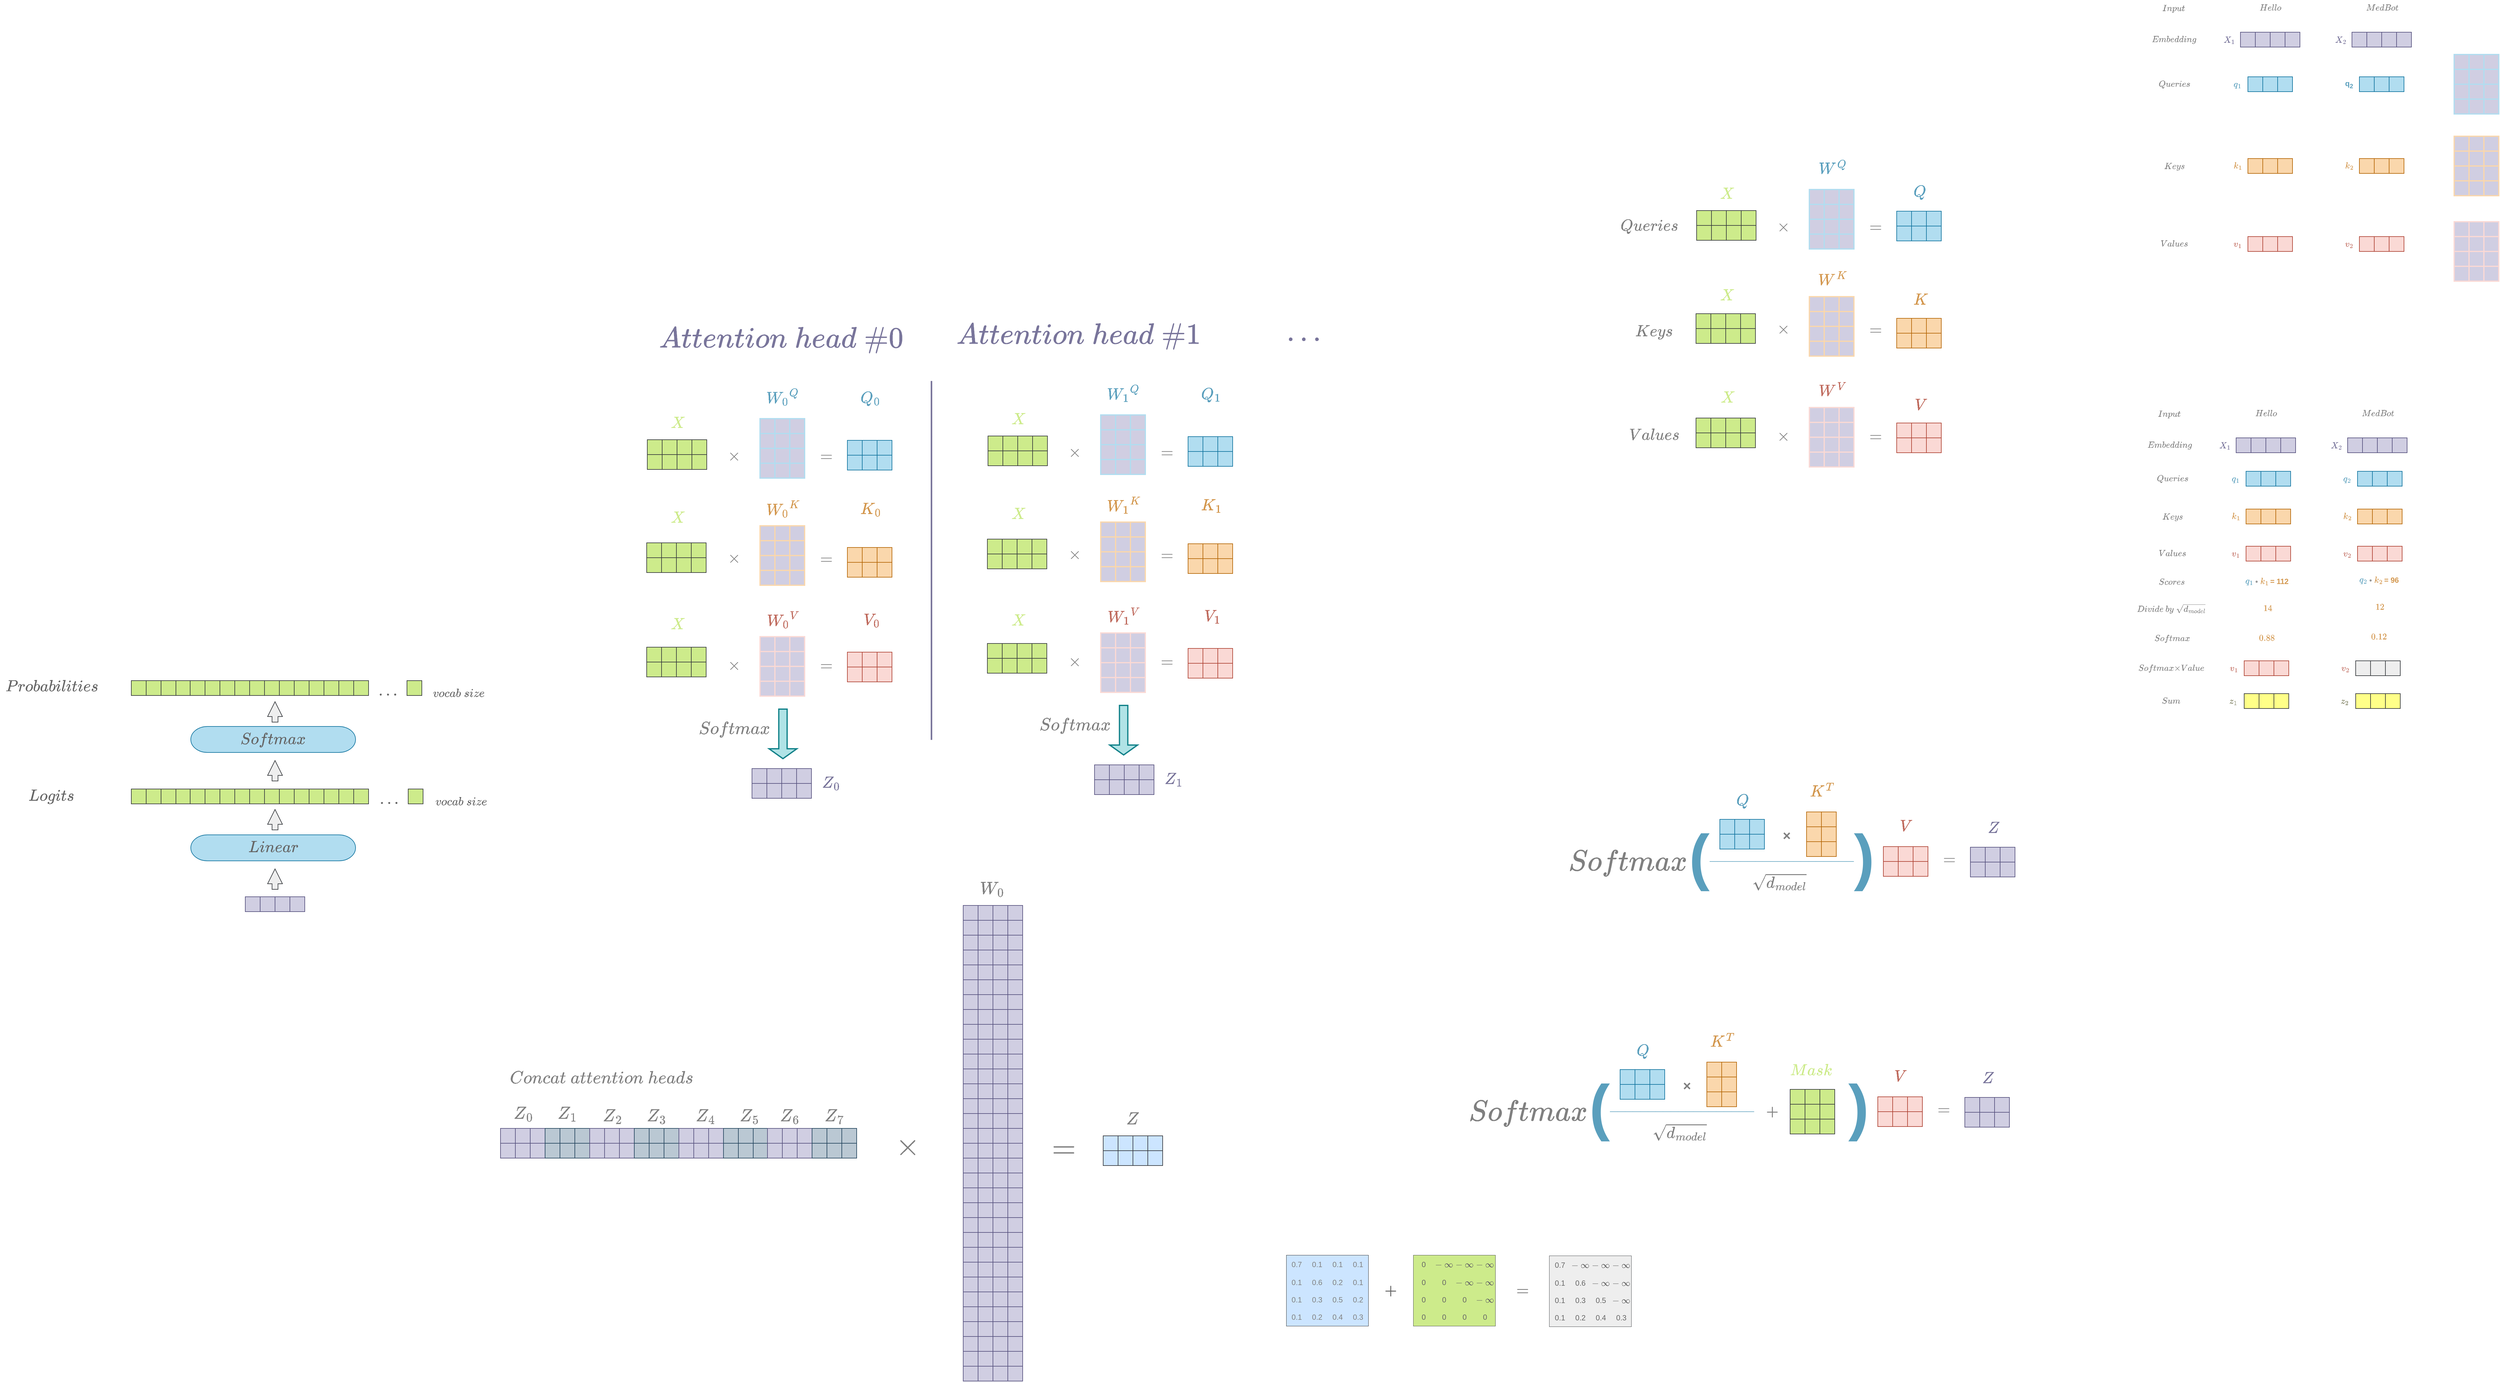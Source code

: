 <mxfile>
    <diagram id="Ixi0bADH_K90Dl_xGKiF" name="Page-1">
        <mxGraphModel dx="4371" dy="470" grid="0" gridSize="6" guides="1" tooltips="1" connect="1" arrows="1" fold="1" page="0" pageScale="1" pageWidth="850" pageHeight="1100" background="#ffffff" math="1" shadow="0">
            <root>
                <mxCell id="0"/>
                <mxCell id="1" parent="0"/>
                <mxCell id="38" value="" style="group" parent="1" vertex="1" connectable="0">
                    <mxGeometry x="219" y="114" width="132" height="36" as="geometry"/>
                </mxCell>
                <mxCell id="25" value="" style="group;fillColor=#d0cee2;strokeColor=#56517e;" parent="38" vertex="1" connectable="0">
                    <mxGeometry x="36" y="6" width="96" height="24" as="geometry"/>
                </mxCell>
                <mxCell id="8" value="" style="strokeWidth=1;shadow=0;dashed=0;align=center;html=1;shape=mxgraph.mockup.forms.rrect;rSize=0;strokeColor=#56517e;fillColor=#d0cee2;perimeterSpacing=0;" parent="25" vertex="1">
                    <mxGeometry width="96" height="24" as="geometry"/>
                </mxCell>
                <mxCell id="13" value="" style="strokeWidth=1;shadow=0;dashed=0;align=center;html=1;shape=mxgraph.mockup.forms.rrect;rSize=0;fontSize=17;fillColor=#d0cee2;strokeColor=#56517e;" parent="8" vertex="1">
                    <mxGeometry x="24" width="24" height="24" as="geometry"/>
                </mxCell>
                <mxCell id="22" value="" style="strokeWidth=1;shadow=0;dashed=0;align=center;html=1;shape=mxgraph.mockup.forms.rrect;rSize=0;fontSize=17;fillColor=#1ba1e2;fontColor=#ffffff;strokeColor=#999999;" parent="8" vertex="1">
                    <mxGeometry x="72" width="24" height="24" as="geometry"/>
                </mxCell>
                <mxCell id="21" value="" style="strokeWidth=1;shadow=0;dashed=0;align=center;html=1;shape=mxgraph.mockup.forms.rrect;rSize=0;fontSize=17;fillColor=#d0cee2;strokeColor=#56517e;" parent="25" vertex="1">
                    <mxGeometry x="72" width="24" height="24" as="geometry"/>
                </mxCell>
                <mxCell id="37" value="&lt;font color=&quot;#79759b&quot;&gt;&lt;b&gt;\(X_1\)&lt;/b&gt;&lt;/font&gt;" style="text;html=1;align=center;verticalAlign=middle;resizable=0;points=[];autosize=1;strokeColor=none;fillColor=none;" parent="38" vertex="1">
                    <mxGeometry x="-9" y="5" width="54" height="26" as="geometry"/>
                </mxCell>
                <mxCell id="42" value="" style="group" parent="1" vertex="1" connectable="0">
                    <mxGeometry x="231" y="186" width="108" height="36" as="geometry"/>
                </mxCell>
                <mxCell id="14" value="" style="strokeWidth=1;shadow=0;dashed=0;align=center;html=1;shape=mxgraph.mockup.forms.rrect;rSize=0;strokeColor=#10739e;fillColor=#b1ddf0;perimeterSpacing=0;" parent="42" vertex="1">
                    <mxGeometry x="36" y="6" width="72" height="24" as="geometry"/>
                </mxCell>
                <mxCell id="15" value="" style="strokeWidth=1;shadow=0;dashed=0;align=center;html=1;shape=mxgraph.mockup.forms.rrect;rSize=0;fontSize=17;fillColor=#b1ddf0;strokeColor=#10739e;" parent="14" vertex="1">
                    <mxGeometry x="24" width="24" height="24" as="geometry"/>
                </mxCell>
                <mxCell id="39" value="&lt;font color=&quot;#5a9fbd&quot;&gt;&lt;b&gt;\(q_1\)&lt;/b&gt;&lt;/font&gt;" style="text;html=1;align=center;verticalAlign=middle;resizable=0;points=[];autosize=1;strokeColor=none;fillColor=none;" parent="42" vertex="1">
                    <mxGeometry x="-8" y="5" width="53" height="26" as="geometry"/>
                </mxCell>
                <mxCell id="43" value="" style="group" parent="1" vertex="1" connectable="0">
                    <mxGeometry x="231" y="318" width="108" height="36" as="geometry"/>
                </mxCell>
                <mxCell id="16" value="" style="strokeWidth=1;shadow=0;dashed=0;align=center;html=1;shape=mxgraph.mockup.forms.rrect;rSize=0;strokeColor=#b46504;fillColor=#fad7ac;perimeterSpacing=0;" parent="43" vertex="1">
                    <mxGeometry x="36" y="6" width="72" height="24" as="geometry"/>
                </mxCell>
                <mxCell id="17" value="" style="strokeWidth=1;shadow=0;dashed=0;align=center;html=1;shape=mxgraph.mockup.forms.rrect;rSize=0;fontSize=17;fillColor=#fad7ac;strokeColor=#b46504;" parent="16" vertex="1">
                    <mxGeometry x="24" width="24" height="24" as="geometry"/>
                </mxCell>
                <mxCell id="40" value="&lt;font color=&quot;#d3974e&quot;&gt;&lt;b&gt;\(k_1\)&lt;/b&gt;&lt;/font&gt;" style="text;html=1;align=center;verticalAlign=middle;resizable=0;points=[];autosize=1;strokeColor=none;fillColor=none;" parent="43" vertex="1">
                    <mxGeometry x="-8" y="5" width="53" height="26" as="geometry"/>
                </mxCell>
                <mxCell id="44" value="" style="group" parent="1" vertex="1" connectable="0">
                    <mxGeometry x="231" y="444" width="108" height="36" as="geometry"/>
                </mxCell>
                <mxCell id="18" value="" style="strokeWidth=1;shadow=0;dashed=0;align=center;html=1;shape=mxgraph.mockup.forms.rrect;rSize=0;strokeColor=#ae4132;fillColor=#fad9d5;perimeterSpacing=0;" parent="44" vertex="1">
                    <mxGeometry x="36" y="6" width="72" height="24" as="geometry"/>
                </mxCell>
                <mxCell id="19" value="" style="strokeWidth=1;shadow=0;dashed=0;align=center;html=1;shape=mxgraph.mockup.forms.rrect;rSize=0;fontSize=17;fillColor=#fad9d5;strokeColor=#ae4132;" parent="18" vertex="1">
                    <mxGeometry x="24" width="24" height="24" as="geometry"/>
                </mxCell>
                <mxCell id="41" value="&lt;font color=&quot;#bf6a5d&quot;&gt;&lt;b&gt;\(v_1\)&lt;/b&gt;&lt;/font&gt;" style="text;html=1;align=center;verticalAlign=middle;resizable=0;points=[];autosize=1;strokeColor=none;fillColor=none;" parent="44" vertex="1">
                    <mxGeometry x="-8" y="5" width="53" height="26" as="geometry"/>
                </mxCell>
                <mxCell id="45" value="" style="group" parent="1" vertex="1" connectable="0">
                    <mxGeometry x="399" y="114" width="132" height="36" as="geometry"/>
                </mxCell>
                <mxCell id="46" value="" style="group;fillColor=#d0cee2;strokeColor=#56517e;" parent="45" vertex="1" connectable="0">
                    <mxGeometry x="36" y="6" width="96" height="24" as="geometry"/>
                </mxCell>
                <mxCell id="47" value="" style="strokeWidth=1;shadow=0;dashed=0;align=center;html=1;shape=mxgraph.mockup.forms.rrect;rSize=0;strokeColor=#56517e;fillColor=#d0cee2;perimeterSpacing=0;" parent="46" vertex="1">
                    <mxGeometry width="96" height="24" as="geometry"/>
                </mxCell>
                <mxCell id="48" value="" style="strokeWidth=1;shadow=0;dashed=0;align=center;html=1;shape=mxgraph.mockup.forms.rrect;rSize=0;fontSize=17;fillColor=#d0cee2;strokeColor=#56517e;" parent="47" vertex="1">
                    <mxGeometry x="24" width="24" height="24" as="geometry"/>
                </mxCell>
                <mxCell id="49" value="" style="strokeWidth=1;shadow=0;dashed=0;align=center;html=1;shape=mxgraph.mockup.forms.rrect;rSize=0;fontSize=17;fillColor=#1ba1e2;fontColor=#ffffff;strokeColor=#999999;" parent="47" vertex="1">
                    <mxGeometry x="72" width="24" height="24" as="geometry"/>
                </mxCell>
                <mxCell id="50" value="" style="strokeWidth=1;shadow=0;dashed=0;align=center;html=1;shape=mxgraph.mockup.forms.rrect;rSize=0;fontSize=17;fillColor=#d0cee2;strokeColor=#56517e;" parent="46" vertex="1">
                    <mxGeometry x="72" width="24" height="24" as="geometry"/>
                </mxCell>
                <mxCell id="51" value="&lt;b style=&quot;color: rgb(121, 117, 155);&quot;&gt;\(X_2\)&lt;/b&gt;" style="text;html=1;align=center;verticalAlign=middle;resizable=0;points=[];autosize=1;strokeColor=none;fillColor=none;" parent="45" vertex="1">
                    <mxGeometry x="-9" y="5" width="54" height="26" as="geometry"/>
                </mxCell>
                <mxCell id="52" value="" style="group" parent="1" vertex="1" connectable="0">
                    <mxGeometry x="411" y="186" width="108" height="36" as="geometry"/>
                </mxCell>
                <mxCell id="53" value="" style="strokeWidth=1;shadow=0;dashed=0;align=center;html=1;shape=mxgraph.mockup.forms.rrect;rSize=0;strokeColor=#10739e;fillColor=#b1ddf0;perimeterSpacing=0;" parent="52" vertex="1">
                    <mxGeometry x="36" y="6" width="72" height="24" as="geometry"/>
                </mxCell>
                <mxCell id="54" value="" style="strokeWidth=1;shadow=0;dashed=0;align=center;html=1;shape=mxgraph.mockup.forms.rrect;rSize=0;fontSize=17;fillColor=#b1ddf0;strokeColor=#10739e;" parent="53" vertex="1">
                    <mxGeometry x="24" width="24" height="24" as="geometry"/>
                </mxCell>
                <mxCell id="55" value="&lt;b style=&quot;&quot;&gt;&lt;font color=&quot;#5a9fbd&quot;&gt;q&lt;sub style=&quot;&quot;&gt;2&lt;/sub&gt;&lt;/font&gt;&lt;/b&gt;" style="text;html=1;align=center;verticalAlign=middle;resizable=0;points=[];autosize=1;strokeColor=none;fillColor=none;" parent="52" vertex="1">
                    <mxGeometry x="3" y="3" width="31" height="30" as="geometry"/>
                </mxCell>
                <mxCell id="56" value="" style="group" parent="1" vertex="1" connectable="0">
                    <mxGeometry x="411" y="318" width="108" height="36" as="geometry"/>
                </mxCell>
                <mxCell id="57" value="" style="strokeWidth=1;shadow=0;dashed=0;align=center;html=1;shape=mxgraph.mockup.forms.rrect;rSize=0;strokeColor=#b46504;fillColor=#fad7ac;perimeterSpacing=0;" parent="56" vertex="1">
                    <mxGeometry x="36" y="6" width="72" height="24" as="geometry"/>
                </mxCell>
                <mxCell id="58" value="" style="strokeWidth=1;shadow=0;dashed=0;align=center;html=1;shape=mxgraph.mockup.forms.rrect;rSize=0;fontSize=17;fillColor=#fad7ac;strokeColor=#b46504;" parent="57" vertex="1">
                    <mxGeometry x="24" width="24" height="24" as="geometry"/>
                </mxCell>
                <mxCell id="59" value="&lt;font color=&quot;#d3974e&quot;&gt;&lt;b&gt;\(k_2\)&lt;/b&gt;&lt;/font&gt;" style="text;html=1;align=center;verticalAlign=middle;resizable=0;points=[];autosize=1;strokeColor=none;fillColor=none;" parent="56" vertex="1">
                    <mxGeometry x="-8" y="5" width="53" height="26" as="geometry"/>
                </mxCell>
                <mxCell id="60" value="" style="group" parent="1" vertex="1" connectable="0">
                    <mxGeometry x="411" y="444" width="108" height="36" as="geometry"/>
                </mxCell>
                <mxCell id="61" value="" style="strokeWidth=1;shadow=0;dashed=0;align=center;html=1;shape=mxgraph.mockup.forms.rrect;rSize=0;strokeColor=#ae4132;fillColor=#fad9d5;perimeterSpacing=0;" parent="60" vertex="1">
                    <mxGeometry x="36" y="6" width="72" height="24" as="geometry"/>
                </mxCell>
                <mxCell id="62" value="" style="strokeWidth=1;shadow=0;dashed=0;align=center;html=1;shape=mxgraph.mockup.forms.rrect;rSize=0;fontSize=17;fillColor=#fad9d5;strokeColor=#ae4132;" parent="61" vertex="1">
                    <mxGeometry x="24" width="24" height="24" as="geometry"/>
                </mxCell>
                <mxCell id="63" value="&lt;font color=&quot;#bf6a5d&quot;&gt;&lt;b&gt;\(v_2\)&lt;/b&gt;&lt;/font&gt;" style="text;html=1;align=center;verticalAlign=middle;resizable=0;points=[];autosize=1;strokeColor=none;fillColor=none;" parent="60" vertex="1">
                    <mxGeometry x="-8" y="5" width="53" height="26" as="geometry"/>
                </mxCell>
                <mxCell id="64" value="&lt;font&gt;&lt;b&gt;\(Embedding\)&lt;/b&gt;&lt;/font&gt;" style="text;html=1;align=center;verticalAlign=middle;resizable=0;points=[];autosize=1;strokeColor=none;fillColor=none;fontColor=#808080;" parent="1" vertex="1">
                    <mxGeometry x="98" y="119" width="98" height="26" as="geometry"/>
                </mxCell>
                <mxCell id="65" value="&lt;font&gt;&lt;b&gt;\(Queries\)&lt;/b&gt;&lt;/font&gt;" style="text;html=1;align=center;verticalAlign=middle;resizable=0;points=[];autosize=1;strokeColor=none;fillColor=none;fontColor=#808080;" parent="1" vertex="1">
                    <mxGeometry x="109" y="191" width="77" height="26" as="geometry"/>
                </mxCell>
                <mxCell id="66" value="&lt;font&gt;&lt;b&gt;\(Keys\)&lt;/b&gt;&lt;/font&gt;" style="text;html=1;align=center;verticalAlign=middle;resizable=0;points=[];autosize=1;strokeColor=none;fillColor=none;fontColor=#808080;" parent="1" vertex="1">
                    <mxGeometry x="117" y="323" width="61" height="26" as="geometry"/>
                </mxCell>
                <mxCell id="67" value="&lt;font&gt;&lt;b&gt;\(Values\)&lt;/b&gt;&lt;/font&gt;" style="text;html=1;align=center;verticalAlign=middle;resizable=0;points=[];autosize=1;strokeColor=none;fillColor=none;fontColor=#808080;" parent="1" vertex="1">
                    <mxGeometry x="112" y="449" width="71" height="26" as="geometry"/>
                </mxCell>
                <mxCell id="88" value="" style="group" parent="1" vertex="1" connectable="0">
                    <mxGeometry x="600" y="156" width="72" height="96" as="geometry"/>
                </mxCell>
                <mxCell id="68" value="" style="group;fillColor=none;strokeColor=#b1ddf0;strokeWidth=2;" parent="88" vertex="1" connectable="0">
                    <mxGeometry y="72" width="72" height="24" as="geometry"/>
                </mxCell>
                <mxCell id="69" value="" style="strokeWidth=2;shadow=0;dashed=0;align=center;html=1;shape=mxgraph.mockup.forms.rrect;rSize=0;fillColor=#d0cee2;perimeterSpacing=0;strokeColor=#b1ddf0;" parent="68" vertex="1">
                    <mxGeometry width="72" height="24" as="geometry"/>
                </mxCell>
                <mxCell id="70" value="" style="strokeWidth=2;shadow=0;dashed=0;align=center;html=1;shape=mxgraph.mockup.forms.rrect;rSize=0;fontSize=17;fillColor=#d0cee2;strokeColor=#b1ddf0;" parent="69" vertex="1">
                    <mxGeometry x="24" width="24" height="24" as="geometry"/>
                </mxCell>
                <mxCell id="79" value="" style="group;fillColor=none;strokeColor=#b1ddf0;strokeWidth=2;" parent="88" vertex="1" connectable="0">
                    <mxGeometry width="72" height="24" as="geometry"/>
                </mxCell>
                <mxCell id="80" value="" style="strokeWidth=2;shadow=0;dashed=0;align=center;html=1;shape=mxgraph.mockup.forms.rrect;rSize=0;fillColor=#d0cee2;perimeterSpacing=0;strokeColor=#b1ddf0;" parent="79" vertex="1">
                    <mxGeometry width="72" height="24" as="geometry"/>
                </mxCell>
                <mxCell id="81" value="" style="strokeWidth=2;shadow=0;dashed=0;align=center;html=1;shape=mxgraph.mockup.forms.rrect;rSize=0;fontSize=17;fillColor=#d0cee2;strokeColor=#b1ddf0;" parent="80" vertex="1">
                    <mxGeometry x="24" width="24" height="24" as="geometry"/>
                </mxCell>
                <mxCell id="82" value="" style="group;fillColor=none;strokeColor=#b1ddf0;strokeWidth=2;" parent="88" vertex="1" connectable="0">
                    <mxGeometry y="24" width="72" height="24" as="geometry"/>
                </mxCell>
                <mxCell id="83" value="" style="strokeWidth=2;shadow=0;dashed=0;align=center;html=1;shape=mxgraph.mockup.forms.rrect;rSize=0;fillColor=#d0cee2;perimeterSpacing=0;strokeColor=#b1ddf0;" parent="82" vertex="1">
                    <mxGeometry width="72" height="24" as="geometry"/>
                </mxCell>
                <mxCell id="84" value="" style="strokeWidth=2;shadow=0;dashed=0;align=center;html=1;shape=mxgraph.mockup.forms.rrect;rSize=0;fontSize=17;fillColor=#d0cee2;strokeColor=#b1ddf0;" parent="83" vertex="1">
                    <mxGeometry x="24" width="24" height="24" as="geometry"/>
                </mxCell>
                <mxCell id="85" value="" style="group;fillColor=none;strokeColor=#b1ddf0;strokeWidth=2;" parent="88" vertex="1" connectable="0">
                    <mxGeometry y="48" width="72" height="24" as="geometry"/>
                </mxCell>
                <mxCell id="86" value="" style="strokeWidth=2;shadow=0;dashed=0;align=center;html=1;shape=mxgraph.mockup.forms.rrect;rSize=0;fillColor=#d0cee2;perimeterSpacing=0;strokeColor=#b1ddf0;" parent="85" vertex="1">
                    <mxGeometry width="72" height="24" as="geometry"/>
                </mxCell>
                <mxCell id="87" value="" style="strokeWidth=2;shadow=0;dashed=0;align=center;html=1;shape=mxgraph.mockup.forms.rrect;rSize=0;fontSize=17;fillColor=#d0cee2;strokeColor=#b1ddf0;" parent="86" vertex="1">
                    <mxGeometry x="24" width="24" height="24" as="geometry"/>
                </mxCell>
                <mxCell id="98" value="" style="group;fillColor=#d0cee2;strokeColor=#fad7ac;" parent="1" vertex="1" connectable="0">
                    <mxGeometry x="600" y="288" width="72" height="96" as="geometry"/>
                </mxCell>
                <mxCell id="73" value="" style="group;fillColor=#d0cee2;strokeColor=#fad7ac;strokeWidth=2;" parent="98" vertex="1" connectable="0">
                    <mxGeometry y="48" width="72" height="24" as="geometry"/>
                </mxCell>
                <mxCell id="74" value="" style="strokeWidth=2;shadow=0;dashed=0;align=center;html=1;shape=mxgraph.mockup.forms.rrect;rSize=0;fillColor=#d0cee2;perimeterSpacing=0;strokeColor=#fad7ac;" parent="73" vertex="1">
                    <mxGeometry width="72" height="24" as="geometry"/>
                </mxCell>
                <mxCell id="75" value="" style="strokeWidth=2;shadow=0;dashed=0;align=center;html=1;shape=mxgraph.mockup.forms.rrect;rSize=0;fontSize=17;fillColor=#d0cee2;strokeColor=#fad7ac;" parent="74" vertex="1">
                    <mxGeometry x="24" width="24" height="24" as="geometry"/>
                </mxCell>
                <mxCell id="89" value="" style="group;fillColor=#d0cee2;strokeColor=#fad7ac;strokeWidth=2;" parent="98" vertex="1" connectable="0">
                    <mxGeometry y="24" width="72" height="24" as="geometry"/>
                </mxCell>
                <mxCell id="90" value="" style="strokeWidth=2;shadow=0;dashed=0;align=center;html=1;shape=mxgraph.mockup.forms.rrect;rSize=0;fillColor=#d0cee2;perimeterSpacing=0;strokeColor=#fad7ac;" parent="89" vertex="1">
                    <mxGeometry width="72" height="24" as="geometry"/>
                </mxCell>
                <mxCell id="91" value="" style="strokeWidth=2;shadow=0;dashed=0;align=center;html=1;shape=mxgraph.mockup.forms.rrect;rSize=0;fontSize=17;fillColor=#d0cee2;strokeColor=#fad7ac;" parent="90" vertex="1">
                    <mxGeometry x="24" width="24" height="24" as="geometry"/>
                </mxCell>
                <mxCell id="92" value="" style="group;fillColor=#d0cee2;strokeColor=#fad7ac;strokeWidth=2;" parent="98" vertex="1" connectable="0">
                    <mxGeometry width="72" height="24" as="geometry"/>
                </mxCell>
                <mxCell id="93" value="" style="strokeWidth=2;shadow=0;dashed=0;align=center;html=1;shape=mxgraph.mockup.forms.rrect;rSize=0;fillColor=#d0cee2;perimeterSpacing=0;strokeColor=#fad7ac;" parent="92" vertex="1">
                    <mxGeometry width="72" height="24" as="geometry"/>
                </mxCell>
                <mxCell id="94" value="" style="strokeWidth=2;shadow=0;dashed=0;align=center;html=1;shape=mxgraph.mockup.forms.rrect;rSize=0;fontSize=17;fillColor=#d0cee2;strokeColor=#fad7ac;" parent="93" vertex="1">
                    <mxGeometry x="24" width="24" height="24" as="geometry"/>
                </mxCell>
                <mxCell id="95" value="" style="group;fillColor=#d0cee2;strokeColor=#fad7ac;strokeWidth=2;" parent="98" vertex="1" connectable="0">
                    <mxGeometry y="72" width="72" height="24" as="geometry"/>
                </mxCell>
                <mxCell id="96" value="" style="strokeWidth=2;shadow=0;dashed=0;align=center;html=1;shape=mxgraph.mockup.forms.rrect;rSize=0;fillColor=#d0cee2;perimeterSpacing=0;strokeColor=#fad7ac;" parent="95" vertex="1">
                    <mxGeometry width="72" height="24" as="geometry"/>
                </mxCell>
                <mxCell id="97" value="" style="strokeWidth=2;shadow=0;dashed=0;align=center;html=1;shape=mxgraph.mockup.forms.rrect;rSize=0;fontSize=17;fillColor=#d0cee2;strokeColor=#fad7ac;" parent="96" vertex="1">
                    <mxGeometry x="24" width="24" height="24" as="geometry"/>
                </mxCell>
                <mxCell id="108" value="" style="group" parent="1" vertex="1" connectable="0">
                    <mxGeometry x="600" y="426" width="72" height="96" as="geometry"/>
                </mxCell>
                <mxCell id="76" value="" style="group;fillColor=none;strokeColor=#b1ddf0;strokeWidth=2;" parent="108" vertex="1" connectable="0">
                    <mxGeometry y="24" width="72" height="24" as="geometry"/>
                </mxCell>
                <mxCell id="77" value="" style="strokeWidth=2;shadow=0;dashed=0;align=center;html=1;shape=mxgraph.mockup.forms.rrect;rSize=0;fillColor=#d0cee2;perimeterSpacing=0;strokeColor=#fad9d5;" parent="76" vertex="1">
                    <mxGeometry width="72" height="24" as="geometry"/>
                </mxCell>
                <mxCell id="78" value="" style="strokeWidth=2;shadow=0;dashed=0;align=center;html=1;shape=mxgraph.mockup.forms.rrect;rSize=0;fontSize=17;fillColor=#d0cee2;strokeColor=#fad9d5;" parent="77" vertex="1">
                    <mxGeometry x="24" width="24" height="24" as="geometry"/>
                </mxCell>
                <mxCell id="99" value="" style="group;fillColor=none;strokeColor=#b1ddf0;strokeWidth=2;" parent="108" vertex="1" connectable="0">
                    <mxGeometry width="72" height="24" as="geometry"/>
                </mxCell>
                <mxCell id="100" value="" style="strokeWidth=2;shadow=0;dashed=0;align=center;html=1;shape=mxgraph.mockup.forms.rrect;rSize=0;fillColor=#d0cee2;perimeterSpacing=0;strokeColor=#fad9d5;" parent="99" vertex="1">
                    <mxGeometry width="72" height="24" as="geometry"/>
                </mxCell>
                <mxCell id="101" value="" style="strokeWidth=2;shadow=0;dashed=0;align=center;html=1;shape=mxgraph.mockup.forms.rrect;rSize=0;fontSize=17;fillColor=#d0cee2;strokeColor=#fad9d5;" parent="100" vertex="1">
                    <mxGeometry x="24" width="24" height="24" as="geometry"/>
                </mxCell>
                <mxCell id="102" value="" style="group;fillColor=none;strokeColor=#b1ddf0;strokeWidth=2;" parent="108" vertex="1" connectable="0">
                    <mxGeometry y="48" width="72" height="24" as="geometry"/>
                </mxCell>
                <mxCell id="103" value="" style="strokeWidth=2;shadow=0;dashed=0;align=center;html=1;shape=mxgraph.mockup.forms.rrect;rSize=0;fillColor=#d0cee2;perimeterSpacing=0;strokeColor=#fad9d5;" parent="102" vertex="1">
                    <mxGeometry width="72" height="24" as="geometry"/>
                </mxCell>
                <mxCell id="104" value="" style="strokeWidth=2;shadow=0;dashed=0;align=center;html=1;shape=mxgraph.mockup.forms.rrect;rSize=0;fontSize=17;fillColor=#d0cee2;strokeColor=#fad9d5;" parent="103" vertex="1">
                    <mxGeometry x="24" width="24" height="24" as="geometry"/>
                </mxCell>
                <mxCell id="105" value="" style="group;fillColor=none;strokeColor=#b1ddf0;strokeWidth=2;" parent="108" vertex="1" connectable="0">
                    <mxGeometry y="72" width="72" height="24" as="geometry"/>
                </mxCell>
                <mxCell id="106" value="" style="strokeWidth=2;shadow=0;dashed=0;align=center;html=1;shape=mxgraph.mockup.forms.rrect;rSize=0;fillColor=#d0cee2;perimeterSpacing=0;strokeColor=#fad9d5;" parent="105" vertex="1">
                    <mxGeometry width="72" height="24" as="geometry"/>
                </mxCell>
                <mxCell id="107" value="" style="strokeWidth=2;shadow=0;dashed=0;align=center;html=1;shape=mxgraph.mockup.forms.rrect;rSize=0;fontSize=17;fillColor=#d0cee2;strokeColor=#fad9d5;" parent="106" vertex="1">
                    <mxGeometry x="24" width="24" height="24" as="geometry"/>
                </mxCell>
                <mxCell id="109" value="&lt;font&gt;&lt;b&gt;\(Input\)&lt;/b&gt;&lt;/font&gt;" style="text;html=1;align=center;verticalAlign=middle;resizable=0;points=[];autosize=1;strokeColor=none;fillColor=none;fontColor=#808080;" parent="1" vertex="1">
                    <mxGeometry x="116" y="68" width="62" height="26" as="geometry"/>
                </mxCell>
                <mxCell id="110" value="&lt;font&gt;&lt;b&gt;\(Hello\)&lt;/b&gt;&lt;/font&gt;" style="text;html=1;align=center;verticalAlign=middle;resizable=0;points=[];autosize=1;strokeColor=none;fillColor=none;fontColor=#808080;" parent="1" vertex="1">
                    <mxGeometry x="272" y="68" width="62" height="26" as="geometry"/>
                </mxCell>
                <mxCell id="111" value="&lt;font&gt;&lt;b&gt;\(MedBot\)&lt;/b&gt;&lt;/font&gt;" style="text;html=1;align=center;verticalAlign=middle;resizable=0;points=[];autosize=1;strokeColor=none;fillColor=none;fontColor=#808080;" parent="1" vertex="1">
                    <mxGeometry x="445" y="68" width="77" height="26" as="geometry"/>
                </mxCell>
                <mxCell id="112" value="" style="group" parent="1" vertex="1" connectable="0">
                    <mxGeometry x="212" y="769" width="132" height="36" as="geometry"/>
                </mxCell>
                <mxCell id="113" value="" style="group;fillColor=#d0cee2;strokeColor=#56517e;" parent="112" vertex="1" connectable="0">
                    <mxGeometry x="36" y="6" width="96" height="24" as="geometry"/>
                </mxCell>
                <mxCell id="114" value="" style="strokeWidth=1;shadow=0;dashed=0;align=center;html=1;shape=mxgraph.mockup.forms.rrect;rSize=0;strokeColor=#56517e;fillColor=#d0cee2;perimeterSpacing=0;" parent="113" vertex="1">
                    <mxGeometry width="96" height="24" as="geometry"/>
                </mxCell>
                <mxCell id="115" value="" style="strokeWidth=1;shadow=0;dashed=0;align=center;html=1;shape=mxgraph.mockup.forms.rrect;rSize=0;fontSize=17;fillColor=#d0cee2;strokeColor=#56517e;" parent="114" vertex="1">
                    <mxGeometry x="24" width="24" height="24" as="geometry"/>
                </mxCell>
                <mxCell id="116" value="" style="strokeWidth=1;shadow=0;dashed=0;align=center;html=1;shape=mxgraph.mockup.forms.rrect;rSize=0;fontSize=17;fillColor=#1ba1e2;fontColor=#ffffff;strokeColor=#999999;" parent="114" vertex="1">
                    <mxGeometry x="72" width="24" height="24" as="geometry"/>
                </mxCell>
                <mxCell id="117" value="" style="strokeWidth=1;shadow=0;dashed=0;align=center;html=1;shape=mxgraph.mockup.forms.rrect;rSize=0;fontSize=17;fillColor=#d0cee2;strokeColor=#56517e;" parent="113" vertex="1">
                    <mxGeometry x="72" width="24" height="24" as="geometry"/>
                </mxCell>
                <mxCell id="118" value="&lt;font color=&quot;#79759b&quot;&gt;&lt;b&gt;\(X_1\)&lt;/b&gt;&lt;/font&gt;" style="text;html=1;align=center;verticalAlign=middle;resizable=0;points=[];autosize=1;strokeColor=none;fillColor=none;" parent="112" vertex="1">
                    <mxGeometry x="-9" y="5" width="54" height="26" as="geometry"/>
                </mxCell>
                <mxCell id="119" value="" style="group" parent="1" vertex="1" connectable="0">
                    <mxGeometry x="228" y="823" width="108" height="36" as="geometry"/>
                </mxCell>
                <mxCell id="120" value="" style="strokeWidth=1;shadow=0;dashed=0;align=center;html=1;shape=mxgraph.mockup.forms.rrect;rSize=0;strokeColor=#10739e;fillColor=#b1ddf0;perimeterSpacing=0;" parent="119" vertex="1">
                    <mxGeometry x="36" y="6" width="72" height="24" as="geometry"/>
                </mxCell>
                <mxCell id="121" value="" style="strokeWidth=1;shadow=0;dashed=0;align=center;html=1;shape=mxgraph.mockup.forms.rrect;rSize=0;fontSize=17;fillColor=#b1ddf0;strokeColor=#10739e;" parent="120" vertex="1">
                    <mxGeometry x="24" width="24" height="24" as="geometry"/>
                </mxCell>
                <mxCell id="122" value="&lt;font color=&quot;#5a9fbd&quot;&gt;&lt;b&gt;\(q_1\)&lt;/b&gt;&lt;/font&gt;" style="text;html=1;align=center;verticalAlign=middle;resizable=0;points=[];autosize=1;strokeColor=none;fillColor=none;" parent="119" vertex="1">
                    <mxGeometry x="-8" y="5" width="53" height="26" as="geometry"/>
                </mxCell>
                <mxCell id="123" value="" style="group" parent="1" vertex="1" connectable="0">
                    <mxGeometry x="228" y="884" width="108" height="36" as="geometry"/>
                </mxCell>
                <mxCell id="124" value="" style="strokeWidth=1;shadow=0;dashed=0;align=center;html=1;shape=mxgraph.mockup.forms.rrect;rSize=0;strokeColor=#b46504;fillColor=#fad7ac;perimeterSpacing=0;" parent="123" vertex="1">
                    <mxGeometry x="36" y="6" width="72" height="24" as="geometry"/>
                </mxCell>
                <mxCell id="125" value="" style="strokeWidth=1;shadow=0;dashed=0;align=center;html=1;shape=mxgraph.mockup.forms.rrect;rSize=0;fontSize=17;fillColor=#fad7ac;strokeColor=#b46504;" parent="124" vertex="1">
                    <mxGeometry x="24" width="24" height="24" as="geometry"/>
                </mxCell>
                <mxCell id="126" value="&lt;font color=&quot;#d3974e&quot;&gt;&lt;b&gt;\(k_1\)&lt;/b&gt;&lt;/font&gt;" style="text;html=1;align=center;verticalAlign=middle;resizable=0;points=[];autosize=1;strokeColor=none;fillColor=none;" parent="123" vertex="1">
                    <mxGeometry x="-8" y="5" width="53" height="26" as="geometry"/>
                </mxCell>
                <mxCell id="127" value="" style="group" parent="1" vertex="1" connectable="0">
                    <mxGeometry x="228" y="944" width="108" height="36" as="geometry"/>
                </mxCell>
                <mxCell id="128" value="" style="strokeWidth=1;shadow=0;dashed=0;align=center;html=1;shape=mxgraph.mockup.forms.rrect;rSize=0;strokeColor=#ae4132;fillColor=#fad9d5;perimeterSpacing=0;" parent="127" vertex="1">
                    <mxGeometry x="36" y="6" width="72" height="24" as="geometry"/>
                </mxCell>
                <mxCell id="129" value="" style="strokeWidth=1;shadow=0;dashed=0;align=center;html=1;shape=mxgraph.mockup.forms.rrect;rSize=0;fontSize=17;fillColor=#fad9d5;strokeColor=#ae4132;" parent="128" vertex="1">
                    <mxGeometry x="24" width="24" height="24" as="geometry"/>
                </mxCell>
                <mxCell id="130" value="&lt;font color=&quot;#bf6a5d&quot;&gt;&lt;b&gt;\(v_1\)&lt;/b&gt;&lt;/font&gt;" style="text;html=1;align=center;verticalAlign=middle;resizable=0;points=[];autosize=1;strokeColor=none;fillColor=none;" parent="127" vertex="1">
                    <mxGeometry x="-8" y="5" width="53" height="26" as="geometry"/>
                </mxCell>
                <mxCell id="131" value="" style="group" parent="1" vertex="1" connectable="0">
                    <mxGeometry x="392" y="769" width="132" height="36" as="geometry"/>
                </mxCell>
                <mxCell id="132" value="" style="group;fillColor=#d0cee2;strokeColor=#56517e;" parent="131" vertex="1" connectable="0">
                    <mxGeometry x="36" y="6" width="96" height="24" as="geometry"/>
                </mxCell>
                <mxCell id="133" value="" style="strokeWidth=1;shadow=0;dashed=0;align=center;html=1;shape=mxgraph.mockup.forms.rrect;rSize=0;strokeColor=#56517e;fillColor=#d0cee2;perimeterSpacing=0;" parent="132" vertex="1">
                    <mxGeometry width="96" height="24" as="geometry"/>
                </mxCell>
                <mxCell id="134" value="" style="strokeWidth=1;shadow=0;dashed=0;align=center;html=1;shape=mxgraph.mockup.forms.rrect;rSize=0;fontSize=17;fillColor=#d0cee2;strokeColor=#56517e;" parent="133" vertex="1">
                    <mxGeometry x="24" width="24" height="24" as="geometry"/>
                </mxCell>
                <mxCell id="135" value="" style="strokeWidth=1;shadow=0;dashed=0;align=center;html=1;shape=mxgraph.mockup.forms.rrect;rSize=0;fontSize=17;fillColor=#1ba1e2;fontColor=#ffffff;strokeColor=#999999;" parent="133" vertex="1">
                    <mxGeometry x="72" width="24" height="24" as="geometry"/>
                </mxCell>
                <mxCell id="136" value="" style="strokeWidth=1;shadow=0;dashed=0;align=center;html=1;shape=mxgraph.mockup.forms.rrect;rSize=0;fontSize=17;fillColor=#d0cee2;strokeColor=#56517e;" parent="132" vertex="1">
                    <mxGeometry x="72" width="24" height="24" as="geometry"/>
                </mxCell>
                <mxCell id="137" value="&lt;font color=&quot;#79759b&quot;&gt;&lt;b&gt;\(X_2\)&lt;/b&gt;&lt;/font&gt;" style="text;html=1;align=center;verticalAlign=middle;resizable=0;points=[];autosize=1;strokeColor=none;fillColor=none;" parent="131" vertex="1">
                    <mxGeometry x="-9" y="5" width="54" height="26" as="geometry"/>
                </mxCell>
                <mxCell id="138" value="" style="group" parent="1" vertex="1" connectable="0">
                    <mxGeometry x="408" y="823" width="108" height="36" as="geometry"/>
                </mxCell>
                <mxCell id="139" value="" style="strokeWidth=1;shadow=0;dashed=0;align=center;html=1;shape=mxgraph.mockup.forms.rrect;rSize=0;strokeColor=#10739e;fillColor=#b1ddf0;perimeterSpacing=0;" parent="138" vertex="1">
                    <mxGeometry x="36" y="6" width="72" height="24" as="geometry"/>
                </mxCell>
                <mxCell id="140" value="" style="strokeWidth=1;shadow=0;dashed=0;align=center;html=1;shape=mxgraph.mockup.forms.rrect;rSize=0;fontSize=17;fillColor=#b1ddf0;strokeColor=#10739e;" parent="139" vertex="1">
                    <mxGeometry x="24" width="24" height="24" as="geometry"/>
                </mxCell>
                <mxCell id="141" value="&lt;font color=&quot;#5a9fbd&quot;&gt;&lt;b&gt;\(q_2\)&lt;/b&gt;&lt;/font&gt;" style="text;html=1;align=center;verticalAlign=middle;resizable=0;points=[];autosize=1;strokeColor=none;fillColor=none;" parent="138" vertex="1">
                    <mxGeometry x="-8" y="5" width="53" height="26" as="geometry"/>
                </mxCell>
                <mxCell id="142" value="" style="group" parent="1" vertex="1" connectable="0">
                    <mxGeometry x="408" y="884" width="108" height="36" as="geometry"/>
                </mxCell>
                <mxCell id="143" value="" style="strokeWidth=1;shadow=0;dashed=0;align=center;html=1;shape=mxgraph.mockup.forms.rrect;rSize=0;strokeColor=#b46504;fillColor=#fad7ac;perimeterSpacing=0;" parent="142" vertex="1">
                    <mxGeometry x="36" y="6" width="72" height="24" as="geometry"/>
                </mxCell>
                <mxCell id="144" value="" style="strokeWidth=1;shadow=0;dashed=0;align=center;html=1;shape=mxgraph.mockup.forms.rrect;rSize=0;fontSize=17;fillColor=#fad7ac;strokeColor=#b46504;" parent="143" vertex="1">
                    <mxGeometry x="24" width="24" height="24" as="geometry"/>
                </mxCell>
                <mxCell id="145" value="&lt;font color=&quot;#d3974e&quot;&gt;&lt;b&gt;\(k_2\)&lt;/b&gt;&lt;/font&gt;" style="text;html=1;align=center;verticalAlign=middle;resizable=0;points=[];autosize=1;strokeColor=none;fillColor=none;" parent="142" vertex="1">
                    <mxGeometry x="-8" y="5" width="53" height="26" as="geometry"/>
                </mxCell>
                <mxCell id="146" value="" style="group" parent="1" vertex="1" connectable="0">
                    <mxGeometry x="408" y="944" width="108" height="36" as="geometry"/>
                </mxCell>
                <mxCell id="147" value="" style="strokeWidth=1;shadow=0;dashed=0;align=center;html=1;shape=mxgraph.mockup.forms.rrect;rSize=0;strokeColor=#ae4132;fillColor=#fad9d5;perimeterSpacing=0;" parent="146" vertex="1">
                    <mxGeometry x="36" y="6" width="72" height="24" as="geometry"/>
                </mxCell>
                <mxCell id="148" value="" style="strokeWidth=1;shadow=0;dashed=0;align=center;html=1;shape=mxgraph.mockup.forms.rrect;rSize=0;fontSize=17;fillColor=#fad9d5;strokeColor=#ae4132;" parent="147" vertex="1">
                    <mxGeometry x="24" width="24" height="24" as="geometry"/>
                </mxCell>
                <mxCell id="149" value="&lt;font color=&quot;#bf6a5d&quot;&gt;&lt;b&gt;\(v_2\)&lt;/b&gt;&lt;/font&gt;" style="text;html=1;align=center;verticalAlign=middle;resizable=0;points=[];autosize=1;strokeColor=none;fillColor=none;" parent="146" vertex="1">
                    <mxGeometry x="-8" y="5" width="53" height="26" as="geometry"/>
                </mxCell>
                <mxCell id="150" value="&lt;font&gt;&lt;b&gt;\(Embedding\)&lt;/b&gt;&lt;/font&gt;" style="text;html=1;align=center;verticalAlign=middle;resizable=0;points=[];autosize=1;strokeColor=none;fillColor=none;fontColor=#808080;" parent="1" vertex="1">
                    <mxGeometry x="91" y="774" width="98" height="26" as="geometry"/>
                </mxCell>
                <mxCell id="151" value="&lt;font&gt;&lt;b&gt;\(Queries\)&lt;/b&gt;&lt;/font&gt;" style="text;html=1;align=center;verticalAlign=middle;resizable=0;points=[];autosize=1;strokeColor=none;fillColor=none;fontColor=#808080;" parent="1" vertex="1">
                    <mxGeometry x="106" y="828" width="77" height="26" as="geometry"/>
                </mxCell>
                <mxCell id="152" value="&lt;font&gt;&lt;b&gt;\(Keys\)&lt;/b&gt;&lt;/font&gt;" style="text;html=1;align=center;verticalAlign=middle;resizable=0;points=[];autosize=1;strokeColor=none;fillColor=none;fontColor=#808080;" parent="1" vertex="1">
                    <mxGeometry x="114" y="889" width="61" height="26" as="geometry"/>
                </mxCell>
                <mxCell id="153" value="&lt;font&gt;&lt;b&gt;\(Values\)&lt;/b&gt;&lt;/font&gt;" style="text;html=1;align=center;verticalAlign=middle;resizable=0;points=[];autosize=1;strokeColor=none;fillColor=none;fontColor=#808080;" parent="1" vertex="1">
                    <mxGeometry x="109" y="949" width="71" height="26" as="geometry"/>
                </mxCell>
                <mxCell id="154" value="&lt;font&gt;&lt;b&gt;\(Input\)&lt;/b&gt;&lt;/font&gt;" style="text;html=1;align=center;verticalAlign=middle;resizable=0;points=[];autosize=1;strokeColor=none;fillColor=none;fontColor=#808080;" parent="1" vertex="1">
                    <mxGeometry x="109" y="723" width="62" height="26" as="geometry"/>
                </mxCell>
                <mxCell id="155" value="&lt;font&gt;&lt;b&gt;\(Hello\)&lt;/b&gt;&lt;/font&gt;" style="text;html=1;align=center;verticalAlign=middle;resizable=0;points=[];autosize=1;strokeColor=none;fillColor=none;fontColor=#808080;" parent="1" vertex="1">
                    <mxGeometry x="265" y="723" width="62" height="26" as="geometry"/>
                </mxCell>
                <mxCell id="156" value="&lt;font&gt;&lt;b&gt;\(MedBot\)&lt;/b&gt;&lt;/font&gt;" style="text;html=1;align=center;verticalAlign=middle;resizable=0;points=[];autosize=1;strokeColor=none;fillColor=none;fontColor=#808080;" parent="1" vertex="1">
                    <mxGeometry x="438" y="723" width="77" height="26" as="geometry"/>
                </mxCell>
                <mxCell id="157" value="&lt;font&gt;&lt;b&gt;\(Scores\)&lt;/b&gt;&lt;/font&gt;" style="text;html=1;align=center;verticalAlign=middle;resizable=0;points=[];autosize=1;strokeColor=none;fillColor=none;fontColor=#808080;" parent="1" vertex="1">
                    <mxGeometry x="107" y="995" width="73" height="26" as="geometry"/>
                </mxCell>
                <mxCell id="158" value="&lt;b style=&quot;&quot;&gt;&lt;font color=&quot;#5a9fbd&quot;&gt;&lt;span style=&quot;font-size: 12px;&quot;&gt;\(q_1\)&lt;/span&gt;&amp;nbsp;&lt;/font&gt;&lt;font color=&quot;#999999&quot;&gt;•&lt;/font&gt;&lt;font color=&quot;#5a9fbd&quot;&gt; &lt;/font&gt;&lt;font color=&quot;#d3974e&quot;&gt;\(k_1\)&lt;sub style=&quot;&quot;&gt;&amp;nbsp;&lt;/sub&gt;= 112&amp;nbsp;&lt;/font&gt;&lt;/b&gt;" style="text;html=1;align=center;verticalAlign=middle;resizable=0;points=[];autosize=1;strokeColor=none;fillColor=none;" parent="1" vertex="1">
                    <mxGeometry x="231" y="993" width="135" height="30" as="geometry"/>
                </mxCell>
                <mxCell id="159" value="&lt;b style=&quot;&quot;&gt;&lt;font color=&quot;#5a9fbd&quot;&gt;\(q_2\)&amp;nbsp;&lt;/font&gt;&lt;font color=&quot;#999999&quot;&gt;•&lt;/font&gt;&lt;font color=&quot;#5a9fbd&quot;&gt;&amp;nbsp;&lt;/font&gt;&lt;font color=&quot;#d3974e&quot;&gt;\(k_2\)&lt;sub style=&quot;&quot;&gt;&amp;nbsp;&lt;/sub&gt;= 96&amp;nbsp;&lt;/font&gt;&lt;/b&gt;" style="text;html=1;align=center;verticalAlign=middle;resizable=0;points=[];autosize=1;strokeColor=none;fillColor=none;" parent="1" vertex="1">
                    <mxGeometry x="415" y="991" width="129" height="30" as="geometry"/>
                </mxCell>
                <mxCell id="160" value="&lt;font&gt;&lt;b&gt;\(Divide\) \(by\) \(\sqrt{d_{model}}\)&lt;/b&gt;&lt;b&gt;&amp;nbsp;&amp;nbsp;&lt;/b&gt;&lt;/font&gt;" style="text;html=1;align=center;verticalAlign=middle;resizable=0;points=[];autosize=1;strokeColor=none;fillColor=none;fontColor=#808080;" parent="1" vertex="1">
                    <mxGeometry x="36" y="1038" width="219" height="26" as="geometry"/>
                </mxCell>
                <mxCell id="161" value="&lt;b style=&quot;&quot;&gt;&lt;font color=&quot;#d3974e&quot;&gt;\(14\)&lt;/font&gt;&lt;/b&gt;" style="text;html=1;align=center;verticalAlign=middle;resizable=0;points=[];autosize=1;strokeColor=none;fillColor=none;" parent="1" vertex="1">
                    <mxGeometry x="276" y="1037" width="46" height="26" as="geometry"/>
                </mxCell>
                <mxCell id="162" value="&lt;b style=&quot;&quot;&gt;&lt;font color=&quot;#d3974e&quot;&gt;\(12\)&lt;/font&gt;&lt;/b&gt;" style="text;html=1;align=center;verticalAlign=middle;resizable=0;points=[];autosize=1;strokeColor=none;fillColor=none;" parent="1" vertex="1">
                    <mxGeometry x="457" y="1035" width="46" height="26" as="geometry"/>
                </mxCell>
                <mxCell id="163" value="&lt;b&gt;\(Softmax\)&lt;/b&gt;" style="text;html=1;align=center;verticalAlign=middle;resizable=0;points=[];autosize=1;strokeColor=none;fillColor=none;fontColor=#808080;" parent="1" vertex="1">
                    <mxGeometry x="104" y="1086" width="80" height="26" as="geometry"/>
                </mxCell>
                <mxCell id="164" value="&lt;b style=&quot;&quot;&gt;&lt;font color=&quot;#d3974e&quot;&gt;\(0.88\)&lt;/font&gt;&lt;/b&gt;" style="text;html=1;align=center;verticalAlign=middle;resizable=0;points=[];autosize=1;strokeColor=none;fillColor=none;" parent="1" vertex="1">
                    <mxGeometry x="269" y="1085" width="56" height="26" as="geometry"/>
                </mxCell>
                <mxCell id="165" value="&lt;b style=&quot;&quot;&gt;&lt;font color=&quot;#d3974e&quot;&gt;\(0.12\)&lt;/font&gt;&lt;/b&gt;" style="text;html=1;align=center;verticalAlign=middle;resizable=0;points=[];autosize=1;strokeColor=none;fillColor=none;" parent="1" vertex="1">
                    <mxGeometry x="450" y="1083" width="56" height="26" as="geometry"/>
                </mxCell>
                <mxCell id="166" value="" style="group" parent="1" vertex="1" connectable="0">
                    <mxGeometry x="225" y="1129" width="108" height="36" as="geometry"/>
                </mxCell>
                <mxCell id="167" value="" style="strokeWidth=1;shadow=0;dashed=0;align=center;html=1;shape=mxgraph.mockup.forms.rrect;rSize=0;strokeColor=#ae4132;fillColor=#fad9d5;perimeterSpacing=0;" parent="166" vertex="1">
                    <mxGeometry x="36" y="6" width="72" height="24" as="geometry"/>
                </mxCell>
                <mxCell id="168" value="" style="strokeWidth=1;shadow=0;dashed=0;align=center;html=1;shape=mxgraph.mockup.forms.rrect;rSize=0;fontSize=17;fillColor=#fad9d5;strokeColor=#ae4132;" parent="167" vertex="1">
                    <mxGeometry x="24" width="24" height="24" as="geometry"/>
                </mxCell>
                <mxCell id="169" value="&lt;font color=&quot;#bf6a5d&quot;&gt;&lt;b&gt;\(v_1\)&lt;/b&gt;&lt;/font&gt;" style="text;html=1;align=center;verticalAlign=middle;resizable=0;points=[];autosize=1;strokeColor=none;fillColor=none;" parent="166" vertex="1">
                    <mxGeometry x="-8" y="5" width="53" height="26" as="geometry"/>
                </mxCell>
                <mxCell id="170" value="" style="group" parent="1" vertex="1" connectable="0">
                    <mxGeometry x="405" y="1129" width="108" height="36" as="geometry"/>
                </mxCell>
                <mxCell id="171" value="" style="strokeWidth=1;shadow=0;dashed=0;align=center;html=1;shape=mxgraph.mockup.forms.rrect;rSize=0;strokeColor=#36393d;fillColor=#eeeeee;perimeterSpacing=0;" parent="170" vertex="1">
                    <mxGeometry x="36" y="6" width="72" height="24" as="geometry"/>
                </mxCell>
                <mxCell id="172" value="" style="strokeWidth=1;shadow=0;dashed=0;align=center;html=1;shape=mxgraph.mockup.forms.rrect;rSize=0;fontSize=17;fillColor=#eeeeee;strokeColor=#36393d;" parent="171" vertex="1">
                    <mxGeometry x="24" width="24" height="24" as="geometry"/>
                </mxCell>
                <mxCell id="173" value="&lt;font color=&quot;#bf6a5d&quot;&gt;&lt;b&gt;\(v_2\)&lt;/b&gt;&lt;/font&gt;" style="text;html=1;align=center;verticalAlign=middle;resizable=0;points=[];autosize=1;strokeColor=none;fillColor=none;" parent="170" vertex="1">
                    <mxGeometry x="-8" y="5" width="53" height="26" as="geometry"/>
                </mxCell>
                <mxCell id="174" value="&lt;font&gt;&lt;b&gt;\(Softmax × Value\)&lt;/b&gt;&lt;/font&gt;" style="text;html=1;align=center;verticalAlign=middle;resizable=0;points=[];autosize=1;strokeColor=none;fillColor=none;fontColor=#808080;" parent="1" vertex="1">
                    <mxGeometry x="80" y="1134" width="125" height="26" as="geometry"/>
                </mxCell>
                <mxCell id="175" value="" style="group" parent="1" vertex="1" connectable="0">
                    <mxGeometry x="225" y="1182" width="108" height="36" as="geometry"/>
                </mxCell>
                <mxCell id="176" value="" style="strokeWidth=1;shadow=0;dashed=0;align=center;html=1;shape=mxgraph.mockup.forms.rrect;rSize=0;strokeColor=#36393d;fillColor=#ffff88;perimeterSpacing=0;" parent="175" vertex="1">
                    <mxGeometry x="36" y="6" width="72" height="24" as="geometry"/>
                </mxCell>
                <mxCell id="177" value="" style="strokeWidth=1;shadow=0;dashed=0;align=center;html=1;shape=mxgraph.mockup.forms.rrect;rSize=0;fontSize=17;fillColor=#ffff88;strokeColor=#36393d;" parent="176" vertex="1">
                    <mxGeometry x="24" width="24" height="24" as="geometry"/>
                </mxCell>
                <mxCell id="178" value="&lt;font color=&quot;#737554&quot;&gt;&lt;b&gt;\(z_1\)&lt;/b&gt;&lt;/font&gt;" style="text;html=1;align=center;verticalAlign=middle;resizable=0;points=[];autosize=1;strokeColor=none;fillColor=none;" parent="175" vertex="1">
                    <mxGeometry x="-8" y="5" width="52" height="26" as="geometry"/>
                </mxCell>
                <mxCell id="179" value="" style="group" parent="1" vertex="1" connectable="0">
                    <mxGeometry x="405" y="1182" width="108" height="36" as="geometry"/>
                </mxCell>
                <mxCell id="180" value="" style="strokeWidth=1;shadow=0;dashed=0;align=center;html=1;shape=mxgraph.mockup.forms.rrect;rSize=0;strokeColor=#36393d;fillColor=#ffff88;perimeterSpacing=0;" parent="179" vertex="1">
                    <mxGeometry x="36" y="6" width="72" height="24" as="geometry"/>
                </mxCell>
                <mxCell id="181" value="" style="strokeWidth=1;shadow=0;dashed=0;align=center;html=1;shape=mxgraph.mockup.forms.rrect;rSize=0;fontSize=17;fillColor=#ffff88;strokeColor=#36393d;" parent="180" vertex="1">
                    <mxGeometry x="24" width="24" height="24" as="geometry"/>
                </mxCell>
                <mxCell id="182" value="&lt;font color=&quot;#737554&quot;&gt;&lt;b&gt;\(z_2\)&lt;/b&gt;&lt;/font&gt;" style="text;html=1;align=center;verticalAlign=middle;resizable=0;points=[];autosize=1;strokeColor=none;fillColor=none;" parent="179" vertex="1">
                    <mxGeometry x="-8" y="5" width="52" height="26" as="geometry"/>
                </mxCell>
                <mxCell id="183" value="&lt;font&gt;&lt;b&gt;\(Sum\)&lt;/b&gt;&lt;/font&gt;" style="text;html=1;align=center;verticalAlign=middle;resizable=0;points=[];autosize=1;strokeColor=none;fillColor=none;fontColor=#808080;" parent="1" vertex="1">
                    <mxGeometry x="113" y="1187" width="59" height="26" as="geometry"/>
                </mxCell>
                <mxCell id="208" value="&lt;font&gt;&lt;b style=&quot;font-size: 22px;&quot;&gt;\(Queries\)&lt;/b&gt;&lt;/font&gt;" style="text;html=1;align=center;verticalAlign=middle;resizable=0;points=[];autosize=1;strokeColor=none;fillColor=none;fontColor=#808080;" parent="1" vertex="1">
                    <mxGeometry x="-764" y="414" width="127" height="38" as="geometry"/>
                </mxCell>
                <mxCell id="209" value="&lt;font&gt;&lt;b style=&quot;font-size: 22px;&quot;&gt;\(Keys\)&lt;/b&gt;&lt;/font&gt;" style="text;html=1;align=center;verticalAlign=middle;resizable=0;points=[];autosize=1;strokeColor=none;fillColor=none;fontColor=#808080;" parent="1" vertex="1">
                    <mxGeometry x="-741" y="585" width="97" height="38" as="geometry"/>
                </mxCell>
                <mxCell id="210" value="&lt;font&gt;&lt;b style=&quot;font-size: 22px;&quot;&gt;\(Values\)&lt;/b&gt;&lt;/font&gt;" style="text;html=1;align=center;verticalAlign=middle;resizable=0;points=[];autosize=1;strokeColor=none;fillColor=none;fontColor=#808080;" parent="1" vertex="1">
                    <mxGeometry x="-750" y="752" width="115" height="38" as="geometry"/>
                </mxCell>
                <mxCell id="211" value="" style="group" parent="1" vertex="1" connectable="0">
                    <mxGeometry x="-441" y="374" width="72" height="96" as="geometry"/>
                </mxCell>
                <mxCell id="212" value="" style="group;fillColor=none;strokeColor=#b1ddf0;strokeWidth=2;" parent="211" vertex="1" connectable="0">
                    <mxGeometry y="72" width="72" height="24" as="geometry"/>
                </mxCell>
                <mxCell id="213" value="" style="strokeWidth=2;shadow=0;dashed=0;align=center;html=1;shape=mxgraph.mockup.forms.rrect;rSize=0;fillColor=#d0cee2;perimeterSpacing=0;strokeColor=#b1ddf0;" parent="212" vertex="1">
                    <mxGeometry width="72" height="24" as="geometry"/>
                </mxCell>
                <mxCell id="214" value="" style="strokeWidth=2;shadow=0;dashed=0;align=center;html=1;shape=mxgraph.mockup.forms.rrect;rSize=0;fontSize=17;fillColor=#d0cee2;strokeColor=#b1ddf0;" parent="213" vertex="1">
                    <mxGeometry x="24" width="24" height="24" as="geometry"/>
                </mxCell>
                <mxCell id="215" value="" style="group;fillColor=none;strokeColor=#b1ddf0;strokeWidth=2;" parent="211" vertex="1" connectable="0">
                    <mxGeometry width="72" height="24" as="geometry"/>
                </mxCell>
                <mxCell id="216" value="" style="strokeWidth=2;shadow=0;dashed=0;align=center;html=1;shape=mxgraph.mockup.forms.rrect;rSize=0;fillColor=#d0cee2;perimeterSpacing=0;strokeColor=#b1ddf0;" parent="215" vertex="1">
                    <mxGeometry width="72" height="24" as="geometry"/>
                </mxCell>
                <mxCell id="217" value="" style="strokeWidth=2;shadow=0;dashed=0;align=center;html=1;shape=mxgraph.mockup.forms.rrect;rSize=0;fontSize=17;fillColor=#d0cee2;strokeColor=#b1ddf0;" parent="216" vertex="1">
                    <mxGeometry x="24" width="24" height="24" as="geometry"/>
                </mxCell>
                <mxCell id="218" value="" style="group;fillColor=none;strokeColor=#b1ddf0;strokeWidth=2;" parent="211" vertex="1" connectable="0">
                    <mxGeometry y="24" width="72" height="24" as="geometry"/>
                </mxCell>
                <mxCell id="219" value="" style="strokeWidth=2;shadow=0;dashed=0;align=center;html=1;shape=mxgraph.mockup.forms.rrect;rSize=0;fillColor=#d0cee2;perimeterSpacing=0;strokeColor=#b1ddf0;" parent="218" vertex="1">
                    <mxGeometry width="72" height="24" as="geometry"/>
                </mxCell>
                <mxCell id="220" value="" style="strokeWidth=2;shadow=0;dashed=0;align=center;html=1;shape=mxgraph.mockup.forms.rrect;rSize=0;fontSize=17;fillColor=#d0cee2;strokeColor=#b1ddf0;" parent="219" vertex="1">
                    <mxGeometry x="24" width="24" height="24" as="geometry"/>
                </mxCell>
                <mxCell id="221" value="" style="group;fillColor=none;strokeColor=#b1ddf0;strokeWidth=2;" parent="211" vertex="1" connectable="0">
                    <mxGeometry y="48" width="72" height="24" as="geometry"/>
                </mxCell>
                <mxCell id="222" value="" style="strokeWidth=2;shadow=0;dashed=0;align=center;html=1;shape=mxgraph.mockup.forms.rrect;rSize=0;fillColor=#d0cee2;perimeterSpacing=0;strokeColor=#b1ddf0;" parent="221" vertex="1">
                    <mxGeometry width="72" height="24" as="geometry"/>
                </mxCell>
                <mxCell id="223" value="" style="strokeWidth=2;shadow=0;dashed=0;align=center;html=1;shape=mxgraph.mockup.forms.rrect;rSize=0;fontSize=17;fillColor=#d0cee2;strokeColor=#b1ddf0;" parent="222" vertex="1">
                    <mxGeometry x="24" width="24" height="24" as="geometry"/>
                </mxCell>
                <mxCell id="224" value="" style="group;fillColor=#d0cee2;strokeColor=#fad7ac;" parent="1" vertex="1" connectable="0">
                    <mxGeometry x="-441" y="547" width="72" height="96" as="geometry"/>
                </mxCell>
                <mxCell id="225" value="" style="group;fillColor=#d0cee2;strokeColor=#fad7ac;strokeWidth=2;" parent="224" vertex="1" connectable="0">
                    <mxGeometry y="48" width="72" height="24" as="geometry"/>
                </mxCell>
                <mxCell id="226" value="" style="strokeWidth=2;shadow=0;dashed=0;align=center;html=1;shape=mxgraph.mockup.forms.rrect;rSize=0;fillColor=#d0cee2;perimeterSpacing=0;strokeColor=#fad7ac;" parent="225" vertex="1">
                    <mxGeometry width="72" height="24" as="geometry"/>
                </mxCell>
                <mxCell id="227" value="" style="strokeWidth=2;shadow=0;dashed=0;align=center;html=1;shape=mxgraph.mockup.forms.rrect;rSize=0;fontSize=17;fillColor=#d0cee2;strokeColor=#fad7ac;" parent="226" vertex="1">
                    <mxGeometry x="24" width="24" height="24" as="geometry"/>
                </mxCell>
                <mxCell id="228" value="" style="group;fillColor=#d0cee2;strokeColor=#fad7ac;strokeWidth=2;" parent="224" vertex="1" connectable="0">
                    <mxGeometry y="24" width="72" height="24" as="geometry"/>
                </mxCell>
                <mxCell id="229" value="" style="strokeWidth=2;shadow=0;dashed=0;align=center;html=1;shape=mxgraph.mockup.forms.rrect;rSize=0;fillColor=#d0cee2;perimeterSpacing=0;strokeColor=#fad7ac;" parent="228" vertex="1">
                    <mxGeometry width="72" height="24" as="geometry"/>
                </mxCell>
                <mxCell id="230" value="" style="strokeWidth=2;shadow=0;dashed=0;align=center;html=1;shape=mxgraph.mockup.forms.rrect;rSize=0;fontSize=17;fillColor=#d0cee2;strokeColor=#fad7ac;" parent="229" vertex="1">
                    <mxGeometry x="24" width="24" height="24" as="geometry"/>
                </mxCell>
                <mxCell id="231" value="" style="group;fillColor=#d0cee2;strokeColor=#fad7ac;strokeWidth=2;" parent="224" vertex="1" connectable="0">
                    <mxGeometry width="72" height="24" as="geometry"/>
                </mxCell>
                <mxCell id="232" value="" style="strokeWidth=2;shadow=0;dashed=0;align=center;html=1;shape=mxgraph.mockup.forms.rrect;rSize=0;fillColor=#d0cee2;perimeterSpacing=0;strokeColor=#fad7ac;" parent="231" vertex="1">
                    <mxGeometry width="72" height="24" as="geometry"/>
                </mxCell>
                <mxCell id="233" value="" style="strokeWidth=2;shadow=0;dashed=0;align=center;html=1;shape=mxgraph.mockup.forms.rrect;rSize=0;fontSize=17;fillColor=#d0cee2;strokeColor=#fad7ac;" parent="232" vertex="1">
                    <mxGeometry x="24" width="24" height="24" as="geometry"/>
                </mxCell>
                <mxCell id="234" value="" style="group;fillColor=#d0cee2;strokeColor=#fad7ac;strokeWidth=2;" parent="224" vertex="1" connectable="0">
                    <mxGeometry y="72" width="72" height="24" as="geometry"/>
                </mxCell>
                <mxCell id="235" value="" style="strokeWidth=2;shadow=0;dashed=0;align=center;html=1;shape=mxgraph.mockup.forms.rrect;rSize=0;fillColor=#d0cee2;perimeterSpacing=0;strokeColor=#fad7ac;" parent="234" vertex="1">
                    <mxGeometry width="72" height="24" as="geometry"/>
                </mxCell>
                <mxCell id="236" value="" style="strokeWidth=2;shadow=0;dashed=0;align=center;html=1;shape=mxgraph.mockup.forms.rrect;rSize=0;fontSize=17;fillColor=#d0cee2;strokeColor=#fad7ac;" parent="235" vertex="1">
                    <mxGeometry x="24" width="24" height="24" as="geometry"/>
                </mxCell>
                <mxCell id="237" value="" style="group" parent="1" vertex="1" connectable="0">
                    <mxGeometry x="-441" y="726" width="72" height="96" as="geometry"/>
                </mxCell>
                <mxCell id="238" value="" style="group;fillColor=none;strokeColor=#b1ddf0;strokeWidth=2;" parent="237" vertex="1" connectable="0">
                    <mxGeometry y="24" width="72" height="24" as="geometry"/>
                </mxCell>
                <mxCell id="239" value="" style="strokeWidth=2;shadow=0;dashed=0;align=center;html=1;shape=mxgraph.mockup.forms.rrect;rSize=0;fillColor=#d0cee2;perimeterSpacing=0;strokeColor=#fad9d5;" parent="238" vertex="1">
                    <mxGeometry width="72" height="24" as="geometry"/>
                </mxCell>
                <mxCell id="240" value="" style="strokeWidth=2;shadow=0;dashed=0;align=center;html=1;shape=mxgraph.mockup.forms.rrect;rSize=0;fontSize=17;fillColor=#d0cee2;strokeColor=#fad9d5;" parent="239" vertex="1">
                    <mxGeometry x="24" width="24" height="24" as="geometry"/>
                </mxCell>
                <mxCell id="241" value="" style="group;fillColor=none;strokeColor=#b1ddf0;strokeWidth=2;" parent="237" vertex="1" connectable="0">
                    <mxGeometry width="72" height="24" as="geometry"/>
                </mxCell>
                <mxCell id="242" value="" style="strokeWidth=2;shadow=0;dashed=0;align=center;html=1;shape=mxgraph.mockup.forms.rrect;rSize=0;fillColor=#d0cee2;perimeterSpacing=0;strokeColor=#fad9d5;" parent="241" vertex="1">
                    <mxGeometry width="72" height="24" as="geometry"/>
                </mxCell>
                <mxCell id="243" value="" style="strokeWidth=2;shadow=0;dashed=0;align=center;html=1;shape=mxgraph.mockup.forms.rrect;rSize=0;fontSize=17;fillColor=#d0cee2;strokeColor=#fad9d5;" parent="242" vertex="1">
                    <mxGeometry x="24" width="24" height="24" as="geometry"/>
                </mxCell>
                <mxCell id="244" value="" style="group;fillColor=none;strokeColor=#b1ddf0;strokeWidth=2;" parent="237" vertex="1" connectable="0">
                    <mxGeometry y="48" width="72" height="24" as="geometry"/>
                </mxCell>
                <mxCell id="245" value="" style="strokeWidth=2;shadow=0;dashed=0;align=center;html=1;shape=mxgraph.mockup.forms.rrect;rSize=0;fillColor=#d0cee2;perimeterSpacing=0;strokeColor=#fad9d5;" parent="244" vertex="1">
                    <mxGeometry width="72" height="24" as="geometry"/>
                </mxCell>
                <mxCell id="246" value="" style="strokeWidth=2;shadow=0;dashed=0;align=center;html=1;shape=mxgraph.mockup.forms.rrect;rSize=0;fontSize=17;fillColor=#d0cee2;strokeColor=#fad9d5;" parent="245" vertex="1">
                    <mxGeometry x="24" width="24" height="24" as="geometry"/>
                </mxCell>
                <mxCell id="247" value="" style="group;fillColor=none;strokeColor=#b1ddf0;strokeWidth=2;" parent="237" vertex="1" connectable="0">
                    <mxGeometry y="72" width="72" height="24" as="geometry"/>
                </mxCell>
                <mxCell id="248" value="" style="strokeWidth=2;shadow=0;dashed=0;align=center;html=1;shape=mxgraph.mockup.forms.rrect;rSize=0;fillColor=#d0cee2;perimeterSpacing=0;strokeColor=#fad9d5;" parent="247" vertex="1">
                    <mxGeometry width="72" height="24" as="geometry"/>
                </mxCell>
                <mxCell id="249" value="" style="strokeWidth=2;shadow=0;dashed=0;align=center;html=1;shape=mxgraph.mockup.forms.rrect;rSize=0;fontSize=17;fillColor=#d0cee2;strokeColor=#fad9d5;" parent="248" vertex="1">
                    <mxGeometry x="24" width="24" height="24" as="geometry"/>
                </mxCell>
                <mxCell id="251" value="" style="group" parent="1" vertex="1" connectable="0">
                    <mxGeometry x="-659" y="402" width="132" height="55" as="geometry"/>
                </mxCell>
                <mxCell id="267" value="" style="group" parent="251" vertex="1" connectable="0">
                    <mxGeometry x="36" y="6" width="96" height="48" as="geometry"/>
                </mxCell>
                <mxCell id="262" value="" style="group" parent="267" vertex="1" connectable="0">
                    <mxGeometry width="96" height="24" as="geometry"/>
                </mxCell>
                <mxCell id="250" value="" style="strokeWidth=1;shadow=0;dashed=0;align=center;html=1;shape=mxgraph.mockup.forms.rrect;rSize=0;fontSize=17;fillColor=#cdeb8b;strokeColor=#36393d;" parent="262" vertex="1">
                    <mxGeometry x="72" width="24" height="24" as="geometry"/>
                </mxCell>
                <mxCell id="185" value="" style="strokeWidth=1;shadow=0;dashed=0;align=center;html=1;shape=mxgraph.mockup.forms.rrect;rSize=0;strokeColor=#36393d;fillColor=#cdeb8b;perimeterSpacing=0;" parent="262" vertex="1">
                    <mxGeometry width="72" height="24" as="geometry"/>
                </mxCell>
                <mxCell id="186" value="" style="strokeWidth=1;shadow=0;dashed=0;align=center;html=1;shape=mxgraph.mockup.forms.rrect;rSize=0;fontSize=17;fillColor=#cdeb8b;strokeColor=#36393d;" parent="185" vertex="1">
                    <mxGeometry x="24" width="24" height="24" as="geometry"/>
                </mxCell>
                <mxCell id="263" value="" style="group" parent="267" vertex="1" connectable="0">
                    <mxGeometry y="24" width="96" height="24" as="geometry"/>
                </mxCell>
                <mxCell id="264" value="" style="strokeWidth=1;shadow=0;dashed=0;align=center;html=1;shape=mxgraph.mockup.forms.rrect;rSize=0;fontSize=17;fillColor=#cdeb8b;strokeColor=#36393d;" parent="263" vertex="1">
                    <mxGeometry x="72" width="24" height="24" as="geometry"/>
                </mxCell>
                <mxCell id="265" value="" style="strokeWidth=1;shadow=0;dashed=0;align=center;html=1;shape=mxgraph.mockup.forms.rrect;rSize=0;strokeColor=#36393d;fillColor=#cdeb8b;perimeterSpacing=0;" parent="263" vertex="1">
                    <mxGeometry width="72" height="24" as="geometry"/>
                </mxCell>
                <mxCell id="266" value="" style="strokeWidth=1;shadow=0;dashed=0;align=center;html=1;shape=mxgraph.mockup.forms.rrect;rSize=0;fontSize=17;fillColor=#cdeb8b;strokeColor=#36393d;" parent="265" vertex="1">
                    <mxGeometry x="24" width="24" height="24" as="geometry"/>
                </mxCell>
                <mxCell id="268" value="" style="group" parent="1" vertex="1" connectable="0">
                    <mxGeometry x="-660" y="568.5" width="132" height="55" as="geometry"/>
                </mxCell>
                <mxCell id="270" value="" style="group" parent="268" vertex="1" connectable="0">
                    <mxGeometry x="36" y="6" width="96" height="48" as="geometry"/>
                </mxCell>
                <mxCell id="271" value="" style="group" parent="270" vertex="1" connectable="0">
                    <mxGeometry width="96" height="24" as="geometry"/>
                </mxCell>
                <mxCell id="272" value="" style="strokeWidth=1;shadow=0;dashed=0;align=center;html=1;shape=mxgraph.mockup.forms.rrect;rSize=0;fontSize=17;fillColor=#cdeb8b;strokeColor=#36393d;" parent="271" vertex="1">
                    <mxGeometry x="72" width="24" height="24" as="geometry"/>
                </mxCell>
                <mxCell id="273" value="" style="strokeWidth=1;shadow=0;dashed=0;align=center;html=1;shape=mxgraph.mockup.forms.rrect;rSize=0;strokeColor=#36393d;fillColor=#cdeb8b;perimeterSpacing=0;" parent="271" vertex="1">
                    <mxGeometry width="72" height="24" as="geometry"/>
                </mxCell>
                <mxCell id="274" value="" style="strokeWidth=1;shadow=0;dashed=0;align=center;html=1;shape=mxgraph.mockup.forms.rrect;rSize=0;fontSize=17;fillColor=#cdeb8b;strokeColor=#36393d;" parent="273" vertex="1">
                    <mxGeometry x="24" width="24" height="24" as="geometry"/>
                </mxCell>
                <mxCell id="275" value="" style="group" parent="270" vertex="1" connectable="0">
                    <mxGeometry y="24" width="96" height="24" as="geometry"/>
                </mxCell>
                <mxCell id="276" value="" style="strokeWidth=1;shadow=0;dashed=0;align=center;html=1;shape=mxgraph.mockup.forms.rrect;rSize=0;fontSize=17;fillColor=#cdeb8b;strokeColor=#36393d;" parent="275" vertex="1">
                    <mxGeometry x="72" width="24" height="24" as="geometry"/>
                </mxCell>
                <mxCell id="277" value="" style="strokeWidth=1;shadow=0;dashed=0;align=center;html=1;shape=mxgraph.mockup.forms.rrect;rSize=0;strokeColor=#36393d;fillColor=#cdeb8b;perimeterSpacing=0;" parent="275" vertex="1">
                    <mxGeometry width="72" height="24" as="geometry"/>
                </mxCell>
                <mxCell id="278" value="" style="strokeWidth=1;shadow=0;dashed=0;align=center;html=1;shape=mxgraph.mockup.forms.rrect;rSize=0;fontSize=17;fillColor=#cdeb8b;strokeColor=#36393d;" parent="277" vertex="1">
                    <mxGeometry x="24" width="24" height="24" as="geometry"/>
                </mxCell>
                <mxCell id="279" value="" style="group" parent="1" vertex="1" connectable="0">
                    <mxGeometry x="-660" y="737" width="132" height="55" as="geometry"/>
                </mxCell>
                <mxCell id="281" value="" style="group" parent="279" vertex="1" connectable="0">
                    <mxGeometry x="36" y="6" width="96" height="48" as="geometry"/>
                </mxCell>
                <mxCell id="282" value="" style="group" parent="281" vertex="1" connectable="0">
                    <mxGeometry width="96" height="24" as="geometry"/>
                </mxCell>
                <mxCell id="283" value="" style="strokeWidth=1;shadow=0;dashed=0;align=center;html=1;shape=mxgraph.mockup.forms.rrect;rSize=0;fontSize=17;fillColor=#cdeb8b;strokeColor=#36393d;" parent="282" vertex="1">
                    <mxGeometry x="72" width="24" height="24" as="geometry"/>
                </mxCell>
                <mxCell id="284" value="" style="strokeWidth=1;shadow=0;dashed=0;align=center;html=1;shape=mxgraph.mockup.forms.rrect;rSize=0;strokeColor=#36393d;fillColor=#cdeb8b;perimeterSpacing=0;" parent="282" vertex="1">
                    <mxGeometry width="72" height="24" as="geometry"/>
                </mxCell>
                <mxCell id="285" value="" style="strokeWidth=1;shadow=0;dashed=0;align=center;html=1;shape=mxgraph.mockup.forms.rrect;rSize=0;fontSize=17;fillColor=#cdeb8b;strokeColor=#36393d;" parent="284" vertex="1">
                    <mxGeometry x="24" width="24" height="24" as="geometry"/>
                </mxCell>
                <mxCell id="286" value="" style="group" parent="281" vertex="1" connectable="0">
                    <mxGeometry y="24" width="96" height="24" as="geometry"/>
                </mxCell>
                <mxCell id="287" value="" style="strokeWidth=1;shadow=0;dashed=0;align=center;html=1;shape=mxgraph.mockup.forms.rrect;rSize=0;fontSize=17;fillColor=#cdeb8b;strokeColor=#36393d;" parent="286" vertex="1">
                    <mxGeometry x="72" width="24" height="24" as="geometry"/>
                </mxCell>
                <mxCell id="288" value="" style="strokeWidth=1;shadow=0;dashed=0;align=center;html=1;shape=mxgraph.mockup.forms.rrect;rSize=0;strokeColor=#36393d;fillColor=#cdeb8b;perimeterSpacing=0;" parent="286" vertex="1">
                    <mxGeometry width="72" height="24" as="geometry"/>
                </mxCell>
                <mxCell id="289" value="" style="strokeWidth=1;shadow=0;dashed=0;align=center;html=1;shape=mxgraph.mockup.forms.rrect;rSize=0;fontSize=17;fillColor=#cdeb8b;strokeColor=#36393d;" parent="288" vertex="1">
                    <mxGeometry x="24" width="24" height="24" as="geometry"/>
                </mxCell>
                <mxCell id="187" value="&lt;b style=&quot;&quot;&gt;&lt;font style=&quot;font-size: 22px;&quot; color=&quot;#cdeb8b&quot;&gt;\(X\)&lt;/font&gt;&lt;/b&gt;" style="text;html=1;align=center;verticalAlign=middle;resizable=0;points=[];autosize=1;strokeColor=none;fillColor=none;" parent="1" vertex="1">
                    <mxGeometry x="-604" y="363" width="60" height="38" as="geometry"/>
                </mxCell>
                <mxCell id="296" value="&lt;b style=&quot;&quot;&gt;&lt;font style=&quot;font-size: 22px;&quot; color=&quot;#cdeb8b&quot;&gt;\(X\)&lt;/font&gt;&lt;/b&gt;" style="text;html=1;align=center;verticalAlign=middle;resizable=0;points=[];autosize=1;strokeColor=none;fillColor=none;" parent="1" vertex="1">
                    <mxGeometry x="-604" y="527" width="60" height="38" as="geometry"/>
                </mxCell>
                <mxCell id="297" value="&lt;b style=&quot;&quot;&gt;&lt;font style=&quot;font-size: 22px;&quot; color=&quot;#cdeb8b&quot;&gt;\(X\)&lt;/font&gt;&lt;/b&gt;" style="text;html=1;align=center;verticalAlign=middle;resizable=0;points=[];autosize=1;strokeColor=none;fillColor=none;" parent="1" vertex="1">
                    <mxGeometry x="-603" y="692" width="60" height="38" as="geometry"/>
                </mxCell>
                <mxCell id="298" value="&lt;b style=&quot;&quot;&gt;&lt;font style=&quot;&quot; color=&quot;#5a9fbd&quot;&gt;&lt;span style=&quot;font-size: 22px;&quot;&gt;\(W^Q\)&lt;/span&gt;&lt;/font&gt;&lt;/b&gt;" style="text;html=1;align=center;verticalAlign=middle;resizable=0;points=[];autosize=1;strokeColor=none;fillColor=none;" parent="1" vertex="1">
                    <mxGeometry x="-452.5" y="321" width="96" height="38" as="geometry"/>
                </mxCell>
                <mxCell id="299" value="&lt;font color=&quot;#d3974e&quot;&gt;&lt;span style=&quot;font-size: 22px;&quot;&gt;&lt;b&gt;\(W^K\)&lt;/b&gt;&lt;/span&gt;&lt;/font&gt;" style="text;html=1;align=center;verticalAlign=middle;resizable=0;points=[];autosize=1;strokeColor=none;fillColor=none;" parent="1" vertex="1">
                    <mxGeometry x="-451.5" y="501" width="94" height="38" as="geometry"/>
                </mxCell>
                <mxCell id="300" value="&lt;font color=&quot;#bf6a5d&quot;&gt;&lt;span style=&quot;font-size: 22px;&quot;&gt;&lt;b&gt;\(W^V\)&lt;/b&gt;&lt;/span&gt;&lt;/font&gt;" style="text;html=1;align=center;verticalAlign=middle;resizable=0;points=[];autosize=1;strokeColor=none;fillColor=none;" parent="1" vertex="1">
                    <mxGeometry x="-450.5" y="680" width="93" height="38" as="geometry"/>
                </mxCell>
                <mxCell id="301" value="&lt;font size=&quot;1&quot;&gt;&lt;b style=&quot;font-size: 22px;&quot;&gt;\(×\)&lt;/b&gt;&lt;/font&gt;" style="text;html=1;align=center;verticalAlign=middle;resizable=0;points=[];autosize=1;strokeColor=none;fillColor=none;fontColor=#808080;" parent="1" vertex="1">
                    <mxGeometry x="-512" y="416" width="58" height="38" as="geometry"/>
                </mxCell>
                <mxCell id="302" value="&lt;font size=&quot;1&quot;&gt;&lt;b style=&quot;font-size: 22px;&quot;&gt;\(×\)&lt;/b&gt;&lt;/font&gt;" style="text;html=1;align=center;verticalAlign=middle;resizable=0;points=[];autosize=1;strokeColor=none;fillColor=none;fontColor=#808080;" parent="1" vertex="1">
                    <mxGeometry x="-512" y="581" width="58" height="38" as="geometry"/>
                </mxCell>
                <mxCell id="303" value="&lt;font size=&quot;1&quot;&gt;&lt;b style=&quot;font-size: 22px;&quot;&gt;\(×\)&lt;/b&gt;&lt;/font&gt;" style="text;html=1;align=center;verticalAlign=middle;resizable=0;points=[];autosize=1;strokeColor=none;fillColor=none;fontColor=#808080;" parent="1" vertex="1">
                    <mxGeometry x="-512" y="754" width="58" height="38" as="geometry"/>
                </mxCell>
                <mxCell id="304" value="&lt;font size=&quot;1&quot;&gt;&lt;b style=&quot;font-size: 22px;&quot;&gt;\(=\)&lt;/b&gt;&lt;/font&gt;" style="text;html=1;align=center;verticalAlign=middle;resizable=0;points=[];autosize=1;strokeColor=none;fillColor=none;fontColor=#808080;" parent="1" vertex="1">
                    <mxGeometry x="-363" y="416" width="58" height="38" as="geometry"/>
                </mxCell>
                <mxCell id="305" value="&lt;font size=&quot;1&quot;&gt;&lt;b style=&quot;font-size: 22px;&quot;&gt;\(=\)&lt;/b&gt;&lt;/font&gt;" style="text;html=1;align=center;verticalAlign=middle;resizable=0;points=[];autosize=1;strokeColor=none;fillColor=none;fontColor=#808080;" parent="1" vertex="1">
                    <mxGeometry x="-363" y="582" width="58" height="38" as="geometry"/>
                </mxCell>
                <mxCell id="306" value="&lt;font size=&quot;1&quot;&gt;&lt;b style=&quot;font-size: 22px;&quot;&gt;\(=\)&lt;/b&gt;&lt;/font&gt;" style="text;html=1;align=center;verticalAlign=middle;resizable=0;points=[];autosize=1;strokeColor=none;fillColor=none;fontColor=#808080;" parent="1" vertex="1">
                    <mxGeometry x="-363" y="754" width="58" height="38" as="geometry"/>
                </mxCell>
                <mxCell id="307" value="&lt;font color=&quot;#5a9fbd&quot;&gt;&lt;span style=&quot;font-size: 22px;&quot;&gt;&lt;b&gt;\(Q\)&lt;/b&gt;&lt;/span&gt;&lt;/font&gt;" style="text;html=1;align=center;verticalAlign=middle;resizable=0;points=[];autosize=1;strokeColor=none;fillColor=none;" parent="1" vertex="1">
                    <mxGeometry x="-294.5" y="359" width="62" height="38" as="geometry"/>
                </mxCell>
                <mxCell id="308" value="&lt;font color=&quot;#d3974e&quot;&gt;&lt;span style=&quot;font-size: 22px;&quot;&gt;&lt;b&gt;\(K\)&lt;/b&gt;&lt;/span&gt;&lt;/font&gt;" style="text;html=1;align=center;verticalAlign=middle;resizable=0;points=[];autosize=1;strokeColor=none;fillColor=none;" parent="1" vertex="1">
                    <mxGeometry x="-292.5" y="534" width="61" height="38" as="geometry"/>
                </mxCell>
                <mxCell id="309" value="&lt;font size=&quot;1&quot; color=&quot;#bf6a5d&quot;&gt;&lt;b style=&quot;font-size: 22px;&quot;&gt;\(V\)&lt;/b&gt;&lt;/font&gt;" style="text;html=1;align=center;verticalAlign=middle;resizable=0;points=[];autosize=1;strokeColor=none;fillColor=none;" parent="1" vertex="1">
                    <mxGeometry x="-291.5" y="704" width="60" height="38" as="geometry"/>
                </mxCell>
                <mxCell id="310" value="&lt;b style=&quot;font-size: 100px;&quot;&gt;&amp;nbsp;&lt;font style=&quot;font-size: 100px;&quot;&gt;(&lt;/font&gt;&lt;/b&gt;" style="text;html=1;align=center;verticalAlign=middle;resizable=0;points=[];autosize=1;strokeColor=none;fillColor=none;fontSize=22;fontColor=#5A9FBD;shadow=0;sketch=0;strokeWidth=2;" parent="1" vertex="1">
                    <mxGeometry x="-834" y="1788" width="79" height="132" as="geometry"/>
                </mxCell>
                <mxCell id="311" value="" style="group" parent="1" vertex="1" connectable="0">
                    <mxGeometry x="-300" y="409" width="72" height="48" as="geometry"/>
                </mxCell>
                <mxCell id="256" value="" style="strokeWidth=1;shadow=0;dashed=0;align=center;html=1;shape=mxgraph.mockup.forms.rrect;rSize=0;strokeColor=#10739e;fillColor=#b1ddf0;perimeterSpacing=0;" parent="311" vertex="1">
                    <mxGeometry width="72" height="24" as="geometry"/>
                </mxCell>
                <mxCell id="257" value="" style="strokeWidth=1;shadow=0;dashed=0;align=center;html=1;shape=mxgraph.mockup.forms.rrect;rSize=0;fontSize=17;fillColor=#b1ddf0;strokeColor=#10739e;" parent="256" vertex="1">
                    <mxGeometry x="24" width="24" height="24" as="geometry"/>
                </mxCell>
                <mxCell id="290" value="" style="strokeWidth=1;shadow=0;dashed=0;align=center;html=1;shape=mxgraph.mockup.forms.rrect;rSize=0;strokeColor=#10739e;fillColor=#b1ddf0;perimeterSpacing=0;" parent="311" vertex="1">
                    <mxGeometry y="24" width="72" height="24" as="geometry"/>
                </mxCell>
                <mxCell id="291" value="" style="strokeWidth=1;shadow=0;dashed=0;align=center;html=1;shape=mxgraph.mockup.forms.rrect;rSize=0;fontSize=17;fillColor=#b1ddf0;strokeColor=#10739e;" parent="290" vertex="1">
                    <mxGeometry x="24" width="24" height="24" as="geometry"/>
                </mxCell>
                <mxCell id="312" value="" style="group" parent="1" vertex="1" connectable="0">
                    <mxGeometry x="-300" y="582" width="72" height="48" as="geometry"/>
                </mxCell>
                <mxCell id="258" value="" style="strokeWidth=1;shadow=0;dashed=0;align=center;html=1;shape=mxgraph.mockup.forms.rrect;rSize=0;strokeColor=#b46504;fillColor=#fad7ac;perimeterSpacing=0;" parent="312" vertex="1">
                    <mxGeometry width="72" height="24" as="geometry"/>
                </mxCell>
                <mxCell id="259" value="" style="strokeWidth=1;shadow=0;dashed=0;align=center;html=1;shape=mxgraph.mockup.forms.rrect;rSize=0;fontSize=17;fillColor=#fad7ac;strokeColor=#b46504;" parent="258" vertex="1">
                    <mxGeometry x="24" width="24" height="24" as="geometry"/>
                </mxCell>
                <mxCell id="292" value="" style="strokeWidth=1;shadow=0;dashed=0;align=center;html=1;shape=mxgraph.mockup.forms.rrect;rSize=0;strokeColor=#b46504;fillColor=#fad7ac;perimeterSpacing=0;" parent="312" vertex="1">
                    <mxGeometry y="24" width="72" height="24" as="geometry"/>
                </mxCell>
                <mxCell id="293" value="" style="strokeWidth=1;shadow=0;dashed=0;align=center;html=1;shape=mxgraph.mockup.forms.rrect;rSize=0;fontSize=17;fillColor=#fad7ac;strokeColor=#b46504;" parent="292" vertex="1">
                    <mxGeometry x="24" width="24" height="24" as="geometry"/>
                </mxCell>
                <mxCell id="313" value="" style="group" parent="1" vertex="1" connectable="0">
                    <mxGeometry x="-300" y="751" width="72" height="48" as="geometry"/>
                </mxCell>
                <mxCell id="260" value="" style="strokeWidth=1;shadow=0;dashed=0;align=center;html=1;shape=mxgraph.mockup.forms.rrect;rSize=0;strokeColor=#ae4132;fillColor=#fad9d5;perimeterSpacing=0;" parent="313" vertex="1">
                    <mxGeometry width="72" height="24" as="geometry"/>
                </mxCell>
                <mxCell id="261" value="" style="strokeWidth=1;shadow=0;dashed=0;align=center;html=1;shape=mxgraph.mockup.forms.rrect;rSize=0;fontSize=17;fillColor=#fad9d5;strokeColor=#ae4132;" parent="260" vertex="1">
                    <mxGeometry x="24" width="24" height="24" as="geometry"/>
                </mxCell>
                <mxCell id="294" value="" style="strokeWidth=1;shadow=0;dashed=0;align=center;html=1;shape=mxgraph.mockup.forms.rrect;rSize=0;strokeColor=#ae4132;fillColor=#fad9d5;perimeterSpacing=0;" parent="313" vertex="1">
                    <mxGeometry y="24" width="72" height="24" as="geometry"/>
                </mxCell>
                <mxCell id="295" value="" style="strokeWidth=1;shadow=0;dashed=0;align=center;html=1;shape=mxgraph.mockup.forms.rrect;rSize=0;fontSize=17;fillColor=#fad9d5;strokeColor=#ae4132;" parent="294" vertex="1">
                    <mxGeometry x="24" width="24" height="24" as="geometry"/>
                </mxCell>
                <mxCell id="314" value="" style="group" parent="1" vertex="1" connectable="0">
                    <mxGeometry x="-746.5" y="1795" width="72" height="48" as="geometry"/>
                </mxCell>
                <mxCell id="315" value="" style="strokeWidth=1;shadow=0;dashed=0;align=center;html=1;shape=mxgraph.mockup.forms.rrect;rSize=0;strokeColor=#10739e;fillColor=#b1ddf0;perimeterSpacing=0;" parent="314" vertex="1">
                    <mxGeometry width="72" height="24" as="geometry"/>
                </mxCell>
                <mxCell id="316" value="" style="strokeWidth=1;shadow=0;dashed=0;align=center;html=1;shape=mxgraph.mockup.forms.rrect;rSize=0;fontSize=17;fillColor=#b1ddf0;strokeColor=#10739e;" parent="315" vertex="1">
                    <mxGeometry x="24" width="24" height="24" as="geometry"/>
                </mxCell>
                <mxCell id="317" value="" style="strokeWidth=1;shadow=0;dashed=0;align=center;html=1;shape=mxgraph.mockup.forms.rrect;rSize=0;strokeColor=#10739e;fillColor=#b1ddf0;perimeterSpacing=0;" parent="314" vertex="1">
                    <mxGeometry y="24" width="72" height="24" as="geometry"/>
                </mxCell>
                <mxCell id="318" value="" style="strokeWidth=1;shadow=0;dashed=0;align=center;html=1;shape=mxgraph.mockup.forms.rrect;rSize=0;fontSize=17;fillColor=#b1ddf0;strokeColor=#10739e;" parent="317" vertex="1">
                    <mxGeometry x="24" width="24" height="24" as="geometry"/>
                </mxCell>
                <mxCell id="319" value="" style="group;rotation=90;" parent="1" vertex="1" connectable="0">
                    <mxGeometry x="-618.5" y="1795" width="72" height="48" as="geometry"/>
                </mxCell>
                <mxCell id="320" value="" style="strokeWidth=1;shadow=0;dashed=0;align=center;html=1;shape=mxgraph.mockup.forms.rrect;rSize=0;strokeColor=#b46504;fillColor=#fad7ac;perimeterSpacing=0;rotation=90;" parent="319" vertex="1">
                    <mxGeometry x="12" y="12" width="72" height="24" as="geometry"/>
                </mxCell>
                <mxCell id="321" value="" style="strokeWidth=1;shadow=0;dashed=0;align=center;html=1;shape=mxgraph.mockup.forms.rrect;rSize=0;fontSize=17;fillColor=#fad7ac;strokeColor=#b46504;rotation=90;" parent="320" vertex="1">
                    <mxGeometry x="24" width="24" height="24" as="geometry"/>
                </mxCell>
                <mxCell id="322" value="" style="strokeWidth=1;shadow=0;dashed=0;align=center;html=1;shape=mxgraph.mockup.forms.rrect;rSize=0;strokeColor=#b46504;fillColor=#fad7ac;perimeterSpacing=0;rotation=90;" parent="319" vertex="1">
                    <mxGeometry x="-12" y="12" width="72" height="24" as="geometry"/>
                </mxCell>
                <mxCell id="323" value="" style="strokeWidth=1;shadow=0;dashed=0;align=center;html=1;shape=mxgraph.mockup.forms.rrect;rSize=0;fontSize=17;fillColor=#fad7ac;strokeColor=#b46504;rotation=90;" parent="322" vertex="1">
                    <mxGeometry x="24" width="24" height="24" as="geometry"/>
                </mxCell>
                <mxCell id="324" value="&lt;b&gt;___________________&lt;/b&gt;" style="text;html=1;align=center;verticalAlign=middle;resizable=0;points=[];autosize=1;strokeColor=none;fillColor=none;fontSize=22;fontColor=#5A9FBD;shadow=0;sketch=0;strokeWidth=2;" parent="1" vertex="1">
                    <mxGeometry x="-772.5" y="1835" width="250" height="38" as="geometry"/>
                </mxCell>
                <mxCell id="325" value="&lt;font size=&quot;1&quot;&gt;&lt;b style=&quot;font-size: 22px;&quot;&gt;×&lt;/b&gt;&lt;/font&gt;" style="text;html=1;align=center;verticalAlign=middle;resizable=0;points=[];autosize=1;strokeColor=none;fillColor=none;fontColor=#808080;" parent="1" vertex="1">
                    <mxGeometry x="-654.5" y="1803" width="31" height="38" as="geometry"/>
                </mxCell>
                <mxCell id="326" value="&lt;font size=&quot;1&quot;&gt;&lt;b style=&quot;font-size: 22px;&quot;&gt;\(\sqrt{d_{model}}\)&lt;/b&gt;&lt;/font&gt;" style="text;html=1;align=center;verticalAlign=middle;resizable=0;points=[];autosize=1;strokeColor=none;fillColor=none;fontColor=#808080;" parent="1" vertex="1">
                    <mxGeometry x="-759.5" y="1877" width="217" height="38" as="geometry"/>
                </mxCell>
                <mxCell id="327" value="&lt;span style=&quot;font-size: 100px;&quot;&gt;&lt;b&gt;)&lt;/b&gt;&lt;/span&gt;" style="text;html=1;align=center;verticalAlign=middle;resizable=0;points=[];autosize=1;strokeColor=none;fillColor=none;fontSize=22;fontColor=#5A9FBD;shadow=0;sketch=0;strokeWidth=2;" parent="1" vertex="1">
                    <mxGeometry x="-387.5" y="1788" width="51" height="132" as="geometry"/>
                </mxCell>
                <mxCell id="328" value="" style="group" parent="1" vertex="1" connectable="0">
                    <mxGeometry x="-330.5" y="1839" width="72" height="48" as="geometry"/>
                </mxCell>
                <mxCell id="329" value="" style="strokeWidth=1;shadow=0;dashed=0;align=center;html=1;shape=mxgraph.mockup.forms.rrect;rSize=0;strokeColor=#ae4132;fillColor=#fad9d5;perimeterSpacing=0;" parent="328" vertex="1">
                    <mxGeometry width="72" height="24" as="geometry"/>
                </mxCell>
                <mxCell id="330" value="" style="strokeWidth=1;shadow=0;dashed=0;align=center;html=1;shape=mxgraph.mockup.forms.rrect;rSize=0;fontSize=17;fillColor=#fad9d5;strokeColor=#ae4132;" parent="329" vertex="1">
                    <mxGeometry x="24" width="24" height="24" as="geometry"/>
                </mxCell>
                <mxCell id="331" value="" style="strokeWidth=1;shadow=0;dashed=0;align=center;html=1;shape=mxgraph.mockup.forms.rrect;rSize=0;strokeColor=#ae4132;fillColor=#fad9d5;perimeterSpacing=0;" parent="328" vertex="1">
                    <mxGeometry y="24" width="72" height="24" as="geometry"/>
                </mxCell>
                <mxCell id="332" value="" style="strokeWidth=1;shadow=0;dashed=0;align=center;html=1;shape=mxgraph.mockup.forms.rrect;rSize=0;fontSize=17;fillColor=#fad9d5;strokeColor=#ae4132;" parent="331" vertex="1">
                    <mxGeometry x="24" width="24" height="24" as="geometry"/>
                </mxCell>
                <mxCell id="333" value="&lt;font size=&quot;1&quot;&gt;&lt;b style=&quot;font-size: 22px;&quot;&gt;\(=\)&lt;/b&gt;&lt;/font&gt;" style="text;html=1;align=center;verticalAlign=middle;resizable=0;points=[];autosize=1;strokeColor=none;fillColor=none;fontColor=#808080;" parent="1" vertex="1">
                    <mxGeometry x="-253" y="1841" width="58" height="38" as="geometry"/>
                </mxCell>
                <mxCell id="334" value="&lt;font color=&quot;#5a9fbd&quot;&gt;&lt;span style=&quot;font-size: 22px;&quot;&gt;&lt;b&gt;\(Q\)&lt;/b&gt;&lt;/span&gt;&lt;/font&gt;" style="text;html=1;align=center;verticalAlign=middle;resizable=0;points=[];autosize=1;strokeColor=none;fillColor=none;" parent="1" vertex="1">
                    <mxGeometry x="-741" y="1746" width="62" height="38" as="geometry"/>
                </mxCell>
                <mxCell id="335" value="&lt;font color=&quot;#d3974e&quot;&gt;&lt;span style=&quot;font-size: 22px;&quot;&gt;&lt;b&gt;\(K^T\)&lt;/b&gt;&lt;/span&gt;&lt;/font&gt;" style="text;html=1;align=center;verticalAlign=middle;resizable=0;points=[];autosize=1;strokeColor=none;fillColor=none;" parent="1" vertex="1">
                    <mxGeometry x="-625.5" y="1731" width="87" height="38" as="geometry"/>
                </mxCell>
                <mxCell id="336" value="&lt;font size=&quot;1&quot; color=&quot;#bf6a5d&quot;&gt;&lt;b style=&quot;font-size: 22px;&quot;&gt;\(V\)&lt;/b&gt;&lt;/font&gt;" style="text;html=1;align=center;verticalAlign=middle;resizable=0;points=[];autosize=1;strokeColor=none;fillColor=none;" parent="1" vertex="1">
                    <mxGeometry x="-324" y="1788" width="60" height="38" as="geometry"/>
                </mxCell>
                <mxCell id="337" value="" style="group;fillColor=#cdeb8b;strokeColor=#36393d;" parent="1" vertex="1" connectable="0">
                    <mxGeometry x="-190" y="1840" width="72" height="48" as="geometry"/>
                </mxCell>
                <mxCell id="338" value="" style="strokeWidth=1;shadow=0;dashed=0;align=center;html=1;shape=mxgraph.mockup.forms.rrect;rSize=0;strokeColor=#56517e;fillColor=#d0cee2;perimeterSpacing=0;" parent="337" vertex="1">
                    <mxGeometry width="72" height="24" as="geometry"/>
                </mxCell>
                <mxCell id="339" value="" style="strokeWidth=1;shadow=0;dashed=0;align=center;html=1;shape=mxgraph.mockup.forms.rrect;rSize=0;fontSize=17;fillColor=#d0cee2;strokeColor=#56517e;" parent="338" vertex="1">
                    <mxGeometry x="24" width="24" height="24" as="geometry"/>
                </mxCell>
                <mxCell id="340" value="" style="strokeWidth=1;shadow=0;dashed=0;align=center;html=1;shape=mxgraph.mockup.forms.rrect;rSize=0;strokeColor=#56517e;fillColor=#d0cee2;perimeterSpacing=0;" parent="337" vertex="1">
                    <mxGeometry y="24" width="72" height="24" as="geometry"/>
                </mxCell>
                <mxCell id="341" value="" style="strokeWidth=1;shadow=0;dashed=0;align=center;html=1;shape=mxgraph.mockup.forms.rrect;rSize=0;fontSize=17;fillColor=#d0cee2;strokeColor=#56517e;" parent="340" vertex="1">
                    <mxGeometry x="24" width="24" height="24" as="geometry"/>
                </mxCell>
                <mxCell id="342" value="&lt;font color=&quot;#79759b&quot; size=&quot;1&quot;&gt;&lt;b style=&quot;font-size: 22px;&quot;&gt;\(Z\)&lt;/b&gt;&lt;/font&gt;" style="text;html=1;align=center;verticalAlign=middle;resizable=0;points=[];autosize=1;strokeColor=none;fillColor=none;" parent="1" vertex="1">
                    <mxGeometry x="-182.5" y="1791" width="58" height="38" as="geometry"/>
                </mxCell>
                <mxCell id="343" value="&lt;font size=&quot;1&quot;&gt;&lt;b style=&quot;font-size: 40px;&quot;&gt;\(Softmax\)&lt;/b&gt;&lt;/font&gt;" style="text;html=1;align=center;verticalAlign=middle;resizable=0;points=[];autosize=1;strokeColor=none;fillColor=none;fontColor=#808080;" parent="1" vertex="1">
                    <mxGeometry x="-1008" y="1833" width="225" height="60" as="geometry"/>
                </mxCell>
                <mxCell id="407" value="" style="group" parent="1" vertex="1" connectable="0">
                    <mxGeometry x="-2135" y="744" width="72" height="96" as="geometry"/>
                </mxCell>
                <mxCell id="408" value="" style="group;fillColor=none;strokeColor=#b1ddf0;strokeWidth=2;" parent="407" vertex="1" connectable="0">
                    <mxGeometry y="72" width="72" height="24" as="geometry"/>
                </mxCell>
                <mxCell id="409" value="" style="strokeWidth=2;shadow=0;dashed=0;align=center;html=1;shape=mxgraph.mockup.forms.rrect;rSize=0;fillColor=#d0cee2;perimeterSpacing=0;strokeColor=#b1ddf0;" parent="408" vertex="1">
                    <mxGeometry width="72" height="24" as="geometry"/>
                </mxCell>
                <mxCell id="410" value="" style="strokeWidth=2;shadow=0;dashed=0;align=center;html=1;shape=mxgraph.mockup.forms.rrect;rSize=0;fontSize=17;fillColor=#d0cee2;strokeColor=#b1ddf0;" parent="409" vertex="1">
                    <mxGeometry x="24" width="24" height="24" as="geometry"/>
                </mxCell>
                <mxCell id="411" value="" style="group;fillColor=none;strokeColor=#b1ddf0;strokeWidth=2;" parent="407" vertex="1" connectable="0">
                    <mxGeometry width="72" height="24" as="geometry"/>
                </mxCell>
                <mxCell id="412" value="" style="strokeWidth=2;shadow=0;dashed=0;align=center;html=1;shape=mxgraph.mockup.forms.rrect;rSize=0;fillColor=#d0cee2;perimeterSpacing=0;strokeColor=#b1ddf0;" parent="411" vertex="1">
                    <mxGeometry width="72" height="24" as="geometry"/>
                </mxCell>
                <mxCell id="413" value="" style="strokeWidth=2;shadow=0;dashed=0;align=center;html=1;shape=mxgraph.mockup.forms.rrect;rSize=0;fontSize=17;fillColor=#d0cee2;strokeColor=#b1ddf0;" parent="412" vertex="1">
                    <mxGeometry x="24" width="24" height="24" as="geometry"/>
                </mxCell>
                <mxCell id="414" value="" style="group;fillColor=none;strokeColor=#b1ddf0;strokeWidth=2;" parent="407" vertex="1" connectable="0">
                    <mxGeometry y="24" width="72" height="24" as="geometry"/>
                </mxCell>
                <mxCell id="415" value="" style="strokeWidth=2;shadow=0;dashed=0;align=center;html=1;shape=mxgraph.mockup.forms.rrect;rSize=0;fillColor=#d0cee2;perimeterSpacing=0;strokeColor=#b1ddf0;" parent="414" vertex="1">
                    <mxGeometry width="72" height="24" as="geometry"/>
                </mxCell>
                <mxCell id="416" value="" style="strokeWidth=2;shadow=0;dashed=0;align=center;html=1;shape=mxgraph.mockup.forms.rrect;rSize=0;fontSize=17;fillColor=#d0cee2;strokeColor=#b1ddf0;" parent="415" vertex="1">
                    <mxGeometry x="24" width="24" height="24" as="geometry"/>
                </mxCell>
                <mxCell id="417" value="" style="group;fillColor=none;strokeColor=#b1ddf0;strokeWidth=2;" parent="407" vertex="1" connectable="0">
                    <mxGeometry y="48" width="72" height="24" as="geometry"/>
                </mxCell>
                <mxCell id="418" value="" style="strokeWidth=2;shadow=0;dashed=0;align=center;html=1;shape=mxgraph.mockup.forms.rrect;rSize=0;fillColor=#d0cee2;perimeterSpacing=0;strokeColor=#b1ddf0;" parent="417" vertex="1">
                    <mxGeometry width="72" height="24" as="geometry"/>
                </mxCell>
                <mxCell id="419" value="" style="strokeWidth=2;shadow=0;dashed=0;align=center;html=1;shape=mxgraph.mockup.forms.rrect;rSize=0;fontSize=17;fillColor=#d0cee2;strokeColor=#b1ddf0;" parent="418" vertex="1">
                    <mxGeometry x="24" width="24" height="24" as="geometry"/>
                </mxCell>
                <mxCell id="420" value="" style="group;fillColor=#d0cee2;strokeColor=#fad7ac;" parent="1" vertex="1" connectable="0">
                    <mxGeometry x="-2135" y="917" width="72" height="96" as="geometry"/>
                </mxCell>
                <mxCell id="421" value="" style="group;fillColor=#d0cee2;strokeColor=#fad7ac;strokeWidth=2;" parent="420" vertex="1" connectable="0">
                    <mxGeometry y="48" width="72" height="24" as="geometry"/>
                </mxCell>
                <mxCell id="422" value="" style="strokeWidth=2;shadow=0;dashed=0;align=center;html=1;shape=mxgraph.mockup.forms.rrect;rSize=0;fillColor=#d0cee2;perimeterSpacing=0;strokeColor=#fad7ac;" parent="421" vertex="1">
                    <mxGeometry width="72" height="24" as="geometry"/>
                </mxCell>
                <mxCell id="423" value="" style="strokeWidth=2;shadow=0;dashed=0;align=center;html=1;shape=mxgraph.mockup.forms.rrect;rSize=0;fontSize=17;fillColor=#d0cee2;strokeColor=#fad7ac;" parent="422" vertex="1">
                    <mxGeometry x="24" width="24" height="24" as="geometry"/>
                </mxCell>
                <mxCell id="424" value="" style="group;fillColor=#d0cee2;strokeColor=#fad7ac;strokeWidth=2;" parent="420" vertex="1" connectable="0">
                    <mxGeometry y="24" width="72" height="24" as="geometry"/>
                </mxCell>
                <mxCell id="425" value="" style="strokeWidth=2;shadow=0;dashed=0;align=center;html=1;shape=mxgraph.mockup.forms.rrect;rSize=0;fillColor=#d0cee2;perimeterSpacing=0;strokeColor=#fad7ac;" parent="424" vertex="1">
                    <mxGeometry width="72" height="24" as="geometry"/>
                </mxCell>
                <mxCell id="426" value="" style="strokeWidth=2;shadow=0;dashed=0;align=center;html=1;shape=mxgraph.mockup.forms.rrect;rSize=0;fontSize=17;fillColor=#d0cee2;strokeColor=#fad7ac;" parent="425" vertex="1">
                    <mxGeometry x="24" width="24" height="24" as="geometry"/>
                </mxCell>
                <mxCell id="427" value="" style="group;fillColor=#d0cee2;strokeColor=#fad7ac;strokeWidth=2;" parent="420" vertex="1" connectable="0">
                    <mxGeometry width="72" height="24" as="geometry"/>
                </mxCell>
                <mxCell id="428" value="" style="strokeWidth=2;shadow=0;dashed=0;align=center;html=1;shape=mxgraph.mockup.forms.rrect;rSize=0;fillColor=#d0cee2;perimeterSpacing=0;strokeColor=#fad7ac;" parent="427" vertex="1">
                    <mxGeometry width="72" height="24" as="geometry"/>
                </mxCell>
                <mxCell id="429" value="" style="strokeWidth=2;shadow=0;dashed=0;align=center;html=1;shape=mxgraph.mockup.forms.rrect;rSize=0;fontSize=17;fillColor=#d0cee2;strokeColor=#fad7ac;" parent="428" vertex="1">
                    <mxGeometry x="24" width="24" height="24" as="geometry"/>
                </mxCell>
                <mxCell id="430" value="" style="group;fillColor=#d0cee2;strokeColor=#fad7ac;strokeWidth=2;" parent="420" vertex="1" connectable="0">
                    <mxGeometry y="72" width="72" height="24" as="geometry"/>
                </mxCell>
                <mxCell id="431" value="" style="strokeWidth=2;shadow=0;dashed=0;align=center;html=1;shape=mxgraph.mockup.forms.rrect;rSize=0;fillColor=#d0cee2;perimeterSpacing=0;strokeColor=#fad7ac;" parent="430" vertex="1">
                    <mxGeometry width="72" height="24" as="geometry"/>
                </mxCell>
                <mxCell id="432" value="" style="strokeWidth=2;shadow=0;dashed=0;align=center;html=1;shape=mxgraph.mockup.forms.rrect;rSize=0;fontSize=17;fillColor=#d0cee2;strokeColor=#fad7ac;" parent="431" vertex="1">
                    <mxGeometry x="24" width="24" height="24" as="geometry"/>
                </mxCell>
                <mxCell id="433" value="" style="group" parent="1" vertex="1" connectable="0">
                    <mxGeometry x="-2135" y="1096" width="72" height="96" as="geometry"/>
                </mxCell>
                <mxCell id="434" value="" style="group;fillColor=none;strokeColor=#b1ddf0;strokeWidth=2;" parent="433" vertex="1" connectable="0">
                    <mxGeometry y="24" width="72" height="24" as="geometry"/>
                </mxCell>
                <mxCell id="435" value="" style="strokeWidth=2;shadow=0;dashed=0;align=center;html=1;shape=mxgraph.mockup.forms.rrect;rSize=0;fillColor=#d0cee2;perimeterSpacing=0;strokeColor=#fad9d5;" parent="434" vertex="1">
                    <mxGeometry width="72" height="24" as="geometry"/>
                </mxCell>
                <mxCell id="436" value="" style="strokeWidth=2;shadow=0;dashed=0;align=center;html=1;shape=mxgraph.mockup.forms.rrect;rSize=0;fontSize=17;fillColor=#d0cee2;strokeColor=#fad9d5;" parent="435" vertex="1">
                    <mxGeometry x="24" width="24" height="24" as="geometry"/>
                </mxCell>
                <mxCell id="437" value="" style="group;fillColor=none;strokeColor=#b1ddf0;strokeWidth=2;" parent="433" vertex="1" connectable="0">
                    <mxGeometry width="72" height="24" as="geometry"/>
                </mxCell>
                <mxCell id="438" value="" style="strokeWidth=2;shadow=0;dashed=0;align=center;html=1;shape=mxgraph.mockup.forms.rrect;rSize=0;fillColor=#d0cee2;perimeterSpacing=0;strokeColor=#fad9d5;" parent="437" vertex="1">
                    <mxGeometry width="72" height="24" as="geometry"/>
                </mxCell>
                <mxCell id="439" value="" style="strokeWidth=2;shadow=0;dashed=0;align=center;html=1;shape=mxgraph.mockup.forms.rrect;rSize=0;fontSize=17;fillColor=#d0cee2;strokeColor=#fad9d5;" parent="438" vertex="1">
                    <mxGeometry x="24" width="24" height="24" as="geometry"/>
                </mxCell>
                <mxCell id="440" value="" style="group;fillColor=none;strokeColor=#b1ddf0;strokeWidth=2;" parent="433" vertex="1" connectable="0">
                    <mxGeometry y="48" width="72" height="24" as="geometry"/>
                </mxCell>
                <mxCell id="441" value="" style="strokeWidth=2;shadow=0;dashed=0;align=center;html=1;shape=mxgraph.mockup.forms.rrect;rSize=0;fillColor=#d0cee2;perimeterSpacing=0;strokeColor=#fad9d5;" parent="440" vertex="1">
                    <mxGeometry width="72" height="24" as="geometry"/>
                </mxCell>
                <mxCell id="442" value="" style="strokeWidth=2;shadow=0;dashed=0;align=center;html=1;shape=mxgraph.mockup.forms.rrect;rSize=0;fontSize=17;fillColor=#d0cee2;strokeColor=#fad9d5;" parent="441" vertex="1">
                    <mxGeometry x="24" width="24" height="24" as="geometry"/>
                </mxCell>
                <mxCell id="443" value="" style="group;fillColor=none;strokeColor=#b1ddf0;strokeWidth=2;" parent="433" vertex="1" connectable="0">
                    <mxGeometry y="72" width="72" height="24" as="geometry"/>
                </mxCell>
                <mxCell id="444" value="" style="strokeWidth=2;shadow=0;dashed=0;align=center;html=1;shape=mxgraph.mockup.forms.rrect;rSize=0;fillColor=#d0cee2;perimeterSpacing=0;strokeColor=#fad9d5;" parent="443" vertex="1">
                    <mxGeometry width="72" height="24" as="geometry"/>
                </mxCell>
                <mxCell id="445" value="" style="strokeWidth=2;shadow=0;dashed=0;align=center;html=1;shape=mxgraph.mockup.forms.rrect;rSize=0;fontSize=17;fillColor=#d0cee2;strokeColor=#fad9d5;" parent="444" vertex="1">
                    <mxGeometry x="24" width="24" height="24" as="geometry"/>
                </mxCell>
                <mxCell id="446" value="" style="group" parent="1" vertex="1" connectable="0">
                    <mxGeometry x="-2317" y="778" width="96" height="48" as="geometry"/>
                </mxCell>
                <mxCell id="447" value="" style="group" parent="446" vertex="1" connectable="0">
                    <mxGeometry width="96" height="24" as="geometry"/>
                </mxCell>
                <mxCell id="448" value="" style="strokeWidth=1;shadow=0;dashed=0;align=center;html=1;shape=mxgraph.mockup.forms.rrect;rSize=0;fontSize=17;fillColor=#cdeb8b;strokeColor=#36393d;" parent="447" vertex="1">
                    <mxGeometry x="72" width="24" height="24" as="geometry"/>
                </mxCell>
                <mxCell id="449" value="" style="strokeWidth=1;shadow=0;dashed=0;align=center;html=1;shape=mxgraph.mockup.forms.rrect;rSize=0;strokeColor=#36393d;fillColor=#cdeb8b;perimeterSpacing=0;" parent="447" vertex="1">
                    <mxGeometry width="72" height="24" as="geometry"/>
                </mxCell>
                <mxCell id="450" value="" style="strokeWidth=1;shadow=0;dashed=0;align=center;html=1;shape=mxgraph.mockup.forms.rrect;rSize=0;fontSize=17;fillColor=#cdeb8b;strokeColor=#36393d;" parent="449" vertex="1">
                    <mxGeometry x="24" width="24" height="24" as="geometry"/>
                </mxCell>
                <mxCell id="451" value="" style="group" parent="446" vertex="1" connectable="0">
                    <mxGeometry y="24" width="96" height="24" as="geometry"/>
                </mxCell>
                <mxCell id="452" value="" style="strokeWidth=1;shadow=0;dashed=0;align=center;html=1;shape=mxgraph.mockup.forms.rrect;rSize=0;fontSize=17;fillColor=#cdeb8b;strokeColor=#36393d;" parent="451" vertex="1">
                    <mxGeometry x="72" width="24" height="24" as="geometry"/>
                </mxCell>
                <mxCell id="453" value="" style="strokeWidth=1;shadow=0;dashed=0;align=center;html=1;shape=mxgraph.mockup.forms.rrect;rSize=0;strokeColor=#36393d;fillColor=#cdeb8b;perimeterSpacing=0;" parent="451" vertex="1">
                    <mxGeometry width="72" height="24" as="geometry"/>
                </mxCell>
                <mxCell id="454" value="" style="strokeWidth=1;shadow=0;dashed=0;align=center;html=1;shape=mxgraph.mockup.forms.rrect;rSize=0;fontSize=17;fillColor=#cdeb8b;strokeColor=#36393d;" parent="453" vertex="1">
                    <mxGeometry x="24" width="24" height="24" as="geometry"/>
                </mxCell>
                <mxCell id="455" value="" style="group" parent="1" vertex="1" connectable="0">
                    <mxGeometry x="-2318" y="944.5" width="96" height="48" as="geometry"/>
                </mxCell>
                <mxCell id="456" value="" style="group" parent="455" vertex="1" connectable="0">
                    <mxGeometry width="96" height="24" as="geometry"/>
                </mxCell>
                <mxCell id="457" value="" style="strokeWidth=1;shadow=0;dashed=0;align=center;html=1;shape=mxgraph.mockup.forms.rrect;rSize=0;fontSize=17;fillColor=#cdeb8b;strokeColor=#36393d;" parent="456" vertex="1">
                    <mxGeometry x="72" width="24" height="24" as="geometry"/>
                </mxCell>
                <mxCell id="458" value="" style="strokeWidth=1;shadow=0;dashed=0;align=center;html=1;shape=mxgraph.mockup.forms.rrect;rSize=0;strokeColor=#36393d;fillColor=#cdeb8b;perimeterSpacing=0;" parent="456" vertex="1">
                    <mxGeometry width="72" height="24" as="geometry"/>
                </mxCell>
                <mxCell id="459" value="" style="strokeWidth=1;shadow=0;dashed=0;align=center;html=1;shape=mxgraph.mockup.forms.rrect;rSize=0;fontSize=17;fillColor=#cdeb8b;strokeColor=#36393d;" parent="458" vertex="1">
                    <mxGeometry x="24" width="24" height="24" as="geometry"/>
                </mxCell>
                <mxCell id="460" value="" style="group" parent="455" vertex="1" connectable="0">
                    <mxGeometry y="24" width="96" height="24" as="geometry"/>
                </mxCell>
                <mxCell id="461" value="" style="strokeWidth=1;shadow=0;dashed=0;align=center;html=1;shape=mxgraph.mockup.forms.rrect;rSize=0;fontSize=17;fillColor=#cdeb8b;strokeColor=#36393d;" parent="460" vertex="1">
                    <mxGeometry x="72" width="24" height="24" as="geometry"/>
                </mxCell>
                <mxCell id="462" value="" style="strokeWidth=1;shadow=0;dashed=0;align=center;html=1;shape=mxgraph.mockup.forms.rrect;rSize=0;strokeColor=#36393d;fillColor=#cdeb8b;perimeterSpacing=0;" parent="460" vertex="1">
                    <mxGeometry width="72" height="24" as="geometry"/>
                </mxCell>
                <mxCell id="463" value="" style="strokeWidth=1;shadow=0;dashed=0;align=center;html=1;shape=mxgraph.mockup.forms.rrect;rSize=0;fontSize=17;fillColor=#cdeb8b;strokeColor=#36393d;" parent="462" vertex="1">
                    <mxGeometry x="24" width="24" height="24" as="geometry"/>
                </mxCell>
                <mxCell id="464" value="" style="group" parent="1" vertex="1" connectable="0">
                    <mxGeometry x="-2318" y="1113" width="96" height="48" as="geometry"/>
                </mxCell>
                <mxCell id="465" value="" style="group" parent="464" vertex="1" connectable="0">
                    <mxGeometry width="96" height="24" as="geometry"/>
                </mxCell>
                <mxCell id="466" value="" style="strokeWidth=1;shadow=0;dashed=0;align=center;html=1;shape=mxgraph.mockup.forms.rrect;rSize=0;fontSize=17;fillColor=#cdeb8b;strokeColor=#36393d;" parent="465" vertex="1">
                    <mxGeometry x="72" width="24" height="24" as="geometry"/>
                </mxCell>
                <mxCell id="467" value="" style="strokeWidth=1;shadow=0;dashed=0;align=center;html=1;shape=mxgraph.mockup.forms.rrect;rSize=0;strokeColor=#36393d;fillColor=#cdeb8b;perimeterSpacing=0;" parent="465" vertex="1">
                    <mxGeometry width="72" height="24" as="geometry"/>
                </mxCell>
                <mxCell id="468" value="" style="strokeWidth=1;shadow=0;dashed=0;align=center;html=1;shape=mxgraph.mockup.forms.rrect;rSize=0;fontSize=17;fillColor=#cdeb8b;strokeColor=#36393d;" parent="467" vertex="1">
                    <mxGeometry x="24" width="24" height="24" as="geometry"/>
                </mxCell>
                <mxCell id="469" value="" style="group" parent="464" vertex="1" connectable="0">
                    <mxGeometry y="24" width="96" height="24" as="geometry"/>
                </mxCell>
                <mxCell id="470" value="" style="strokeWidth=1;shadow=0;dashed=0;align=center;html=1;shape=mxgraph.mockup.forms.rrect;rSize=0;fontSize=17;fillColor=#cdeb8b;strokeColor=#36393d;" parent="469" vertex="1">
                    <mxGeometry x="72" width="24" height="24" as="geometry"/>
                </mxCell>
                <mxCell id="471" value="" style="strokeWidth=1;shadow=0;dashed=0;align=center;html=1;shape=mxgraph.mockup.forms.rrect;rSize=0;strokeColor=#36393d;fillColor=#cdeb8b;perimeterSpacing=0;" parent="469" vertex="1">
                    <mxGeometry width="72" height="24" as="geometry"/>
                </mxCell>
                <mxCell id="472" value="" style="strokeWidth=1;shadow=0;dashed=0;align=center;html=1;shape=mxgraph.mockup.forms.rrect;rSize=0;fontSize=17;fillColor=#cdeb8b;strokeColor=#36393d;" parent="471" vertex="1">
                    <mxGeometry x="24" width="24" height="24" as="geometry"/>
                </mxCell>
                <mxCell id="473" value="&lt;b style=&quot;&quot;&gt;&lt;font style=&quot;font-size: 22px;&quot; color=&quot;#cdeb8b&quot;&gt;\(X\)&lt;/font&gt;&lt;/b&gt;" style="text;html=1;align=center;verticalAlign=middle;resizable=0;points=[];autosize=1;strokeColor=none;fillColor=none;" parent="1" vertex="1">
                    <mxGeometry x="-2298" y="733" width="60" height="38" as="geometry"/>
                </mxCell>
                <mxCell id="476" value="&lt;font color=&quot;#5a9fbd&quot;&gt;&lt;span style=&quot;font-size: 22px;&quot;&gt;&lt;b&gt;\({W_0}^Q\)&lt;/b&gt;&lt;/span&gt;&lt;/font&gt;" style="text;html=1;align=center;verticalAlign=middle;resizable=0;points=[];autosize=1;strokeColor=none;fillColor=none;" parent="1" vertex="1">
                    <mxGeometry x="-2167.5" y="691" width="137" height="38" as="geometry"/>
                </mxCell>
                <mxCell id="477" value="&lt;font color=&quot;#d3974e&quot;&gt;&lt;span style=&quot;font-size: 22px;&quot;&gt;&lt;b&gt;\({W_0}^K\)&lt;/b&gt;&lt;/span&gt;&lt;/font&gt;" style="text;html=1;align=center;verticalAlign=middle;resizable=0;points=[];autosize=1;strokeColor=none;fillColor=none;" parent="1" vertex="1">
                    <mxGeometry x="-2166.5" y="871" width="136" height="38" as="geometry"/>
                </mxCell>
                <mxCell id="478" value="&lt;font color=&quot;#bf6a5d&quot;&gt;&lt;span style=&quot;font-size: 22px;&quot;&gt;&lt;b&gt;\({W_0}^V\)&lt;/b&gt;&lt;/span&gt;&lt;/font&gt;" style="text;html=1;align=center;verticalAlign=middle;resizable=0;points=[];autosize=1;strokeColor=none;fillColor=none;" parent="1" vertex="1">
                    <mxGeometry x="-2165.5" y="1050" width="135" height="38" as="geometry"/>
                </mxCell>
                <mxCell id="479" value="&lt;font size=&quot;1&quot;&gt;&lt;b style=&quot;font-size: 22px;&quot;&gt;\(×\)&lt;/b&gt;&lt;/font&gt;" style="text;html=1;align=center;verticalAlign=middle;resizable=0;points=[];autosize=1;strokeColor=none;fillColor=none;fontColor=#808080;" parent="1" vertex="1">
                    <mxGeometry x="-2206" y="786" width="58" height="38" as="geometry"/>
                </mxCell>
                <mxCell id="480" value="&lt;font size=&quot;1&quot;&gt;&lt;b style=&quot;font-size: 22px;&quot;&gt;\(×\)&lt;/b&gt;&lt;/font&gt;" style="text;html=1;align=center;verticalAlign=middle;resizable=0;points=[];autosize=1;strokeColor=none;fillColor=none;fontColor=#808080;" parent="1" vertex="1">
                    <mxGeometry x="-2206" y="951" width="58" height="38" as="geometry"/>
                </mxCell>
                <mxCell id="481" value="&lt;font size=&quot;1&quot;&gt;&lt;b style=&quot;font-size: 22px;&quot;&gt;\(×\)&lt;/b&gt;&lt;/font&gt;" style="text;html=1;align=center;verticalAlign=middle;resizable=0;points=[];autosize=1;strokeColor=none;fillColor=none;fontColor=#808080;" parent="1" vertex="1">
                    <mxGeometry x="-2206" y="1124" width="58" height="38" as="geometry"/>
                </mxCell>
                <mxCell id="482" value="&lt;font size=&quot;1&quot;&gt;&lt;b style=&quot;font-size: 22px;&quot;&gt;\(=\)&lt;/b&gt;&lt;/font&gt;" style="text;html=1;align=center;verticalAlign=middle;resizable=0;points=[];autosize=1;strokeColor=none;fillColor=none;fontColor=#808080;" parent="1" vertex="1">
                    <mxGeometry x="-2057" y="786" width="58" height="38" as="geometry"/>
                </mxCell>
                <mxCell id="483" value="&lt;font size=&quot;1&quot;&gt;&lt;b style=&quot;font-size: 22px;&quot;&gt;\(=\)&lt;/b&gt;&lt;/font&gt;" style="text;html=1;align=center;verticalAlign=middle;resizable=0;points=[];autosize=1;strokeColor=none;fillColor=none;fontColor=#808080;" parent="1" vertex="1">
                    <mxGeometry x="-2057" y="952" width="58" height="38" as="geometry"/>
                </mxCell>
                <mxCell id="484" value="&lt;font size=&quot;1&quot;&gt;&lt;b style=&quot;font-size: 22px;&quot;&gt;\(=\)&lt;/b&gt;&lt;/font&gt;" style="text;html=1;align=center;verticalAlign=middle;resizable=0;points=[];autosize=1;strokeColor=none;fillColor=none;fontColor=#808080;" parent="1" vertex="1">
                    <mxGeometry x="-2057" y="1124" width="58" height="38" as="geometry"/>
                </mxCell>
                <mxCell id="485" value="&lt;font color=&quot;#5a9fbd&quot;&gt;&lt;span style=&quot;font-size: 22px;&quot;&gt;&lt;b&gt;\(Q_0\)&lt;/b&gt;&lt;/span&gt;&lt;/font&gt;" style="text;html=1;align=center;verticalAlign=middle;resizable=0;points=[];autosize=1;strokeColor=none;fillColor=none;" parent="1" vertex="1">
                    <mxGeometry x="-2000.5" y="692" width="86" height="38" as="geometry"/>
                </mxCell>
                <mxCell id="486" value="&lt;font color=&quot;#d3974e&quot;&gt;&lt;span style=&quot;font-size: 22px;&quot;&gt;&lt;b&gt;\(K_0\)&lt;/b&gt;&lt;/span&gt;&lt;/font&gt;" style="text;html=1;align=center;verticalAlign=middle;resizable=0;points=[];autosize=1;strokeColor=none;fillColor=none;" parent="1" vertex="1">
                    <mxGeometry x="-1999.5" y="872" width="85" height="38" as="geometry"/>
                </mxCell>
                <mxCell id="487" value="&lt;font color=&quot;#bf6a5d&quot;&gt;&lt;span style=&quot;font-size: 22px;&quot;&gt;&lt;b&gt;\(V_0\)&lt;/b&gt;&lt;/span&gt;&lt;/font&gt;" style="text;html=1;align=center;verticalAlign=middle;resizable=0;points=[];autosize=1;strokeColor=none;fillColor=none;" parent="1" vertex="1">
                    <mxGeometry x="-1997.5" y="1051" width="84" height="38" as="geometry"/>
                </mxCell>
                <mxCell id="488" value="" style="group" parent="1" vertex="1" connectable="0">
                    <mxGeometry x="-1994" y="779" width="72" height="48" as="geometry"/>
                </mxCell>
                <mxCell id="489" value="" style="strokeWidth=1;shadow=0;dashed=0;align=center;html=1;shape=mxgraph.mockup.forms.rrect;rSize=0;strokeColor=#10739e;fillColor=#b1ddf0;perimeterSpacing=0;" parent="488" vertex="1">
                    <mxGeometry width="72" height="24" as="geometry"/>
                </mxCell>
                <mxCell id="490" value="" style="strokeWidth=1;shadow=0;dashed=0;align=center;html=1;shape=mxgraph.mockup.forms.rrect;rSize=0;fontSize=17;fillColor=#b1ddf0;strokeColor=#10739e;" parent="489" vertex="1">
                    <mxGeometry x="24" width="24" height="24" as="geometry"/>
                </mxCell>
                <mxCell id="491" value="" style="strokeWidth=1;shadow=0;dashed=0;align=center;html=1;shape=mxgraph.mockup.forms.rrect;rSize=0;strokeColor=#10739e;fillColor=#b1ddf0;perimeterSpacing=0;" parent="488" vertex="1">
                    <mxGeometry y="24" width="72" height="24" as="geometry"/>
                </mxCell>
                <mxCell id="492" value="" style="strokeWidth=1;shadow=0;dashed=0;align=center;html=1;shape=mxgraph.mockup.forms.rrect;rSize=0;fontSize=17;fillColor=#b1ddf0;strokeColor=#10739e;" parent="491" vertex="1">
                    <mxGeometry x="24" width="24" height="24" as="geometry"/>
                </mxCell>
                <mxCell id="493" value="" style="group" parent="1" vertex="1" connectable="0">
                    <mxGeometry x="-1994" y="952" width="72" height="48" as="geometry"/>
                </mxCell>
                <mxCell id="494" value="" style="strokeWidth=1;shadow=0;dashed=0;align=center;html=1;shape=mxgraph.mockup.forms.rrect;rSize=0;strokeColor=#b46504;fillColor=#fad7ac;perimeterSpacing=0;" parent="493" vertex="1">
                    <mxGeometry width="72" height="24" as="geometry"/>
                </mxCell>
                <mxCell id="495" value="" style="strokeWidth=1;shadow=0;dashed=0;align=center;html=1;shape=mxgraph.mockup.forms.rrect;rSize=0;fontSize=17;fillColor=#fad7ac;strokeColor=#b46504;" parent="494" vertex="1">
                    <mxGeometry x="24" width="24" height="24" as="geometry"/>
                </mxCell>
                <mxCell id="496" value="" style="strokeWidth=1;shadow=0;dashed=0;align=center;html=1;shape=mxgraph.mockup.forms.rrect;rSize=0;strokeColor=#b46504;fillColor=#fad7ac;perimeterSpacing=0;" parent="493" vertex="1">
                    <mxGeometry y="24" width="72" height="24" as="geometry"/>
                </mxCell>
                <mxCell id="497" value="" style="strokeWidth=1;shadow=0;dashed=0;align=center;html=1;shape=mxgraph.mockup.forms.rrect;rSize=0;fontSize=17;fillColor=#fad7ac;strokeColor=#b46504;" parent="496" vertex="1">
                    <mxGeometry x="24" width="24" height="24" as="geometry"/>
                </mxCell>
                <mxCell id="498" value="" style="group" parent="1" vertex="1" connectable="0">
                    <mxGeometry x="-1994" y="1121" width="72" height="48" as="geometry"/>
                </mxCell>
                <mxCell id="499" value="" style="strokeWidth=1;shadow=0;dashed=0;align=center;html=1;shape=mxgraph.mockup.forms.rrect;rSize=0;strokeColor=#ae4132;fillColor=#fad9d5;perimeterSpacing=0;" parent="498" vertex="1">
                    <mxGeometry width="72" height="24" as="geometry"/>
                </mxCell>
                <mxCell id="500" value="" style="strokeWidth=1;shadow=0;dashed=0;align=center;html=1;shape=mxgraph.mockup.forms.rrect;rSize=0;fontSize=17;fillColor=#fad9d5;strokeColor=#ae4132;" parent="499" vertex="1">
                    <mxGeometry x="24" width="24" height="24" as="geometry"/>
                </mxCell>
                <mxCell id="501" value="" style="strokeWidth=1;shadow=0;dashed=0;align=center;html=1;shape=mxgraph.mockup.forms.rrect;rSize=0;strokeColor=#ae4132;fillColor=#fad9d5;perimeterSpacing=0;" parent="498" vertex="1">
                    <mxGeometry y="24" width="72" height="24" as="geometry"/>
                </mxCell>
                <mxCell id="502" value="" style="strokeWidth=1;shadow=0;dashed=0;align=center;html=1;shape=mxgraph.mockup.forms.rrect;rSize=0;fontSize=17;fillColor=#fad9d5;strokeColor=#ae4132;" parent="501" vertex="1">
                    <mxGeometry x="24" width="24" height="24" as="geometry"/>
                </mxCell>
                <mxCell id="599" value="__________________________" style="text;html=1;align=center;verticalAlign=middle;resizable=0;points=[];autosize=1;strokeColor=none;fillColor=none;fontSize=40;fontColor=#79759B;rotation=90;" parent="1" vertex="1">
                    <mxGeometry x="-2134.5" y="942" width="596" height="60" as="geometry"/>
                </mxCell>
                <mxCell id="600" value="&lt;b&gt;\(Attention\ head\ \#0\)&lt;/b&gt;" style="text;html=1;align=center;verticalAlign=middle;resizable=0;points=[];autosize=1;strokeColor=none;fillColor=none;fontSize=40;fontColor=#79759B;" parent="1" vertex="1">
                    <mxGeometry x="-2319" y="585" width="436" height="60" as="geometry"/>
                </mxCell>
                <mxCell id="601" value="&lt;b&gt;\(Attention\ head\ \#1\)&lt;/b&gt;" style="text;html=1;align=center;verticalAlign=middle;resizable=0;points=[];autosize=1;strokeColor=none;fillColor=none;fontSize=40;fontColor=#79759B;" parent="1" vertex="1">
                    <mxGeometry x="-1839" y="579" width="436" height="60" as="geometry"/>
                </mxCell>
                <mxCell id="602" value="&lt;b&gt;\(...\)&lt;/b&gt;" style="text;html=1;align=center;verticalAlign=middle;resizable=0;points=[];autosize=1;strokeColor=none;fillColor=none;fontSize=40;fontColor=#79759B;" parent="1" vertex="1">
                    <mxGeometry x="-1308" y="574" width="100" height="60" as="geometry"/>
                </mxCell>
                <mxCell id="632" value="&lt;font color=&quot;#79759b&quot;&gt;&lt;span style=&quot;font-size: 22px;&quot;&gt;&lt;b&gt;\(Z_0\)&lt;/b&gt;&lt;/span&gt;&lt;/font&gt;" style="text;html=1;align=center;verticalAlign=middle;resizable=0;points=[];autosize=1;strokeColor=none;fillColor=none;" parent="1" vertex="1">
                    <mxGeometry x="-2063" y="1314" width="83" height="38" as="geometry"/>
                </mxCell>
                <mxCell id="635" value="" style="shape=singleArrow;direction=south;whiteSpace=wrap;html=1;shadow=0;sketch=0;strokeWidth=2;fontSize=40;fillColor=#b0e3e6;strokeColor=#0e8088;" parent="1" vertex="1">
                    <mxGeometry x="-2120.5" y="1213" width="45" height="80" as="geometry"/>
                </mxCell>
                <mxCell id="636" value="&lt;font size=&quot;1&quot;&gt;&lt;b style=&quot;font-size: 24px;&quot;&gt;\(Softmax\)&lt;/b&gt;&lt;/font&gt;" style="text;html=1;align=center;verticalAlign=middle;resizable=0;points=[];autosize=1;strokeColor=none;fillColor=none;fontColor=#808080;" parent="1" vertex="1">
                    <mxGeometry x="-2248" y="1224" width="142" height="41" as="geometry"/>
                </mxCell>
                <mxCell id="637" value="&lt;b style=&quot;&quot;&gt;&lt;font style=&quot;font-size: 22px;&quot; color=&quot;#cdeb8b&quot;&gt;\(X\)&lt;/font&gt;&lt;/b&gt;" style="text;html=1;align=center;verticalAlign=middle;resizable=0;points=[];autosize=1;strokeColor=none;fillColor=none;" parent="1" vertex="1">
                    <mxGeometry x="-2298" y="886" width="60" height="38" as="geometry"/>
                </mxCell>
                <mxCell id="638" value="&lt;b style=&quot;&quot;&gt;&lt;font style=&quot;font-size: 22px;&quot; color=&quot;#cdeb8b&quot;&gt;\(X\)&lt;/font&gt;&lt;/b&gt;" style="text;html=1;align=center;verticalAlign=middle;resizable=0;points=[];autosize=1;strokeColor=none;fillColor=none;" parent="1" vertex="1">
                    <mxGeometry x="-2298" y="1058" width="60" height="38" as="geometry"/>
                </mxCell>
                <mxCell id="639" value="" style="group" parent="1" vertex="1" connectable="0">
                    <mxGeometry x="-1585" y="738" width="72" height="96" as="geometry"/>
                </mxCell>
                <mxCell id="640" value="" style="group;fillColor=none;strokeColor=#b1ddf0;strokeWidth=2;" parent="639" vertex="1" connectable="0">
                    <mxGeometry y="72" width="72" height="24" as="geometry"/>
                </mxCell>
                <mxCell id="641" value="" style="strokeWidth=2;shadow=0;dashed=0;align=center;html=1;shape=mxgraph.mockup.forms.rrect;rSize=0;fillColor=#d0cee2;perimeterSpacing=0;strokeColor=#b1ddf0;" parent="640" vertex="1">
                    <mxGeometry width="72" height="24" as="geometry"/>
                </mxCell>
                <mxCell id="642" value="" style="strokeWidth=2;shadow=0;dashed=0;align=center;html=1;shape=mxgraph.mockup.forms.rrect;rSize=0;fontSize=17;fillColor=#d0cee2;strokeColor=#b1ddf0;" parent="641" vertex="1">
                    <mxGeometry x="24" width="24" height="24" as="geometry"/>
                </mxCell>
                <mxCell id="643" value="" style="group;fillColor=none;strokeColor=#b1ddf0;strokeWidth=2;" parent="639" vertex="1" connectable="0">
                    <mxGeometry width="72" height="24" as="geometry"/>
                </mxCell>
                <mxCell id="644" value="" style="strokeWidth=2;shadow=0;dashed=0;align=center;html=1;shape=mxgraph.mockup.forms.rrect;rSize=0;fillColor=#d0cee2;perimeterSpacing=0;strokeColor=#b1ddf0;" parent="643" vertex="1">
                    <mxGeometry width="72" height="24" as="geometry"/>
                </mxCell>
                <mxCell id="645" value="" style="strokeWidth=2;shadow=0;dashed=0;align=center;html=1;shape=mxgraph.mockup.forms.rrect;rSize=0;fontSize=17;fillColor=#d0cee2;strokeColor=#b1ddf0;" parent="644" vertex="1">
                    <mxGeometry x="24" width="24" height="24" as="geometry"/>
                </mxCell>
                <mxCell id="646" value="" style="group;fillColor=none;strokeColor=#b1ddf0;strokeWidth=2;" parent="639" vertex="1" connectable="0">
                    <mxGeometry y="24" width="72" height="24" as="geometry"/>
                </mxCell>
                <mxCell id="647" value="" style="strokeWidth=2;shadow=0;dashed=0;align=center;html=1;shape=mxgraph.mockup.forms.rrect;rSize=0;fillColor=#d0cee2;perimeterSpacing=0;strokeColor=#b1ddf0;" parent="646" vertex="1">
                    <mxGeometry width="72" height="24" as="geometry"/>
                </mxCell>
                <mxCell id="648" value="" style="strokeWidth=2;shadow=0;dashed=0;align=center;html=1;shape=mxgraph.mockup.forms.rrect;rSize=0;fontSize=17;fillColor=#d0cee2;strokeColor=#b1ddf0;" parent="647" vertex="1">
                    <mxGeometry x="24" width="24" height="24" as="geometry"/>
                </mxCell>
                <mxCell id="649" value="" style="group;fillColor=none;strokeColor=#b1ddf0;strokeWidth=2;" parent="639" vertex="1" connectable="0">
                    <mxGeometry y="48" width="72" height="24" as="geometry"/>
                </mxCell>
                <mxCell id="650" value="" style="strokeWidth=2;shadow=0;dashed=0;align=center;html=1;shape=mxgraph.mockup.forms.rrect;rSize=0;fillColor=#d0cee2;perimeterSpacing=0;strokeColor=#b1ddf0;" parent="649" vertex="1">
                    <mxGeometry width="72" height="24" as="geometry"/>
                </mxCell>
                <mxCell id="651" value="" style="strokeWidth=2;shadow=0;dashed=0;align=center;html=1;shape=mxgraph.mockup.forms.rrect;rSize=0;fontSize=17;fillColor=#d0cee2;strokeColor=#b1ddf0;" parent="650" vertex="1">
                    <mxGeometry x="24" width="24" height="24" as="geometry"/>
                </mxCell>
                <mxCell id="652" value="" style="group;fillColor=#d0cee2;strokeColor=#fad7ac;" parent="1" vertex="1" connectable="0">
                    <mxGeometry x="-1585" y="911" width="72" height="96" as="geometry"/>
                </mxCell>
                <mxCell id="653" value="" style="group;fillColor=#d0cee2;strokeColor=#fad7ac;strokeWidth=2;" parent="652" vertex="1" connectable="0">
                    <mxGeometry y="48" width="72" height="24" as="geometry"/>
                </mxCell>
                <mxCell id="654" value="" style="strokeWidth=2;shadow=0;dashed=0;align=center;html=1;shape=mxgraph.mockup.forms.rrect;rSize=0;fillColor=#d0cee2;perimeterSpacing=0;strokeColor=#fad7ac;" parent="653" vertex="1">
                    <mxGeometry width="72" height="24" as="geometry"/>
                </mxCell>
                <mxCell id="655" value="" style="strokeWidth=2;shadow=0;dashed=0;align=center;html=1;shape=mxgraph.mockup.forms.rrect;rSize=0;fontSize=17;fillColor=#d0cee2;strokeColor=#fad7ac;" parent="654" vertex="1">
                    <mxGeometry x="24" width="24" height="24" as="geometry"/>
                </mxCell>
                <mxCell id="656" value="" style="group;fillColor=#d0cee2;strokeColor=#fad7ac;strokeWidth=2;" parent="652" vertex="1" connectable="0">
                    <mxGeometry y="24" width="72" height="24" as="geometry"/>
                </mxCell>
                <mxCell id="657" value="" style="strokeWidth=2;shadow=0;dashed=0;align=center;html=1;shape=mxgraph.mockup.forms.rrect;rSize=0;fillColor=#d0cee2;perimeterSpacing=0;strokeColor=#fad7ac;" parent="656" vertex="1">
                    <mxGeometry width="72" height="24" as="geometry"/>
                </mxCell>
                <mxCell id="658" value="" style="strokeWidth=2;shadow=0;dashed=0;align=center;html=1;shape=mxgraph.mockup.forms.rrect;rSize=0;fontSize=17;fillColor=#d0cee2;strokeColor=#fad7ac;" parent="657" vertex="1">
                    <mxGeometry x="24" width="24" height="24" as="geometry"/>
                </mxCell>
                <mxCell id="659" value="" style="group;fillColor=#d0cee2;strokeColor=#fad7ac;strokeWidth=2;" parent="652" vertex="1" connectable="0">
                    <mxGeometry width="72" height="24" as="geometry"/>
                </mxCell>
                <mxCell id="660" value="" style="strokeWidth=2;shadow=0;dashed=0;align=center;html=1;shape=mxgraph.mockup.forms.rrect;rSize=0;fillColor=#d0cee2;perimeterSpacing=0;strokeColor=#fad7ac;" parent="659" vertex="1">
                    <mxGeometry width="72" height="24" as="geometry"/>
                </mxCell>
                <mxCell id="661" value="" style="strokeWidth=2;shadow=0;dashed=0;align=center;html=1;shape=mxgraph.mockup.forms.rrect;rSize=0;fontSize=17;fillColor=#d0cee2;strokeColor=#fad7ac;" parent="660" vertex="1">
                    <mxGeometry x="24" width="24" height="24" as="geometry"/>
                </mxCell>
                <mxCell id="662" value="" style="group;fillColor=#d0cee2;strokeColor=#fad7ac;strokeWidth=2;" parent="652" vertex="1" connectable="0">
                    <mxGeometry y="72" width="72" height="24" as="geometry"/>
                </mxCell>
                <mxCell id="663" value="" style="strokeWidth=2;shadow=0;dashed=0;align=center;html=1;shape=mxgraph.mockup.forms.rrect;rSize=0;fillColor=#d0cee2;perimeterSpacing=0;strokeColor=#fad7ac;" parent="662" vertex="1">
                    <mxGeometry width="72" height="24" as="geometry"/>
                </mxCell>
                <mxCell id="664" value="" style="strokeWidth=2;shadow=0;dashed=0;align=center;html=1;shape=mxgraph.mockup.forms.rrect;rSize=0;fontSize=17;fillColor=#d0cee2;strokeColor=#fad7ac;" parent="663" vertex="1">
                    <mxGeometry x="24" width="24" height="24" as="geometry"/>
                </mxCell>
                <mxCell id="665" value="" style="group" parent="1" vertex="1" connectable="0">
                    <mxGeometry x="-1585" y="1090" width="72" height="96" as="geometry"/>
                </mxCell>
                <mxCell id="666" value="" style="group;fillColor=none;strokeColor=#b1ddf0;strokeWidth=2;" parent="665" vertex="1" connectable="0">
                    <mxGeometry y="24" width="72" height="24" as="geometry"/>
                </mxCell>
                <mxCell id="667" value="" style="strokeWidth=2;shadow=0;dashed=0;align=center;html=1;shape=mxgraph.mockup.forms.rrect;rSize=0;fillColor=#d0cee2;perimeterSpacing=0;strokeColor=#fad9d5;" parent="666" vertex="1">
                    <mxGeometry width="72" height="24" as="geometry"/>
                </mxCell>
                <mxCell id="668" value="" style="strokeWidth=2;shadow=0;dashed=0;align=center;html=1;shape=mxgraph.mockup.forms.rrect;rSize=0;fontSize=17;fillColor=#d0cee2;strokeColor=#fad9d5;" parent="667" vertex="1">
                    <mxGeometry x="24" width="24" height="24" as="geometry"/>
                </mxCell>
                <mxCell id="669" value="" style="group;fillColor=none;strokeColor=#b1ddf0;strokeWidth=2;" parent="665" vertex="1" connectable="0">
                    <mxGeometry width="72" height="24" as="geometry"/>
                </mxCell>
                <mxCell id="670" value="" style="strokeWidth=2;shadow=0;dashed=0;align=center;html=1;shape=mxgraph.mockup.forms.rrect;rSize=0;fillColor=#d0cee2;perimeterSpacing=0;strokeColor=#fad9d5;" parent="669" vertex="1">
                    <mxGeometry width="72" height="24" as="geometry"/>
                </mxCell>
                <mxCell id="671" value="" style="strokeWidth=2;shadow=0;dashed=0;align=center;html=1;shape=mxgraph.mockup.forms.rrect;rSize=0;fontSize=17;fillColor=#d0cee2;strokeColor=#fad9d5;" parent="670" vertex="1">
                    <mxGeometry x="24" width="24" height="24" as="geometry"/>
                </mxCell>
                <mxCell id="672" value="" style="group;fillColor=none;strokeColor=#b1ddf0;strokeWidth=2;" parent="665" vertex="1" connectable="0">
                    <mxGeometry y="48" width="72" height="24" as="geometry"/>
                </mxCell>
                <mxCell id="673" value="" style="strokeWidth=2;shadow=0;dashed=0;align=center;html=1;shape=mxgraph.mockup.forms.rrect;rSize=0;fillColor=#d0cee2;perimeterSpacing=0;strokeColor=#fad9d5;" parent="672" vertex="1">
                    <mxGeometry width="72" height="24" as="geometry"/>
                </mxCell>
                <mxCell id="674" value="" style="strokeWidth=2;shadow=0;dashed=0;align=center;html=1;shape=mxgraph.mockup.forms.rrect;rSize=0;fontSize=17;fillColor=#d0cee2;strokeColor=#fad9d5;" parent="673" vertex="1">
                    <mxGeometry x="24" width="24" height="24" as="geometry"/>
                </mxCell>
                <mxCell id="675" value="" style="group;fillColor=none;strokeColor=#b1ddf0;strokeWidth=2;" parent="665" vertex="1" connectable="0">
                    <mxGeometry y="72" width="72" height="24" as="geometry"/>
                </mxCell>
                <mxCell id="676" value="" style="strokeWidth=2;shadow=0;dashed=0;align=center;html=1;shape=mxgraph.mockup.forms.rrect;rSize=0;fillColor=#d0cee2;perimeterSpacing=0;strokeColor=#fad9d5;" parent="675" vertex="1">
                    <mxGeometry width="72" height="24" as="geometry"/>
                </mxCell>
                <mxCell id="677" value="" style="strokeWidth=2;shadow=0;dashed=0;align=center;html=1;shape=mxgraph.mockup.forms.rrect;rSize=0;fontSize=17;fillColor=#d0cee2;strokeColor=#fad9d5;" parent="676" vertex="1">
                    <mxGeometry x="24" width="24" height="24" as="geometry"/>
                </mxCell>
                <mxCell id="678" value="" style="group" parent="1" vertex="1" connectable="0">
                    <mxGeometry x="-1767" y="772" width="96" height="48" as="geometry"/>
                </mxCell>
                <mxCell id="679" value="" style="group" parent="678" vertex="1" connectable="0">
                    <mxGeometry width="96" height="24" as="geometry"/>
                </mxCell>
                <mxCell id="680" value="" style="strokeWidth=1;shadow=0;dashed=0;align=center;html=1;shape=mxgraph.mockup.forms.rrect;rSize=0;fontSize=17;fillColor=#cdeb8b;strokeColor=#36393d;" parent="679" vertex="1">
                    <mxGeometry x="72" width="24" height="24" as="geometry"/>
                </mxCell>
                <mxCell id="681" value="" style="strokeWidth=1;shadow=0;dashed=0;align=center;html=1;shape=mxgraph.mockup.forms.rrect;rSize=0;strokeColor=#36393d;fillColor=#cdeb8b;perimeterSpacing=0;" parent="679" vertex="1">
                    <mxGeometry width="72" height="24" as="geometry"/>
                </mxCell>
                <mxCell id="682" value="" style="strokeWidth=1;shadow=0;dashed=0;align=center;html=1;shape=mxgraph.mockup.forms.rrect;rSize=0;fontSize=17;fillColor=#cdeb8b;strokeColor=#36393d;" parent="681" vertex="1">
                    <mxGeometry x="24" width="24" height="24" as="geometry"/>
                </mxCell>
                <mxCell id="683" value="" style="group" parent="678" vertex="1" connectable="0">
                    <mxGeometry y="24" width="96" height="24" as="geometry"/>
                </mxCell>
                <mxCell id="684" value="" style="strokeWidth=1;shadow=0;dashed=0;align=center;html=1;shape=mxgraph.mockup.forms.rrect;rSize=0;fontSize=17;fillColor=#cdeb8b;strokeColor=#36393d;" parent="683" vertex="1">
                    <mxGeometry x="72" width="24" height="24" as="geometry"/>
                </mxCell>
                <mxCell id="685" value="" style="strokeWidth=1;shadow=0;dashed=0;align=center;html=1;shape=mxgraph.mockup.forms.rrect;rSize=0;strokeColor=#36393d;fillColor=#cdeb8b;perimeterSpacing=0;" parent="683" vertex="1">
                    <mxGeometry width="72" height="24" as="geometry"/>
                </mxCell>
                <mxCell id="686" value="" style="strokeWidth=1;shadow=0;dashed=0;align=center;html=1;shape=mxgraph.mockup.forms.rrect;rSize=0;fontSize=17;fillColor=#cdeb8b;strokeColor=#36393d;" parent="685" vertex="1">
                    <mxGeometry x="24" width="24" height="24" as="geometry"/>
                </mxCell>
                <mxCell id="687" value="" style="group" parent="1" vertex="1" connectable="0">
                    <mxGeometry x="-1768" y="938.5" width="96" height="48" as="geometry"/>
                </mxCell>
                <mxCell id="688" value="" style="group" parent="687" vertex="1" connectable="0">
                    <mxGeometry width="96" height="24" as="geometry"/>
                </mxCell>
                <mxCell id="689" value="" style="strokeWidth=1;shadow=0;dashed=0;align=center;html=1;shape=mxgraph.mockup.forms.rrect;rSize=0;fontSize=17;fillColor=#cdeb8b;strokeColor=#36393d;" parent="688" vertex="1">
                    <mxGeometry x="72" width="24" height="24" as="geometry"/>
                </mxCell>
                <mxCell id="690" value="" style="strokeWidth=1;shadow=0;dashed=0;align=center;html=1;shape=mxgraph.mockup.forms.rrect;rSize=0;strokeColor=#36393d;fillColor=#cdeb8b;perimeterSpacing=0;" parent="688" vertex="1">
                    <mxGeometry width="72" height="24" as="geometry"/>
                </mxCell>
                <mxCell id="691" value="" style="strokeWidth=1;shadow=0;dashed=0;align=center;html=1;shape=mxgraph.mockup.forms.rrect;rSize=0;fontSize=17;fillColor=#cdeb8b;strokeColor=#36393d;" parent="690" vertex="1">
                    <mxGeometry x="24" width="24" height="24" as="geometry"/>
                </mxCell>
                <mxCell id="692" value="" style="group" parent="687" vertex="1" connectable="0">
                    <mxGeometry y="24" width="96" height="24" as="geometry"/>
                </mxCell>
                <mxCell id="693" value="" style="strokeWidth=1;shadow=0;dashed=0;align=center;html=1;shape=mxgraph.mockup.forms.rrect;rSize=0;fontSize=17;fillColor=#cdeb8b;strokeColor=#36393d;" parent="692" vertex="1">
                    <mxGeometry x="72" width="24" height="24" as="geometry"/>
                </mxCell>
                <mxCell id="694" value="" style="strokeWidth=1;shadow=0;dashed=0;align=center;html=1;shape=mxgraph.mockup.forms.rrect;rSize=0;strokeColor=#36393d;fillColor=#cdeb8b;perimeterSpacing=0;" parent="692" vertex="1">
                    <mxGeometry width="72" height="24" as="geometry"/>
                </mxCell>
                <mxCell id="695" value="" style="strokeWidth=1;shadow=0;dashed=0;align=center;html=1;shape=mxgraph.mockup.forms.rrect;rSize=0;fontSize=17;fillColor=#cdeb8b;strokeColor=#36393d;" parent="694" vertex="1">
                    <mxGeometry x="24" width="24" height="24" as="geometry"/>
                </mxCell>
                <mxCell id="696" value="" style="group" parent="1" vertex="1" connectable="0">
                    <mxGeometry x="-1768" y="1107" width="96" height="48" as="geometry"/>
                </mxCell>
                <mxCell id="697" value="" style="group" parent="696" vertex="1" connectable="0">
                    <mxGeometry width="96" height="24" as="geometry"/>
                </mxCell>
                <mxCell id="698" value="" style="strokeWidth=1;shadow=0;dashed=0;align=center;html=1;shape=mxgraph.mockup.forms.rrect;rSize=0;fontSize=17;fillColor=#cdeb8b;strokeColor=#36393d;" parent="697" vertex="1">
                    <mxGeometry x="72" width="24" height="24" as="geometry"/>
                </mxCell>
                <mxCell id="699" value="" style="strokeWidth=1;shadow=0;dashed=0;align=center;html=1;shape=mxgraph.mockup.forms.rrect;rSize=0;strokeColor=#36393d;fillColor=#cdeb8b;perimeterSpacing=0;" parent="697" vertex="1">
                    <mxGeometry width="72" height="24" as="geometry"/>
                </mxCell>
                <mxCell id="700" value="" style="strokeWidth=1;shadow=0;dashed=0;align=center;html=1;shape=mxgraph.mockup.forms.rrect;rSize=0;fontSize=17;fillColor=#cdeb8b;strokeColor=#36393d;" parent="699" vertex="1">
                    <mxGeometry x="24" width="24" height="24" as="geometry"/>
                </mxCell>
                <mxCell id="701" value="" style="group" parent="696" vertex="1" connectable="0">
                    <mxGeometry y="24" width="96" height="24" as="geometry"/>
                </mxCell>
                <mxCell id="702" value="" style="strokeWidth=1;shadow=0;dashed=0;align=center;html=1;shape=mxgraph.mockup.forms.rrect;rSize=0;fontSize=17;fillColor=#cdeb8b;strokeColor=#36393d;" parent="701" vertex="1">
                    <mxGeometry x="72" width="24" height="24" as="geometry"/>
                </mxCell>
                <mxCell id="703" value="" style="strokeWidth=1;shadow=0;dashed=0;align=center;html=1;shape=mxgraph.mockup.forms.rrect;rSize=0;strokeColor=#36393d;fillColor=#cdeb8b;perimeterSpacing=0;" parent="701" vertex="1">
                    <mxGeometry width="72" height="24" as="geometry"/>
                </mxCell>
                <mxCell id="704" value="" style="strokeWidth=1;shadow=0;dashed=0;align=center;html=1;shape=mxgraph.mockup.forms.rrect;rSize=0;fontSize=17;fillColor=#cdeb8b;strokeColor=#36393d;" parent="703" vertex="1">
                    <mxGeometry x="24" width="24" height="24" as="geometry"/>
                </mxCell>
                <mxCell id="705" value="&lt;b style=&quot;&quot;&gt;&lt;font style=&quot;font-size: 22px;&quot; color=&quot;#cdeb8b&quot;&gt;\(X\)&lt;/font&gt;&lt;/b&gt;" style="text;html=1;align=center;verticalAlign=middle;resizable=0;points=[];autosize=1;strokeColor=none;fillColor=none;" parent="1" vertex="1">
                    <mxGeometry x="-1748" y="727" width="60" height="38" as="geometry"/>
                </mxCell>
                <mxCell id="706" value="&lt;font color=&quot;#5a9fbd&quot;&gt;&lt;span style=&quot;font-size: 22px;&quot;&gt;&lt;b&gt;\({W_1}^Q\)&lt;/b&gt;&lt;/span&gt;&lt;/font&gt;" style="text;html=1;align=center;verticalAlign=middle;resizable=0;points=[];autosize=1;strokeColor=none;fillColor=none;" parent="1" vertex="1">
                    <mxGeometry x="-1617.5" y="685" width="137" height="38" as="geometry"/>
                </mxCell>
                <mxCell id="707" value="&lt;font color=&quot;#d3974e&quot;&gt;&lt;span style=&quot;font-size: 22px;&quot;&gt;&lt;b&gt;\({W_1}^K\)&lt;/b&gt;&lt;/span&gt;&lt;/font&gt;" style="text;html=1;align=center;verticalAlign=middle;resizable=0;points=[];autosize=1;strokeColor=none;fillColor=none;" parent="1" vertex="1">
                    <mxGeometry x="-1616.5" y="865" width="136" height="38" as="geometry"/>
                </mxCell>
                <mxCell id="708" value="&lt;font color=&quot;#bf6a5d&quot;&gt;&lt;span style=&quot;font-size: 22px;&quot;&gt;&lt;b&gt;\({W_1}^V\)&lt;/b&gt;&lt;/span&gt;&lt;/font&gt;" style="text;html=1;align=center;verticalAlign=middle;resizable=0;points=[];autosize=1;strokeColor=none;fillColor=none;" parent="1" vertex="1">
                    <mxGeometry x="-1615.5" y="1044" width="135" height="38" as="geometry"/>
                </mxCell>
                <mxCell id="709" value="&lt;font size=&quot;1&quot;&gt;&lt;b style=&quot;font-size: 22px;&quot;&gt;\(×\)&lt;/b&gt;&lt;/font&gt;" style="text;html=1;align=center;verticalAlign=middle;resizable=0;points=[];autosize=1;strokeColor=none;fillColor=none;fontColor=#808080;" parent="1" vertex="1">
                    <mxGeometry x="-1656" y="780" width="58" height="38" as="geometry"/>
                </mxCell>
                <mxCell id="710" value="&lt;font size=&quot;1&quot;&gt;&lt;b style=&quot;font-size: 22px;&quot;&gt;\(×\)&lt;/b&gt;&lt;/font&gt;" style="text;html=1;align=center;verticalAlign=middle;resizable=0;points=[];autosize=1;strokeColor=none;fillColor=none;fontColor=#808080;" parent="1" vertex="1">
                    <mxGeometry x="-1656" y="945" width="58" height="38" as="geometry"/>
                </mxCell>
                <mxCell id="711" value="&lt;font size=&quot;1&quot;&gt;&lt;b style=&quot;font-size: 22px;&quot;&gt;\(×\)&lt;/b&gt;&lt;/font&gt;" style="text;html=1;align=center;verticalAlign=middle;resizable=0;points=[];autosize=1;strokeColor=none;fillColor=none;fontColor=#808080;" parent="1" vertex="1">
                    <mxGeometry x="-1656" y="1118" width="58" height="38" as="geometry"/>
                </mxCell>
                <mxCell id="712" value="&lt;font size=&quot;1&quot;&gt;&lt;b style=&quot;font-size: 22px;&quot;&gt;\(=\)&lt;/b&gt;&lt;/font&gt;" style="text;html=1;align=center;verticalAlign=middle;resizable=0;points=[];autosize=1;strokeColor=none;fillColor=none;fontColor=#808080;" parent="1" vertex="1">
                    <mxGeometry x="-1507" y="780" width="58" height="38" as="geometry"/>
                </mxCell>
                <mxCell id="713" value="&lt;font size=&quot;1&quot;&gt;&lt;b style=&quot;font-size: 22px;&quot;&gt;\(=\)&lt;/b&gt;&lt;/font&gt;" style="text;html=1;align=center;verticalAlign=middle;resizable=0;points=[];autosize=1;strokeColor=none;fillColor=none;fontColor=#808080;" parent="1" vertex="1">
                    <mxGeometry x="-1507" y="946" width="58" height="38" as="geometry"/>
                </mxCell>
                <mxCell id="714" value="&lt;font size=&quot;1&quot;&gt;&lt;b style=&quot;font-size: 22px;&quot;&gt;\(=\)&lt;/b&gt;&lt;/font&gt;" style="text;html=1;align=center;verticalAlign=middle;resizable=0;points=[];autosize=1;strokeColor=none;fillColor=none;fontColor=#808080;" parent="1" vertex="1">
                    <mxGeometry x="-1507" y="1118" width="58" height="38" as="geometry"/>
                </mxCell>
                <mxCell id="715" value="&lt;font color=&quot;#5a9fbd&quot;&gt;&lt;span style=&quot;font-size: 22px;&quot;&gt;&lt;b&gt;\(Q_1\)&lt;/b&gt;&lt;/span&gt;&lt;/font&gt;" style="text;html=1;align=center;verticalAlign=middle;resizable=0;points=[];autosize=1;strokeColor=none;fillColor=none;" parent="1" vertex="1">
                    <mxGeometry x="-1450.5" y="686" width="86" height="38" as="geometry"/>
                </mxCell>
                <mxCell id="716" value="&lt;font color=&quot;#d3974e&quot;&gt;&lt;span style=&quot;font-size: 22px;&quot;&gt;&lt;b&gt;\(K_1\)&lt;/b&gt;&lt;/span&gt;&lt;/font&gt;" style="text;html=1;align=center;verticalAlign=middle;resizable=0;points=[];autosize=1;strokeColor=none;fillColor=none;" parent="1" vertex="1">
                    <mxGeometry x="-1449.5" y="866" width="85" height="38" as="geometry"/>
                </mxCell>
                <mxCell id="717" value="&lt;font color=&quot;#bf6a5d&quot;&gt;&lt;span style=&quot;font-size: 22px;&quot;&gt;&lt;b&gt;\(V_1\)&lt;/b&gt;&lt;/span&gt;&lt;/font&gt;" style="text;html=1;align=center;verticalAlign=middle;resizable=0;points=[];autosize=1;strokeColor=none;fillColor=none;" parent="1" vertex="1">
                    <mxGeometry x="-1447.5" y="1045" width="84" height="38" as="geometry"/>
                </mxCell>
                <mxCell id="718" value="" style="group" parent="1" vertex="1" connectable="0">
                    <mxGeometry x="-1444" y="773" width="72" height="48" as="geometry"/>
                </mxCell>
                <mxCell id="719" value="" style="strokeWidth=1;shadow=0;dashed=0;align=center;html=1;shape=mxgraph.mockup.forms.rrect;rSize=0;strokeColor=#10739e;fillColor=#b1ddf0;perimeterSpacing=0;" parent="718" vertex="1">
                    <mxGeometry width="72" height="24" as="geometry"/>
                </mxCell>
                <mxCell id="720" value="" style="strokeWidth=1;shadow=0;dashed=0;align=center;html=1;shape=mxgraph.mockup.forms.rrect;rSize=0;fontSize=17;fillColor=#b1ddf0;strokeColor=#10739e;" parent="719" vertex="1">
                    <mxGeometry x="24" width="24" height="24" as="geometry"/>
                </mxCell>
                <mxCell id="721" value="" style="strokeWidth=1;shadow=0;dashed=0;align=center;html=1;shape=mxgraph.mockup.forms.rrect;rSize=0;strokeColor=#10739e;fillColor=#b1ddf0;perimeterSpacing=0;" parent="718" vertex="1">
                    <mxGeometry y="24" width="72" height="24" as="geometry"/>
                </mxCell>
                <mxCell id="722" value="" style="strokeWidth=1;shadow=0;dashed=0;align=center;html=1;shape=mxgraph.mockup.forms.rrect;rSize=0;fontSize=17;fillColor=#b1ddf0;strokeColor=#10739e;" parent="721" vertex="1">
                    <mxGeometry x="24" width="24" height="24" as="geometry"/>
                </mxCell>
                <mxCell id="723" value="" style="group" parent="1" vertex="1" connectable="0">
                    <mxGeometry x="-1444" y="946" width="72" height="48" as="geometry"/>
                </mxCell>
                <mxCell id="724" value="" style="strokeWidth=1;shadow=0;dashed=0;align=center;html=1;shape=mxgraph.mockup.forms.rrect;rSize=0;strokeColor=#b46504;fillColor=#fad7ac;perimeterSpacing=0;" parent="723" vertex="1">
                    <mxGeometry width="72" height="24" as="geometry"/>
                </mxCell>
                <mxCell id="725" value="" style="strokeWidth=1;shadow=0;dashed=0;align=center;html=1;shape=mxgraph.mockup.forms.rrect;rSize=0;fontSize=17;fillColor=#fad7ac;strokeColor=#b46504;" parent="724" vertex="1">
                    <mxGeometry x="24" width="24" height="24" as="geometry"/>
                </mxCell>
                <mxCell id="726" value="" style="strokeWidth=1;shadow=0;dashed=0;align=center;html=1;shape=mxgraph.mockup.forms.rrect;rSize=0;strokeColor=#b46504;fillColor=#fad7ac;perimeterSpacing=0;" parent="723" vertex="1">
                    <mxGeometry y="24" width="72" height="24" as="geometry"/>
                </mxCell>
                <mxCell id="727" value="" style="strokeWidth=1;shadow=0;dashed=0;align=center;html=1;shape=mxgraph.mockup.forms.rrect;rSize=0;fontSize=17;fillColor=#fad7ac;strokeColor=#b46504;" parent="726" vertex="1">
                    <mxGeometry x="24" width="24" height="24" as="geometry"/>
                </mxCell>
                <mxCell id="728" value="" style="group" parent="1" vertex="1" connectable="0">
                    <mxGeometry x="-1444" y="1115" width="72" height="48" as="geometry"/>
                </mxCell>
                <mxCell id="729" value="" style="strokeWidth=1;shadow=0;dashed=0;align=center;html=1;shape=mxgraph.mockup.forms.rrect;rSize=0;strokeColor=#ae4132;fillColor=#fad9d5;perimeterSpacing=0;" parent="728" vertex="1">
                    <mxGeometry width="72" height="24" as="geometry"/>
                </mxCell>
                <mxCell id="730" value="" style="strokeWidth=1;shadow=0;dashed=0;align=center;html=1;shape=mxgraph.mockup.forms.rrect;rSize=0;fontSize=17;fillColor=#fad9d5;strokeColor=#ae4132;" parent="729" vertex="1">
                    <mxGeometry x="24" width="24" height="24" as="geometry"/>
                </mxCell>
                <mxCell id="731" value="" style="strokeWidth=1;shadow=0;dashed=0;align=center;html=1;shape=mxgraph.mockup.forms.rrect;rSize=0;strokeColor=#ae4132;fillColor=#fad9d5;perimeterSpacing=0;" parent="728" vertex="1">
                    <mxGeometry y="24" width="72" height="24" as="geometry"/>
                </mxCell>
                <mxCell id="732" value="" style="strokeWidth=1;shadow=0;dashed=0;align=center;html=1;shape=mxgraph.mockup.forms.rrect;rSize=0;fontSize=17;fillColor=#fad9d5;strokeColor=#ae4132;" parent="731" vertex="1">
                    <mxGeometry x="24" width="24" height="24" as="geometry"/>
                </mxCell>
                <mxCell id="739" value="" style="shape=singleArrow;direction=south;whiteSpace=wrap;html=1;shadow=0;sketch=0;strokeWidth=2;fontSize=40;fillColor=#b0e3e6;strokeColor=#0e8088;" parent="1" vertex="1">
                    <mxGeometry x="-1570.5" y="1207" width="45" height="80" as="geometry"/>
                </mxCell>
                <mxCell id="740" value="&lt;font size=&quot;1&quot;&gt;&lt;b style=&quot;font-size: 24px;&quot;&gt;\(Softmax\)&lt;/b&gt;&lt;/font&gt;" style="text;html=1;align=center;verticalAlign=middle;resizable=0;points=[];autosize=1;strokeColor=none;fillColor=none;fontColor=#808080;" parent="1" vertex="1">
                    <mxGeometry x="-1698.5" y="1218" width="142" height="41" as="geometry"/>
                </mxCell>
                <mxCell id="741" value="&lt;b style=&quot;&quot;&gt;&lt;font style=&quot;font-size: 22px;&quot; color=&quot;#cdeb8b&quot;&gt;\(X\)&lt;/font&gt;&lt;/b&gt;" style="text;html=1;align=center;verticalAlign=middle;resizable=0;points=[];autosize=1;strokeColor=none;fillColor=none;" parent="1" vertex="1">
                    <mxGeometry x="-1748" y="880" width="60" height="38" as="geometry"/>
                </mxCell>
                <mxCell id="742" value="&lt;b style=&quot;&quot;&gt;&lt;font style=&quot;font-size: 22px;&quot; color=&quot;#cdeb8b&quot;&gt;\(X\)&lt;/font&gt;&lt;/b&gt;" style="text;html=1;align=center;verticalAlign=middle;resizable=0;points=[];autosize=1;strokeColor=none;fillColor=none;" parent="1" vertex="1">
                    <mxGeometry x="-1748" y="1052" width="60" height="38" as="geometry"/>
                </mxCell>
                <mxCell id="968" value="" style="group" parent="1" vertex="1" connectable="0">
                    <mxGeometry x="-1807" y="1530" width="96" height="768" as="geometry"/>
                </mxCell>
                <mxCell id="884" value="" style="group" parent="968" vertex="1" connectable="0">
                    <mxGeometry width="96" height="384" as="geometry"/>
                </mxCell>
                <mxCell id="842" value="" style="group" parent="884" vertex="1" connectable="0">
                    <mxGeometry width="96" height="192" as="geometry"/>
                </mxCell>
                <mxCell id="802" value="" style="group;fillColor=#d0cee2;strokeColor=#56517e;" parent="842" vertex="1" connectable="0">
                    <mxGeometry width="96" height="24" as="geometry"/>
                </mxCell>
                <mxCell id="803" value="" style="strokeWidth=1;shadow=0;dashed=0;align=center;html=1;shape=mxgraph.mockup.forms.rrect;rSize=0;strokeColor=#56517e;fillColor=#d0cee2;perimeterSpacing=0;" parent="802" vertex="1">
                    <mxGeometry width="96" height="24" as="geometry"/>
                </mxCell>
                <mxCell id="804" value="" style="strokeWidth=1;shadow=0;dashed=0;align=center;html=1;shape=mxgraph.mockup.forms.rrect;rSize=0;fontSize=17;fillColor=#d0cee2;strokeColor=#56517e;" parent="803" vertex="1">
                    <mxGeometry x="24" width="24" height="24" as="geometry"/>
                </mxCell>
                <mxCell id="805" value="" style="strokeWidth=1;shadow=0;dashed=0;align=center;html=1;shape=mxgraph.mockup.forms.rrect;rSize=0;fontSize=17;fillColor=#1ba1e2;fontColor=#ffffff;strokeColor=#999999;" parent="803" vertex="1">
                    <mxGeometry x="72" width="24" height="24" as="geometry"/>
                </mxCell>
                <mxCell id="806" value="" style="strokeWidth=1;shadow=0;dashed=0;align=center;html=1;shape=mxgraph.mockup.forms.rrect;rSize=0;fontSize=17;fillColor=#d0cee2;strokeColor=#56517e;" parent="802" vertex="1">
                    <mxGeometry x="72" width="24" height="24" as="geometry"/>
                </mxCell>
                <mxCell id="807" value="" style="group;fillColor=#d0cee2;strokeColor=#56517e;" parent="842" vertex="1" connectable="0">
                    <mxGeometry y="24" width="96" height="24" as="geometry"/>
                </mxCell>
                <mxCell id="808" value="" style="strokeWidth=1;shadow=0;dashed=0;align=center;html=1;shape=mxgraph.mockup.forms.rrect;rSize=0;strokeColor=#56517e;fillColor=#d0cee2;perimeterSpacing=0;" parent="807" vertex="1">
                    <mxGeometry width="96" height="24" as="geometry"/>
                </mxCell>
                <mxCell id="809" value="" style="strokeWidth=1;shadow=0;dashed=0;align=center;html=1;shape=mxgraph.mockup.forms.rrect;rSize=0;fontSize=17;fillColor=#d0cee2;strokeColor=#56517e;" parent="808" vertex="1">
                    <mxGeometry x="24" width="24" height="24" as="geometry"/>
                </mxCell>
                <mxCell id="810" value="" style="strokeWidth=1;shadow=0;dashed=0;align=center;html=1;shape=mxgraph.mockup.forms.rrect;rSize=0;fontSize=17;fillColor=#1ba1e2;fontColor=#ffffff;strokeColor=#999999;" parent="808" vertex="1">
                    <mxGeometry x="72" width="24" height="24" as="geometry"/>
                </mxCell>
                <mxCell id="811" value="" style="strokeWidth=1;shadow=0;dashed=0;align=center;html=1;shape=mxgraph.mockup.forms.rrect;rSize=0;fontSize=17;fillColor=#d0cee2;strokeColor=#56517e;" parent="807" vertex="1">
                    <mxGeometry x="72" width="24" height="24" as="geometry"/>
                </mxCell>
                <mxCell id="812" value="" style="group;fillColor=#d0cee2;strokeColor=#56517e;" parent="842" vertex="1" connectable="0">
                    <mxGeometry y="48" width="96" height="24" as="geometry"/>
                </mxCell>
                <mxCell id="813" value="" style="strokeWidth=1;shadow=0;dashed=0;align=center;html=1;shape=mxgraph.mockup.forms.rrect;rSize=0;strokeColor=#56517e;fillColor=#d0cee2;perimeterSpacing=0;" parent="812" vertex="1">
                    <mxGeometry width="96" height="24" as="geometry"/>
                </mxCell>
                <mxCell id="814" value="" style="strokeWidth=1;shadow=0;dashed=0;align=center;html=1;shape=mxgraph.mockup.forms.rrect;rSize=0;fontSize=17;fillColor=#d0cee2;strokeColor=#56517e;" parent="813" vertex="1">
                    <mxGeometry x="24" width="24" height="24" as="geometry"/>
                </mxCell>
                <mxCell id="815" value="" style="strokeWidth=1;shadow=0;dashed=0;align=center;html=1;shape=mxgraph.mockup.forms.rrect;rSize=0;fontSize=17;fillColor=#1ba1e2;fontColor=#ffffff;strokeColor=#999999;" parent="813" vertex="1">
                    <mxGeometry x="72" width="24" height="24" as="geometry"/>
                </mxCell>
                <mxCell id="816" value="" style="strokeWidth=1;shadow=0;dashed=0;align=center;html=1;shape=mxgraph.mockup.forms.rrect;rSize=0;fontSize=17;fillColor=#d0cee2;strokeColor=#56517e;" parent="812" vertex="1">
                    <mxGeometry x="72" width="24" height="24" as="geometry"/>
                </mxCell>
                <mxCell id="817" value="" style="group;fillColor=#d0cee2;strokeColor=#56517e;" parent="842" vertex="1" connectable="0">
                    <mxGeometry y="72" width="96" height="24" as="geometry"/>
                </mxCell>
                <mxCell id="818" value="" style="strokeWidth=1;shadow=0;dashed=0;align=center;html=1;shape=mxgraph.mockup.forms.rrect;rSize=0;strokeColor=#56517e;fillColor=#d0cee2;perimeterSpacing=0;" parent="817" vertex="1">
                    <mxGeometry width="96" height="24" as="geometry"/>
                </mxCell>
                <mxCell id="819" value="" style="strokeWidth=1;shadow=0;dashed=0;align=center;html=1;shape=mxgraph.mockup.forms.rrect;rSize=0;fontSize=17;fillColor=#d0cee2;strokeColor=#56517e;" parent="818" vertex="1">
                    <mxGeometry x="24" width="24" height="24" as="geometry"/>
                </mxCell>
                <mxCell id="820" value="" style="strokeWidth=1;shadow=0;dashed=0;align=center;html=1;shape=mxgraph.mockup.forms.rrect;rSize=0;fontSize=17;fillColor=#1ba1e2;fontColor=#ffffff;strokeColor=#999999;" parent="818" vertex="1">
                    <mxGeometry x="72" width="24" height="24" as="geometry"/>
                </mxCell>
                <mxCell id="821" value="" style="strokeWidth=1;shadow=0;dashed=0;align=center;html=1;shape=mxgraph.mockup.forms.rrect;rSize=0;fontSize=17;fillColor=#d0cee2;strokeColor=#56517e;" parent="817" vertex="1">
                    <mxGeometry x="72" width="24" height="24" as="geometry"/>
                </mxCell>
                <mxCell id="822" value="" style="group;fillColor=#d0cee2;strokeColor=#56517e;" parent="842" vertex="1" connectable="0">
                    <mxGeometry y="96" width="96" height="24" as="geometry"/>
                </mxCell>
                <mxCell id="823" value="" style="strokeWidth=1;shadow=0;dashed=0;align=center;html=1;shape=mxgraph.mockup.forms.rrect;rSize=0;strokeColor=#56517e;fillColor=#d0cee2;perimeterSpacing=0;" parent="822" vertex="1">
                    <mxGeometry width="96" height="24" as="geometry"/>
                </mxCell>
                <mxCell id="824" value="" style="strokeWidth=1;shadow=0;dashed=0;align=center;html=1;shape=mxgraph.mockup.forms.rrect;rSize=0;fontSize=17;fillColor=#d0cee2;strokeColor=#56517e;" parent="823" vertex="1">
                    <mxGeometry x="24" width="24" height="24" as="geometry"/>
                </mxCell>
                <mxCell id="825" value="" style="strokeWidth=1;shadow=0;dashed=0;align=center;html=1;shape=mxgraph.mockup.forms.rrect;rSize=0;fontSize=17;fillColor=#1ba1e2;fontColor=#ffffff;strokeColor=#999999;" parent="823" vertex="1">
                    <mxGeometry x="72" width="24" height="24" as="geometry"/>
                </mxCell>
                <mxCell id="826" value="" style="strokeWidth=1;shadow=0;dashed=0;align=center;html=1;shape=mxgraph.mockup.forms.rrect;rSize=0;fontSize=17;fillColor=#d0cee2;strokeColor=#56517e;" parent="822" vertex="1">
                    <mxGeometry x="72" width="24" height="24" as="geometry"/>
                </mxCell>
                <mxCell id="827" value="" style="group;fillColor=#d0cee2;strokeColor=#56517e;" parent="842" vertex="1" connectable="0">
                    <mxGeometry y="120" width="96" height="24" as="geometry"/>
                </mxCell>
                <mxCell id="828" value="" style="strokeWidth=1;shadow=0;dashed=0;align=center;html=1;shape=mxgraph.mockup.forms.rrect;rSize=0;strokeColor=#56517e;fillColor=#d0cee2;perimeterSpacing=0;" parent="827" vertex="1">
                    <mxGeometry width="96" height="24" as="geometry"/>
                </mxCell>
                <mxCell id="829" value="" style="strokeWidth=1;shadow=0;dashed=0;align=center;html=1;shape=mxgraph.mockup.forms.rrect;rSize=0;fontSize=17;fillColor=#d0cee2;strokeColor=#56517e;" parent="828" vertex="1">
                    <mxGeometry x="24" width="24" height="24" as="geometry"/>
                </mxCell>
                <mxCell id="830" value="" style="strokeWidth=1;shadow=0;dashed=0;align=center;html=1;shape=mxgraph.mockup.forms.rrect;rSize=0;fontSize=17;fillColor=#1ba1e2;fontColor=#ffffff;strokeColor=#999999;" parent="828" vertex="1">
                    <mxGeometry x="72" width="24" height="24" as="geometry"/>
                </mxCell>
                <mxCell id="831" value="" style="strokeWidth=1;shadow=0;dashed=0;align=center;html=1;shape=mxgraph.mockup.forms.rrect;rSize=0;fontSize=17;fillColor=#d0cee2;strokeColor=#56517e;" parent="827" vertex="1">
                    <mxGeometry x="72" width="24" height="24" as="geometry"/>
                </mxCell>
                <mxCell id="832" value="" style="group;fillColor=#d0cee2;strokeColor=#56517e;" parent="842" vertex="1" connectable="0">
                    <mxGeometry y="144" width="96" height="24" as="geometry"/>
                </mxCell>
                <mxCell id="833" value="" style="strokeWidth=1;shadow=0;dashed=0;align=center;html=1;shape=mxgraph.mockup.forms.rrect;rSize=0;strokeColor=#56517e;fillColor=#d0cee2;perimeterSpacing=0;" parent="832" vertex="1">
                    <mxGeometry width="96" height="24" as="geometry"/>
                </mxCell>
                <mxCell id="834" value="" style="strokeWidth=1;shadow=0;dashed=0;align=center;html=1;shape=mxgraph.mockup.forms.rrect;rSize=0;fontSize=17;fillColor=#d0cee2;strokeColor=#56517e;" parent="833" vertex="1">
                    <mxGeometry x="24" width="24" height="24" as="geometry"/>
                </mxCell>
                <mxCell id="835" value="" style="strokeWidth=1;shadow=0;dashed=0;align=center;html=1;shape=mxgraph.mockup.forms.rrect;rSize=0;fontSize=17;fillColor=#1ba1e2;fontColor=#ffffff;strokeColor=#999999;" parent="833" vertex="1">
                    <mxGeometry x="72" width="24" height="24" as="geometry"/>
                </mxCell>
                <mxCell id="836" value="" style="strokeWidth=1;shadow=0;dashed=0;align=center;html=1;shape=mxgraph.mockup.forms.rrect;rSize=0;fontSize=17;fillColor=#d0cee2;strokeColor=#56517e;" parent="832" vertex="1">
                    <mxGeometry x="72" width="24" height="24" as="geometry"/>
                </mxCell>
                <mxCell id="837" value="" style="group;fillColor=#d0cee2;strokeColor=#56517e;" parent="842" vertex="1" connectable="0">
                    <mxGeometry y="168" width="96" height="24" as="geometry"/>
                </mxCell>
                <mxCell id="838" value="" style="strokeWidth=1;shadow=0;dashed=0;align=center;html=1;shape=mxgraph.mockup.forms.rrect;rSize=0;strokeColor=#56517e;fillColor=#d0cee2;perimeterSpacing=0;" parent="837" vertex="1">
                    <mxGeometry width="96" height="24" as="geometry"/>
                </mxCell>
                <mxCell id="839" value="" style="strokeWidth=1;shadow=0;dashed=0;align=center;html=1;shape=mxgraph.mockup.forms.rrect;rSize=0;fontSize=17;fillColor=#d0cee2;strokeColor=#56517e;" parent="838" vertex="1">
                    <mxGeometry x="24" width="24" height="24" as="geometry"/>
                </mxCell>
                <mxCell id="840" value="" style="strokeWidth=1;shadow=0;dashed=0;align=center;html=1;shape=mxgraph.mockup.forms.rrect;rSize=0;fontSize=17;fillColor=#1ba1e2;fontColor=#ffffff;strokeColor=#999999;" parent="838" vertex="1">
                    <mxGeometry x="72" width="24" height="24" as="geometry"/>
                </mxCell>
                <mxCell id="841" value="" style="strokeWidth=1;shadow=0;dashed=0;align=center;html=1;shape=mxgraph.mockup.forms.rrect;rSize=0;fontSize=17;fillColor=#d0cee2;strokeColor=#56517e;" parent="837" vertex="1">
                    <mxGeometry x="72" width="24" height="24" as="geometry"/>
                </mxCell>
                <mxCell id="843" value="" style="group" parent="884" vertex="1" connectable="0">
                    <mxGeometry y="192" width="96" height="192" as="geometry"/>
                </mxCell>
                <mxCell id="844" value="" style="group;fillColor=#d0cee2;strokeColor=#56517e;" parent="843" vertex="1" connectable="0">
                    <mxGeometry width="96" height="24" as="geometry"/>
                </mxCell>
                <mxCell id="845" value="" style="strokeWidth=1;shadow=0;dashed=0;align=center;html=1;shape=mxgraph.mockup.forms.rrect;rSize=0;strokeColor=#56517e;fillColor=#d0cee2;perimeterSpacing=0;" parent="844" vertex="1">
                    <mxGeometry width="96" height="24" as="geometry"/>
                </mxCell>
                <mxCell id="846" value="" style="strokeWidth=1;shadow=0;dashed=0;align=center;html=1;shape=mxgraph.mockup.forms.rrect;rSize=0;fontSize=17;fillColor=#d0cee2;strokeColor=#56517e;" parent="845" vertex="1">
                    <mxGeometry x="24" width="24" height="24" as="geometry"/>
                </mxCell>
                <mxCell id="847" value="" style="strokeWidth=1;shadow=0;dashed=0;align=center;html=1;shape=mxgraph.mockup.forms.rrect;rSize=0;fontSize=17;fillColor=#1ba1e2;fontColor=#ffffff;strokeColor=#999999;" parent="845" vertex="1">
                    <mxGeometry x="72" width="24" height="24" as="geometry"/>
                </mxCell>
                <mxCell id="848" value="" style="strokeWidth=1;shadow=0;dashed=0;align=center;html=1;shape=mxgraph.mockup.forms.rrect;rSize=0;fontSize=17;fillColor=#d0cee2;strokeColor=#56517e;" parent="844" vertex="1">
                    <mxGeometry x="72" width="24" height="24" as="geometry"/>
                </mxCell>
                <mxCell id="849" value="" style="group;fillColor=#d0cee2;strokeColor=#56517e;" parent="843" vertex="1" connectable="0">
                    <mxGeometry y="24" width="96" height="24" as="geometry"/>
                </mxCell>
                <mxCell id="850" value="" style="strokeWidth=1;shadow=0;dashed=0;align=center;html=1;shape=mxgraph.mockup.forms.rrect;rSize=0;strokeColor=#56517e;fillColor=#d0cee2;perimeterSpacing=0;" parent="849" vertex="1">
                    <mxGeometry width="96" height="24" as="geometry"/>
                </mxCell>
                <mxCell id="851" value="" style="strokeWidth=1;shadow=0;dashed=0;align=center;html=1;shape=mxgraph.mockup.forms.rrect;rSize=0;fontSize=17;fillColor=#d0cee2;strokeColor=#56517e;" parent="850" vertex="1">
                    <mxGeometry x="24" width="24" height="24" as="geometry"/>
                </mxCell>
                <mxCell id="852" value="" style="strokeWidth=1;shadow=0;dashed=0;align=center;html=1;shape=mxgraph.mockup.forms.rrect;rSize=0;fontSize=17;fillColor=#1ba1e2;fontColor=#ffffff;strokeColor=#999999;" parent="850" vertex="1">
                    <mxGeometry x="72" width="24" height="24" as="geometry"/>
                </mxCell>
                <mxCell id="853" value="" style="strokeWidth=1;shadow=0;dashed=0;align=center;html=1;shape=mxgraph.mockup.forms.rrect;rSize=0;fontSize=17;fillColor=#d0cee2;strokeColor=#56517e;" parent="849" vertex="1">
                    <mxGeometry x="72" width="24" height="24" as="geometry"/>
                </mxCell>
                <mxCell id="854" value="" style="group;fillColor=#d0cee2;strokeColor=#56517e;" parent="843" vertex="1" connectable="0">
                    <mxGeometry y="48" width="96" height="24" as="geometry"/>
                </mxCell>
                <mxCell id="855" value="" style="strokeWidth=1;shadow=0;dashed=0;align=center;html=1;shape=mxgraph.mockup.forms.rrect;rSize=0;strokeColor=#56517e;fillColor=#d0cee2;perimeterSpacing=0;" parent="854" vertex="1">
                    <mxGeometry width="96" height="24" as="geometry"/>
                </mxCell>
                <mxCell id="856" value="" style="strokeWidth=1;shadow=0;dashed=0;align=center;html=1;shape=mxgraph.mockup.forms.rrect;rSize=0;fontSize=17;fillColor=#d0cee2;strokeColor=#56517e;" parent="855" vertex="1">
                    <mxGeometry x="24" width="24" height="24" as="geometry"/>
                </mxCell>
                <mxCell id="857" value="" style="strokeWidth=1;shadow=0;dashed=0;align=center;html=1;shape=mxgraph.mockup.forms.rrect;rSize=0;fontSize=17;fillColor=#1ba1e2;fontColor=#ffffff;strokeColor=#999999;" parent="855" vertex="1">
                    <mxGeometry x="72" width="24" height="24" as="geometry"/>
                </mxCell>
                <mxCell id="858" value="" style="strokeWidth=1;shadow=0;dashed=0;align=center;html=1;shape=mxgraph.mockup.forms.rrect;rSize=0;fontSize=17;fillColor=#d0cee2;strokeColor=#56517e;" parent="854" vertex="1">
                    <mxGeometry x="72" width="24" height="24" as="geometry"/>
                </mxCell>
                <mxCell id="859" value="" style="group;fillColor=#d0cee2;strokeColor=#56517e;" parent="843" vertex="1" connectable="0">
                    <mxGeometry y="72" width="96" height="24" as="geometry"/>
                </mxCell>
                <mxCell id="860" value="" style="strokeWidth=1;shadow=0;dashed=0;align=center;html=1;shape=mxgraph.mockup.forms.rrect;rSize=0;strokeColor=#56517e;fillColor=#d0cee2;perimeterSpacing=0;" parent="859" vertex="1">
                    <mxGeometry width="96" height="24" as="geometry"/>
                </mxCell>
                <mxCell id="861" value="" style="strokeWidth=1;shadow=0;dashed=0;align=center;html=1;shape=mxgraph.mockup.forms.rrect;rSize=0;fontSize=17;fillColor=#d0cee2;strokeColor=#56517e;" parent="860" vertex="1">
                    <mxGeometry x="24" width="24" height="24" as="geometry"/>
                </mxCell>
                <mxCell id="862" value="" style="strokeWidth=1;shadow=0;dashed=0;align=center;html=1;shape=mxgraph.mockup.forms.rrect;rSize=0;fontSize=17;fillColor=#1ba1e2;fontColor=#ffffff;strokeColor=#999999;" parent="860" vertex="1">
                    <mxGeometry x="72" width="24" height="24" as="geometry"/>
                </mxCell>
                <mxCell id="863" value="" style="strokeWidth=1;shadow=0;dashed=0;align=center;html=1;shape=mxgraph.mockup.forms.rrect;rSize=0;fontSize=17;fillColor=#d0cee2;strokeColor=#56517e;" parent="859" vertex="1">
                    <mxGeometry x="72" width="24" height="24" as="geometry"/>
                </mxCell>
                <mxCell id="864" value="" style="group;fillColor=#d0cee2;strokeColor=#56517e;" parent="843" vertex="1" connectable="0">
                    <mxGeometry y="96" width="96" height="24" as="geometry"/>
                </mxCell>
                <mxCell id="865" value="" style="strokeWidth=1;shadow=0;dashed=0;align=center;html=1;shape=mxgraph.mockup.forms.rrect;rSize=0;strokeColor=#56517e;fillColor=#d0cee2;perimeterSpacing=0;" parent="864" vertex="1">
                    <mxGeometry width="96" height="24" as="geometry"/>
                </mxCell>
                <mxCell id="866" value="" style="strokeWidth=1;shadow=0;dashed=0;align=center;html=1;shape=mxgraph.mockup.forms.rrect;rSize=0;fontSize=17;fillColor=#d0cee2;strokeColor=#56517e;" parent="865" vertex="1">
                    <mxGeometry x="24" width="24" height="24" as="geometry"/>
                </mxCell>
                <mxCell id="867" value="" style="strokeWidth=1;shadow=0;dashed=0;align=center;html=1;shape=mxgraph.mockup.forms.rrect;rSize=0;fontSize=17;fillColor=#1ba1e2;fontColor=#ffffff;strokeColor=#999999;" parent="865" vertex="1">
                    <mxGeometry x="72" width="24" height="24" as="geometry"/>
                </mxCell>
                <mxCell id="868" value="" style="strokeWidth=1;shadow=0;dashed=0;align=center;html=1;shape=mxgraph.mockup.forms.rrect;rSize=0;fontSize=17;fillColor=#d0cee2;strokeColor=#56517e;" parent="864" vertex="1">
                    <mxGeometry x="72" width="24" height="24" as="geometry"/>
                </mxCell>
                <mxCell id="869" value="" style="group;fillColor=#d0cee2;strokeColor=#56517e;" parent="843" vertex="1" connectable="0">
                    <mxGeometry y="120" width="96" height="24" as="geometry"/>
                </mxCell>
                <mxCell id="870" value="" style="strokeWidth=1;shadow=0;dashed=0;align=center;html=1;shape=mxgraph.mockup.forms.rrect;rSize=0;strokeColor=#56517e;fillColor=#d0cee2;perimeterSpacing=0;" parent="869" vertex="1">
                    <mxGeometry width="96" height="24" as="geometry"/>
                </mxCell>
                <mxCell id="871" value="" style="strokeWidth=1;shadow=0;dashed=0;align=center;html=1;shape=mxgraph.mockup.forms.rrect;rSize=0;fontSize=17;fillColor=#d0cee2;strokeColor=#56517e;" parent="870" vertex="1">
                    <mxGeometry x="24" width="24" height="24" as="geometry"/>
                </mxCell>
                <mxCell id="872" value="" style="strokeWidth=1;shadow=0;dashed=0;align=center;html=1;shape=mxgraph.mockup.forms.rrect;rSize=0;fontSize=17;fillColor=#1ba1e2;fontColor=#ffffff;strokeColor=#999999;" parent="870" vertex="1">
                    <mxGeometry x="72" width="24" height="24" as="geometry"/>
                </mxCell>
                <mxCell id="873" value="" style="strokeWidth=1;shadow=0;dashed=0;align=center;html=1;shape=mxgraph.mockup.forms.rrect;rSize=0;fontSize=17;fillColor=#d0cee2;strokeColor=#56517e;" parent="869" vertex="1">
                    <mxGeometry x="72" width="24" height="24" as="geometry"/>
                </mxCell>
                <mxCell id="874" value="" style="group;fillColor=#d0cee2;strokeColor=#56517e;" parent="843" vertex="1" connectable="0">
                    <mxGeometry y="144" width="96" height="24" as="geometry"/>
                </mxCell>
                <mxCell id="875" value="" style="strokeWidth=1;shadow=0;dashed=0;align=center;html=1;shape=mxgraph.mockup.forms.rrect;rSize=0;strokeColor=#56517e;fillColor=#d0cee2;perimeterSpacing=0;" parent="874" vertex="1">
                    <mxGeometry width="96" height="24" as="geometry"/>
                </mxCell>
                <mxCell id="876" value="" style="strokeWidth=1;shadow=0;dashed=0;align=center;html=1;shape=mxgraph.mockup.forms.rrect;rSize=0;fontSize=17;fillColor=#d0cee2;strokeColor=#56517e;" parent="875" vertex="1">
                    <mxGeometry x="24" width="24" height="24" as="geometry"/>
                </mxCell>
                <mxCell id="877" value="" style="strokeWidth=1;shadow=0;dashed=0;align=center;html=1;shape=mxgraph.mockup.forms.rrect;rSize=0;fontSize=17;fillColor=#1ba1e2;fontColor=#ffffff;strokeColor=#999999;" parent="875" vertex="1">
                    <mxGeometry x="72" width="24" height="24" as="geometry"/>
                </mxCell>
                <mxCell id="878" value="" style="strokeWidth=1;shadow=0;dashed=0;align=center;html=1;shape=mxgraph.mockup.forms.rrect;rSize=0;fontSize=17;fillColor=#d0cee2;strokeColor=#56517e;" parent="874" vertex="1">
                    <mxGeometry x="72" width="24" height="24" as="geometry"/>
                </mxCell>
                <mxCell id="879" value="" style="group;fillColor=#d0cee2;strokeColor=#56517e;" parent="843" vertex="1" connectable="0">
                    <mxGeometry y="168" width="96" height="24" as="geometry"/>
                </mxCell>
                <mxCell id="880" value="" style="strokeWidth=1;shadow=0;dashed=0;align=center;html=1;shape=mxgraph.mockup.forms.rrect;rSize=0;strokeColor=#56517e;fillColor=#d0cee2;perimeterSpacing=0;" parent="879" vertex="1">
                    <mxGeometry width="96" height="24" as="geometry"/>
                </mxCell>
                <mxCell id="881" value="" style="strokeWidth=1;shadow=0;dashed=0;align=center;html=1;shape=mxgraph.mockup.forms.rrect;rSize=0;fontSize=17;fillColor=#d0cee2;strokeColor=#56517e;" parent="880" vertex="1">
                    <mxGeometry x="24" width="24" height="24" as="geometry"/>
                </mxCell>
                <mxCell id="882" value="" style="strokeWidth=1;shadow=0;dashed=0;align=center;html=1;shape=mxgraph.mockup.forms.rrect;rSize=0;fontSize=17;fillColor=#1ba1e2;fontColor=#ffffff;strokeColor=#999999;" parent="880" vertex="1">
                    <mxGeometry x="72" width="24" height="24" as="geometry"/>
                </mxCell>
                <mxCell id="883" value="" style="strokeWidth=1;shadow=0;dashed=0;align=center;html=1;shape=mxgraph.mockup.forms.rrect;rSize=0;fontSize=17;fillColor=#d0cee2;strokeColor=#56517e;" parent="879" vertex="1">
                    <mxGeometry x="72" width="24" height="24" as="geometry"/>
                </mxCell>
                <mxCell id="885" value="" style="group" parent="968" vertex="1" connectable="0">
                    <mxGeometry y="384" width="96" height="384" as="geometry"/>
                </mxCell>
                <mxCell id="886" value="" style="group" parent="885" vertex="1" connectable="0">
                    <mxGeometry width="96" height="192" as="geometry"/>
                </mxCell>
                <mxCell id="887" value="" style="group;fillColor=#d0cee2;strokeColor=#56517e;" parent="886" vertex="1" connectable="0">
                    <mxGeometry width="96" height="24" as="geometry"/>
                </mxCell>
                <mxCell id="888" value="" style="strokeWidth=1;shadow=0;dashed=0;align=center;html=1;shape=mxgraph.mockup.forms.rrect;rSize=0;strokeColor=#56517e;fillColor=#d0cee2;perimeterSpacing=0;" parent="887" vertex="1">
                    <mxGeometry width="96" height="24" as="geometry"/>
                </mxCell>
                <mxCell id="889" value="" style="strokeWidth=1;shadow=0;dashed=0;align=center;html=1;shape=mxgraph.mockup.forms.rrect;rSize=0;fontSize=17;fillColor=#d0cee2;strokeColor=#56517e;" parent="888" vertex="1">
                    <mxGeometry x="24" width="24" height="24" as="geometry"/>
                </mxCell>
                <mxCell id="890" value="" style="strokeWidth=1;shadow=0;dashed=0;align=center;html=1;shape=mxgraph.mockup.forms.rrect;rSize=0;fontSize=17;fillColor=#1ba1e2;fontColor=#ffffff;strokeColor=#999999;" parent="888" vertex="1">
                    <mxGeometry x="72" width="24" height="24" as="geometry"/>
                </mxCell>
                <mxCell id="891" value="" style="strokeWidth=1;shadow=0;dashed=0;align=center;html=1;shape=mxgraph.mockup.forms.rrect;rSize=0;fontSize=17;fillColor=#d0cee2;strokeColor=#56517e;" parent="887" vertex="1">
                    <mxGeometry x="72" width="24" height="24" as="geometry"/>
                </mxCell>
                <mxCell id="892" value="" style="group;fillColor=#d0cee2;strokeColor=#56517e;" parent="886" vertex="1" connectable="0">
                    <mxGeometry y="24" width="96" height="24" as="geometry"/>
                </mxCell>
                <mxCell id="893" value="" style="strokeWidth=1;shadow=0;dashed=0;align=center;html=1;shape=mxgraph.mockup.forms.rrect;rSize=0;strokeColor=#56517e;fillColor=#d0cee2;perimeterSpacing=0;" parent="892" vertex="1">
                    <mxGeometry width="96" height="24" as="geometry"/>
                </mxCell>
                <mxCell id="894" value="" style="strokeWidth=1;shadow=0;dashed=0;align=center;html=1;shape=mxgraph.mockup.forms.rrect;rSize=0;fontSize=17;fillColor=#d0cee2;strokeColor=#56517e;" parent="893" vertex="1">
                    <mxGeometry x="24" width="24" height="24" as="geometry"/>
                </mxCell>
                <mxCell id="895" value="" style="strokeWidth=1;shadow=0;dashed=0;align=center;html=1;shape=mxgraph.mockup.forms.rrect;rSize=0;fontSize=17;fillColor=#1ba1e2;fontColor=#ffffff;strokeColor=#999999;" parent="893" vertex="1">
                    <mxGeometry x="72" width="24" height="24" as="geometry"/>
                </mxCell>
                <mxCell id="896" value="" style="strokeWidth=1;shadow=0;dashed=0;align=center;html=1;shape=mxgraph.mockup.forms.rrect;rSize=0;fontSize=17;fillColor=#d0cee2;strokeColor=#56517e;" parent="892" vertex="1">
                    <mxGeometry x="72" width="24" height="24" as="geometry"/>
                </mxCell>
                <mxCell id="897" value="" style="group;fillColor=#d0cee2;strokeColor=#56517e;" parent="886" vertex="1" connectable="0">
                    <mxGeometry y="48" width="96" height="24" as="geometry"/>
                </mxCell>
                <mxCell id="898" value="" style="strokeWidth=1;shadow=0;dashed=0;align=center;html=1;shape=mxgraph.mockup.forms.rrect;rSize=0;strokeColor=#56517e;fillColor=#d0cee2;perimeterSpacing=0;" parent="897" vertex="1">
                    <mxGeometry width="96" height="24" as="geometry"/>
                </mxCell>
                <mxCell id="899" value="" style="strokeWidth=1;shadow=0;dashed=0;align=center;html=1;shape=mxgraph.mockup.forms.rrect;rSize=0;fontSize=17;fillColor=#d0cee2;strokeColor=#56517e;" parent="898" vertex="1">
                    <mxGeometry x="24" width="24" height="24" as="geometry"/>
                </mxCell>
                <mxCell id="900" value="" style="strokeWidth=1;shadow=0;dashed=0;align=center;html=1;shape=mxgraph.mockup.forms.rrect;rSize=0;fontSize=17;fillColor=#1ba1e2;fontColor=#ffffff;strokeColor=#999999;" parent="898" vertex="1">
                    <mxGeometry x="72" width="24" height="24" as="geometry"/>
                </mxCell>
                <mxCell id="901" value="" style="strokeWidth=1;shadow=0;dashed=0;align=center;html=1;shape=mxgraph.mockup.forms.rrect;rSize=0;fontSize=17;fillColor=#d0cee2;strokeColor=#56517e;" parent="897" vertex="1">
                    <mxGeometry x="72" width="24" height="24" as="geometry"/>
                </mxCell>
                <mxCell id="902" value="" style="group;fillColor=#d0cee2;strokeColor=#56517e;" parent="886" vertex="1" connectable="0">
                    <mxGeometry y="72" width="96" height="24" as="geometry"/>
                </mxCell>
                <mxCell id="903" value="" style="strokeWidth=1;shadow=0;dashed=0;align=center;html=1;shape=mxgraph.mockup.forms.rrect;rSize=0;strokeColor=#56517e;fillColor=#d0cee2;perimeterSpacing=0;" parent="902" vertex="1">
                    <mxGeometry width="96" height="24" as="geometry"/>
                </mxCell>
                <mxCell id="904" value="" style="strokeWidth=1;shadow=0;dashed=0;align=center;html=1;shape=mxgraph.mockup.forms.rrect;rSize=0;fontSize=17;fillColor=#d0cee2;strokeColor=#56517e;" parent="903" vertex="1">
                    <mxGeometry x="24" width="24" height="24" as="geometry"/>
                </mxCell>
                <mxCell id="905" value="" style="strokeWidth=1;shadow=0;dashed=0;align=center;html=1;shape=mxgraph.mockup.forms.rrect;rSize=0;fontSize=17;fillColor=#1ba1e2;fontColor=#ffffff;strokeColor=#999999;" parent="903" vertex="1">
                    <mxGeometry x="72" width="24" height="24" as="geometry"/>
                </mxCell>
                <mxCell id="906" value="" style="strokeWidth=1;shadow=0;dashed=0;align=center;html=1;shape=mxgraph.mockup.forms.rrect;rSize=0;fontSize=17;fillColor=#d0cee2;strokeColor=#56517e;" parent="902" vertex="1">
                    <mxGeometry x="72" width="24" height="24" as="geometry"/>
                </mxCell>
                <mxCell id="907" value="" style="group;fillColor=#d0cee2;strokeColor=#56517e;" parent="886" vertex="1" connectable="0">
                    <mxGeometry y="96" width="96" height="24" as="geometry"/>
                </mxCell>
                <mxCell id="908" value="" style="strokeWidth=1;shadow=0;dashed=0;align=center;html=1;shape=mxgraph.mockup.forms.rrect;rSize=0;strokeColor=#56517e;fillColor=#d0cee2;perimeterSpacing=0;" parent="907" vertex="1">
                    <mxGeometry width="96" height="24" as="geometry"/>
                </mxCell>
                <mxCell id="909" value="" style="strokeWidth=1;shadow=0;dashed=0;align=center;html=1;shape=mxgraph.mockup.forms.rrect;rSize=0;fontSize=17;fillColor=#d0cee2;strokeColor=#56517e;" parent="908" vertex="1">
                    <mxGeometry x="24" width="24" height="24" as="geometry"/>
                </mxCell>
                <mxCell id="910" value="" style="strokeWidth=1;shadow=0;dashed=0;align=center;html=1;shape=mxgraph.mockup.forms.rrect;rSize=0;fontSize=17;fillColor=#1ba1e2;fontColor=#ffffff;strokeColor=#999999;" parent="908" vertex="1">
                    <mxGeometry x="72" width="24" height="24" as="geometry"/>
                </mxCell>
                <mxCell id="911" value="" style="strokeWidth=1;shadow=0;dashed=0;align=center;html=1;shape=mxgraph.mockup.forms.rrect;rSize=0;fontSize=17;fillColor=#d0cee2;strokeColor=#56517e;" parent="907" vertex="1">
                    <mxGeometry x="72" width="24" height="24" as="geometry"/>
                </mxCell>
                <mxCell id="912" value="" style="group;fillColor=#d0cee2;strokeColor=#56517e;" parent="886" vertex="1" connectable="0">
                    <mxGeometry y="120" width="96" height="24" as="geometry"/>
                </mxCell>
                <mxCell id="913" value="" style="strokeWidth=1;shadow=0;dashed=0;align=center;html=1;shape=mxgraph.mockup.forms.rrect;rSize=0;strokeColor=#56517e;fillColor=#d0cee2;perimeterSpacing=0;" parent="912" vertex="1">
                    <mxGeometry width="96" height="24" as="geometry"/>
                </mxCell>
                <mxCell id="914" value="" style="strokeWidth=1;shadow=0;dashed=0;align=center;html=1;shape=mxgraph.mockup.forms.rrect;rSize=0;fontSize=17;fillColor=#d0cee2;strokeColor=#56517e;" parent="913" vertex="1">
                    <mxGeometry x="24" width="24" height="24" as="geometry"/>
                </mxCell>
                <mxCell id="915" value="" style="strokeWidth=1;shadow=0;dashed=0;align=center;html=1;shape=mxgraph.mockup.forms.rrect;rSize=0;fontSize=17;fillColor=#1ba1e2;fontColor=#ffffff;strokeColor=#999999;" parent="913" vertex="1">
                    <mxGeometry x="72" width="24" height="24" as="geometry"/>
                </mxCell>
                <mxCell id="916" value="" style="strokeWidth=1;shadow=0;dashed=0;align=center;html=1;shape=mxgraph.mockup.forms.rrect;rSize=0;fontSize=17;fillColor=#d0cee2;strokeColor=#56517e;" parent="912" vertex="1">
                    <mxGeometry x="72" width="24" height="24" as="geometry"/>
                </mxCell>
                <mxCell id="917" value="" style="group;fillColor=#d0cee2;strokeColor=#56517e;" parent="886" vertex="1" connectable="0">
                    <mxGeometry y="144" width="96" height="24" as="geometry"/>
                </mxCell>
                <mxCell id="918" value="" style="strokeWidth=1;shadow=0;dashed=0;align=center;html=1;shape=mxgraph.mockup.forms.rrect;rSize=0;strokeColor=#56517e;fillColor=#d0cee2;perimeterSpacing=0;" parent="917" vertex="1">
                    <mxGeometry width="96" height="24" as="geometry"/>
                </mxCell>
                <mxCell id="919" value="" style="strokeWidth=1;shadow=0;dashed=0;align=center;html=1;shape=mxgraph.mockup.forms.rrect;rSize=0;fontSize=17;fillColor=#d0cee2;strokeColor=#56517e;" parent="918" vertex="1">
                    <mxGeometry x="24" width="24" height="24" as="geometry"/>
                </mxCell>
                <mxCell id="920" value="" style="strokeWidth=1;shadow=0;dashed=0;align=center;html=1;shape=mxgraph.mockup.forms.rrect;rSize=0;fontSize=17;fillColor=#1ba1e2;fontColor=#ffffff;strokeColor=#999999;" parent="918" vertex="1">
                    <mxGeometry x="72" width="24" height="24" as="geometry"/>
                </mxCell>
                <mxCell id="921" value="" style="strokeWidth=1;shadow=0;dashed=0;align=center;html=1;shape=mxgraph.mockup.forms.rrect;rSize=0;fontSize=17;fillColor=#d0cee2;strokeColor=#56517e;" parent="917" vertex="1">
                    <mxGeometry x="72" width="24" height="24" as="geometry"/>
                </mxCell>
                <mxCell id="922" value="" style="group;fillColor=#d0cee2;strokeColor=#56517e;" parent="886" vertex="1" connectable="0">
                    <mxGeometry y="168" width="96" height="24" as="geometry"/>
                </mxCell>
                <mxCell id="923" value="" style="strokeWidth=1;shadow=0;dashed=0;align=center;html=1;shape=mxgraph.mockup.forms.rrect;rSize=0;strokeColor=#56517e;fillColor=#d0cee2;perimeterSpacing=0;" parent="922" vertex="1">
                    <mxGeometry width="96" height="24" as="geometry"/>
                </mxCell>
                <mxCell id="924" value="" style="strokeWidth=1;shadow=0;dashed=0;align=center;html=1;shape=mxgraph.mockup.forms.rrect;rSize=0;fontSize=17;fillColor=#d0cee2;strokeColor=#56517e;" parent="923" vertex="1">
                    <mxGeometry x="24" width="24" height="24" as="geometry"/>
                </mxCell>
                <mxCell id="925" value="" style="strokeWidth=1;shadow=0;dashed=0;align=center;html=1;shape=mxgraph.mockup.forms.rrect;rSize=0;fontSize=17;fillColor=#1ba1e2;fontColor=#ffffff;strokeColor=#999999;" parent="923" vertex="1">
                    <mxGeometry x="72" width="24" height="24" as="geometry"/>
                </mxCell>
                <mxCell id="926" value="" style="strokeWidth=1;shadow=0;dashed=0;align=center;html=1;shape=mxgraph.mockup.forms.rrect;rSize=0;fontSize=17;fillColor=#d0cee2;strokeColor=#56517e;" parent="922" vertex="1">
                    <mxGeometry x="72" width="24" height="24" as="geometry"/>
                </mxCell>
                <mxCell id="927" value="" style="group" parent="885" vertex="1" connectable="0">
                    <mxGeometry y="192" width="96" height="192" as="geometry"/>
                </mxCell>
                <mxCell id="928" value="" style="group;fillColor=#d0cee2;strokeColor=#56517e;" parent="927" vertex="1" connectable="0">
                    <mxGeometry width="96" height="24" as="geometry"/>
                </mxCell>
                <mxCell id="929" value="" style="strokeWidth=1;shadow=0;dashed=0;align=center;html=1;shape=mxgraph.mockup.forms.rrect;rSize=0;strokeColor=#56517e;fillColor=#d0cee2;perimeterSpacing=0;" parent="928" vertex="1">
                    <mxGeometry width="96" height="24" as="geometry"/>
                </mxCell>
                <mxCell id="930" value="" style="strokeWidth=1;shadow=0;dashed=0;align=center;html=1;shape=mxgraph.mockup.forms.rrect;rSize=0;fontSize=17;fillColor=#d0cee2;strokeColor=#56517e;" parent="929" vertex="1">
                    <mxGeometry x="24" width="24" height="24" as="geometry"/>
                </mxCell>
                <mxCell id="931" value="" style="strokeWidth=1;shadow=0;dashed=0;align=center;html=1;shape=mxgraph.mockup.forms.rrect;rSize=0;fontSize=17;fillColor=#1ba1e2;fontColor=#ffffff;strokeColor=#999999;" parent="929" vertex="1">
                    <mxGeometry x="72" width="24" height="24" as="geometry"/>
                </mxCell>
                <mxCell id="932" value="" style="strokeWidth=1;shadow=0;dashed=0;align=center;html=1;shape=mxgraph.mockup.forms.rrect;rSize=0;fontSize=17;fillColor=#d0cee2;strokeColor=#56517e;" parent="928" vertex="1">
                    <mxGeometry x="72" width="24" height="24" as="geometry"/>
                </mxCell>
                <mxCell id="933" value="" style="group;fillColor=#d0cee2;strokeColor=#56517e;" parent="927" vertex="1" connectable="0">
                    <mxGeometry y="24" width="96" height="24" as="geometry"/>
                </mxCell>
                <mxCell id="934" value="" style="strokeWidth=1;shadow=0;dashed=0;align=center;html=1;shape=mxgraph.mockup.forms.rrect;rSize=0;strokeColor=#56517e;fillColor=#d0cee2;perimeterSpacing=0;" parent="933" vertex="1">
                    <mxGeometry width="96" height="24" as="geometry"/>
                </mxCell>
                <mxCell id="935" value="" style="strokeWidth=1;shadow=0;dashed=0;align=center;html=1;shape=mxgraph.mockup.forms.rrect;rSize=0;fontSize=17;fillColor=#d0cee2;strokeColor=#56517e;" parent="934" vertex="1">
                    <mxGeometry x="24" width="24" height="24" as="geometry"/>
                </mxCell>
                <mxCell id="936" value="" style="strokeWidth=1;shadow=0;dashed=0;align=center;html=1;shape=mxgraph.mockup.forms.rrect;rSize=0;fontSize=17;fillColor=#1ba1e2;fontColor=#ffffff;strokeColor=#999999;" parent="934" vertex="1">
                    <mxGeometry x="72" width="24" height="24" as="geometry"/>
                </mxCell>
                <mxCell id="937" value="" style="strokeWidth=1;shadow=0;dashed=0;align=center;html=1;shape=mxgraph.mockup.forms.rrect;rSize=0;fontSize=17;fillColor=#d0cee2;strokeColor=#56517e;" parent="933" vertex="1">
                    <mxGeometry x="72" width="24" height="24" as="geometry"/>
                </mxCell>
                <mxCell id="938" value="" style="group;fillColor=#d0cee2;strokeColor=#56517e;" parent="927" vertex="1" connectable="0">
                    <mxGeometry y="48" width="96" height="24" as="geometry"/>
                </mxCell>
                <mxCell id="939" value="" style="strokeWidth=1;shadow=0;dashed=0;align=center;html=1;shape=mxgraph.mockup.forms.rrect;rSize=0;strokeColor=#56517e;fillColor=#d0cee2;perimeterSpacing=0;" parent="938" vertex="1">
                    <mxGeometry width="96" height="24" as="geometry"/>
                </mxCell>
                <mxCell id="940" value="" style="strokeWidth=1;shadow=0;dashed=0;align=center;html=1;shape=mxgraph.mockup.forms.rrect;rSize=0;fontSize=17;fillColor=#d0cee2;strokeColor=#56517e;" parent="939" vertex="1">
                    <mxGeometry x="24" width="24" height="24" as="geometry"/>
                </mxCell>
                <mxCell id="941" value="" style="strokeWidth=1;shadow=0;dashed=0;align=center;html=1;shape=mxgraph.mockup.forms.rrect;rSize=0;fontSize=17;fillColor=#1ba1e2;fontColor=#ffffff;strokeColor=#999999;" parent="939" vertex="1">
                    <mxGeometry x="72" width="24" height="24" as="geometry"/>
                </mxCell>
                <mxCell id="942" value="" style="strokeWidth=1;shadow=0;dashed=0;align=center;html=1;shape=mxgraph.mockup.forms.rrect;rSize=0;fontSize=17;fillColor=#d0cee2;strokeColor=#56517e;" parent="938" vertex="1">
                    <mxGeometry x="72" width="24" height="24" as="geometry"/>
                </mxCell>
                <mxCell id="943" value="" style="group;fillColor=#d0cee2;strokeColor=#56517e;" parent="927" vertex="1" connectable="0">
                    <mxGeometry y="72" width="96" height="24" as="geometry"/>
                </mxCell>
                <mxCell id="944" value="" style="strokeWidth=1;shadow=0;dashed=0;align=center;html=1;shape=mxgraph.mockup.forms.rrect;rSize=0;strokeColor=#56517e;fillColor=#d0cee2;perimeterSpacing=0;" parent="943" vertex="1">
                    <mxGeometry width="96" height="24" as="geometry"/>
                </mxCell>
                <mxCell id="945" value="" style="strokeWidth=1;shadow=0;dashed=0;align=center;html=1;shape=mxgraph.mockup.forms.rrect;rSize=0;fontSize=17;fillColor=#d0cee2;strokeColor=#56517e;" parent="944" vertex="1">
                    <mxGeometry x="24" width="24" height="24" as="geometry"/>
                </mxCell>
                <mxCell id="946" value="" style="strokeWidth=1;shadow=0;dashed=0;align=center;html=1;shape=mxgraph.mockup.forms.rrect;rSize=0;fontSize=17;fillColor=#1ba1e2;fontColor=#ffffff;strokeColor=#999999;" parent="944" vertex="1">
                    <mxGeometry x="72" width="24" height="24" as="geometry"/>
                </mxCell>
                <mxCell id="947" value="" style="strokeWidth=1;shadow=0;dashed=0;align=center;html=1;shape=mxgraph.mockup.forms.rrect;rSize=0;fontSize=17;fillColor=#d0cee2;strokeColor=#56517e;" parent="943" vertex="1">
                    <mxGeometry x="72" width="24" height="24" as="geometry"/>
                </mxCell>
                <mxCell id="948" value="" style="group;fillColor=#d0cee2;strokeColor=#56517e;" parent="927" vertex="1" connectable="0">
                    <mxGeometry y="96" width="96" height="24" as="geometry"/>
                </mxCell>
                <mxCell id="949" value="" style="strokeWidth=1;shadow=0;dashed=0;align=center;html=1;shape=mxgraph.mockup.forms.rrect;rSize=0;strokeColor=#56517e;fillColor=#d0cee2;perimeterSpacing=0;" parent="948" vertex="1">
                    <mxGeometry width="96" height="24" as="geometry"/>
                </mxCell>
                <mxCell id="950" value="" style="strokeWidth=1;shadow=0;dashed=0;align=center;html=1;shape=mxgraph.mockup.forms.rrect;rSize=0;fontSize=17;fillColor=#d0cee2;strokeColor=#56517e;" parent="949" vertex="1">
                    <mxGeometry x="24" width="24" height="24" as="geometry"/>
                </mxCell>
                <mxCell id="951" value="" style="strokeWidth=1;shadow=0;dashed=0;align=center;html=1;shape=mxgraph.mockup.forms.rrect;rSize=0;fontSize=17;fillColor=#1ba1e2;fontColor=#ffffff;strokeColor=#999999;" parent="949" vertex="1">
                    <mxGeometry x="72" width="24" height="24" as="geometry"/>
                </mxCell>
                <mxCell id="952" value="" style="strokeWidth=1;shadow=0;dashed=0;align=center;html=1;shape=mxgraph.mockup.forms.rrect;rSize=0;fontSize=17;fillColor=#d0cee2;strokeColor=#56517e;" parent="948" vertex="1">
                    <mxGeometry x="72" width="24" height="24" as="geometry"/>
                </mxCell>
                <mxCell id="953" value="" style="group;fillColor=#d0cee2;strokeColor=#56517e;" parent="927" vertex="1" connectable="0">
                    <mxGeometry y="120" width="96" height="24" as="geometry"/>
                </mxCell>
                <mxCell id="954" value="" style="strokeWidth=1;shadow=0;dashed=0;align=center;html=1;shape=mxgraph.mockup.forms.rrect;rSize=0;strokeColor=#56517e;fillColor=#d0cee2;perimeterSpacing=0;" parent="953" vertex="1">
                    <mxGeometry width="96" height="24" as="geometry"/>
                </mxCell>
                <mxCell id="955" value="" style="strokeWidth=1;shadow=0;dashed=0;align=center;html=1;shape=mxgraph.mockup.forms.rrect;rSize=0;fontSize=17;fillColor=#d0cee2;strokeColor=#56517e;" parent="954" vertex="1">
                    <mxGeometry x="24" width="24" height="24" as="geometry"/>
                </mxCell>
                <mxCell id="956" value="" style="strokeWidth=1;shadow=0;dashed=0;align=center;html=1;shape=mxgraph.mockup.forms.rrect;rSize=0;fontSize=17;fillColor=#1ba1e2;fontColor=#ffffff;strokeColor=#999999;" parent="954" vertex="1">
                    <mxGeometry x="72" width="24" height="24" as="geometry"/>
                </mxCell>
                <mxCell id="957" value="" style="strokeWidth=1;shadow=0;dashed=0;align=center;html=1;shape=mxgraph.mockup.forms.rrect;rSize=0;fontSize=17;fillColor=#d0cee2;strokeColor=#56517e;" parent="953" vertex="1">
                    <mxGeometry x="72" width="24" height="24" as="geometry"/>
                </mxCell>
                <mxCell id="958" value="" style="group;fillColor=#d0cee2;strokeColor=#56517e;" parent="927" vertex="1" connectable="0">
                    <mxGeometry y="144" width="96" height="24" as="geometry"/>
                </mxCell>
                <mxCell id="959" value="" style="strokeWidth=1;shadow=0;dashed=0;align=center;html=1;shape=mxgraph.mockup.forms.rrect;rSize=0;strokeColor=#56517e;fillColor=#d0cee2;perimeterSpacing=0;" parent="958" vertex="1">
                    <mxGeometry width="96" height="24" as="geometry"/>
                </mxCell>
                <mxCell id="960" value="" style="strokeWidth=1;shadow=0;dashed=0;align=center;html=1;shape=mxgraph.mockup.forms.rrect;rSize=0;fontSize=17;fillColor=#d0cee2;strokeColor=#56517e;" parent="959" vertex="1">
                    <mxGeometry x="24" width="24" height="24" as="geometry"/>
                </mxCell>
                <mxCell id="961" value="" style="strokeWidth=1;shadow=0;dashed=0;align=center;html=1;shape=mxgraph.mockup.forms.rrect;rSize=0;fontSize=17;fillColor=#1ba1e2;fontColor=#ffffff;strokeColor=#999999;" parent="959" vertex="1">
                    <mxGeometry x="72" width="24" height="24" as="geometry"/>
                </mxCell>
                <mxCell id="962" value="" style="strokeWidth=1;shadow=0;dashed=0;align=center;html=1;shape=mxgraph.mockup.forms.rrect;rSize=0;fontSize=17;fillColor=#d0cee2;strokeColor=#56517e;" parent="958" vertex="1">
                    <mxGeometry x="72" width="24" height="24" as="geometry"/>
                </mxCell>
                <mxCell id="963" value="" style="group;fillColor=#d0cee2;strokeColor=#56517e;" parent="927" vertex="1" connectable="0">
                    <mxGeometry y="168" width="96" height="24" as="geometry"/>
                </mxCell>
                <mxCell id="964" value="" style="strokeWidth=1;shadow=0;dashed=0;align=center;html=1;shape=mxgraph.mockup.forms.rrect;rSize=0;strokeColor=#56517e;fillColor=#d0cee2;perimeterSpacing=0;" parent="963" vertex="1">
                    <mxGeometry width="96" height="24" as="geometry"/>
                </mxCell>
                <mxCell id="965" value="" style="strokeWidth=1;shadow=0;dashed=0;align=center;html=1;shape=mxgraph.mockup.forms.rrect;rSize=0;fontSize=17;fillColor=#d0cee2;strokeColor=#56517e;" parent="964" vertex="1">
                    <mxGeometry x="24" width="24" height="24" as="geometry"/>
                </mxCell>
                <mxCell id="966" value="" style="strokeWidth=1;shadow=0;dashed=0;align=center;html=1;shape=mxgraph.mockup.forms.rrect;rSize=0;fontSize=17;fillColor=#1ba1e2;fontColor=#ffffff;strokeColor=#999999;" parent="964" vertex="1">
                    <mxGeometry x="72" width="24" height="24" as="geometry"/>
                </mxCell>
                <mxCell id="967" value="" style="strokeWidth=1;shadow=0;dashed=0;align=center;html=1;shape=mxgraph.mockup.forms.rrect;rSize=0;fontSize=17;fillColor=#d0cee2;strokeColor=#56517e;" parent="963" vertex="1">
                    <mxGeometry x="72" width="24" height="24" as="geometry"/>
                </mxCell>
                <mxCell id="978" value="" style="group" parent="1" vertex="1" connectable="0">
                    <mxGeometry x="-2562" y="1788" width="591" height="150" as="geometry"/>
                </mxCell>
                <mxCell id="749" value="" style="group;fillColor=#cdeb8b;strokeColor=#36393d;" parent="978" vertex="1" connectable="0">
                    <mxGeometry x="8" y="102" width="72" height="48" as="geometry"/>
                </mxCell>
                <mxCell id="750" value="" style="strokeWidth=1;shadow=0;dashed=0;align=center;html=1;shape=mxgraph.mockup.forms.rrect;rSize=0;strokeColor=#56517e;fillColor=#d0cee2;perimeterSpacing=0;" parent="749" vertex="1">
                    <mxGeometry width="72" height="24" as="geometry"/>
                </mxCell>
                <mxCell id="751" value="" style="strokeWidth=1;shadow=0;dashed=0;align=center;html=1;shape=mxgraph.mockup.forms.rrect;rSize=0;fontSize=17;fillColor=#d0cee2;strokeColor=#56517e;" parent="750" vertex="1">
                    <mxGeometry x="24" width="24" height="24" as="geometry"/>
                </mxCell>
                <mxCell id="752" value="" style="strokeWidth=1;shadow=0;dashed=0;align=center;html=1;shape=mxgraph.mockup.forms.rrect;rSize=0;strokeColor=#56517e;fillColor=#d0cee2;perimeterSpacing=0;" parent="749" vertex="1">
                    <mxGeometry y="24" width="72" height="24" as="geometry"/>
                </mxCell>
                <mxCell id="753" value="" style="strokeWidth=1;shadow=0;dashed=0;align=center;html=1;shape=mxgraph.mockup.forms.rrect;rSize=0;fontSize=17;fillColor=#d0cee2;strokeColor=#56517e;" parent="752" vertex="1">
                    <mxGeometry x="24" width="24" height="24" as="geometry"/>
                </mxCell>
                <mxCell id="754" value="" style="group;fillColor=#bac8d3;strokeColor=#23445d;" parent="978" vertex="1" connectable="0">
                    <mxGeometry x="80" y="102" width="72" height="48" as="geometry"/>
                </mxCell>
                <mxCell id="755" value="" style="strokeWidth=1;shadow=0;dashed=0;align=center;html=1;shape=mxgraph.mockup.forms.rrect;rSize=0;strokeColor=#23445d;fillColor=#bac8d3;perimeterSpacing=0;" parent="754" vertex="1">
                    <mxGeometry width="72" height="24" as="geometry"/>
                </mxCell>
                <mxCell id="756" value="" style="strokeWidth=1;shadow=0;dashed=0;align=center;html=1;shape=mxgraph.mockup.forms.rrect;rSize=0;fontSize=17;fillColor=#bac8d3;strokeColor=#23445d;" parent="755" vertex="1">
                    <mxGeometry x="24" width="24" height="24" as="geometry"/>
                </mxCell>
                <mxCell id="757" value="" style="strokeWidth=1;shadow=0;dashed=0;align=center;html=1;shape=mxgraph.mockup.forms.rrect;rSize=0;strokeColor=#23445d;fillColor=#bac8d3;perimeterSpacing=0;" parent="754" vertex="1">
                    <mxGeometry y="24" width="72" height="24" as="geometry"/>
                </mxCell>
                <mxCell id="758" value="" style="strokeWidth=1;shadow=0;dashed=0;align=center;html=1;shape=mxgraph.mockup.forms.rrect;rSize=0;fontSize=17;fillColor=#bac8d3;strokeColor=#23445d;" parent="757" vertex="1">
                    <mxGeometry x="24" width="24" height="24" as="geometry"/>
                </mxCell>
                <mxCell id="759" value="" style="group;fillColor=#cdeb8b;strokeColor=#36393d;" parent="978" vertex="1" connectable="0">
                    <mxGeometry x="152" y="102" width="72" height="48" as="geometry"/>
                </mxCell>
                <mxCell id="760" value="" style="strokeWidth=1;shadow=0;dashed=0;align=center;html=1;shape=mxgraph.mockup.forms.rrect;rSize=0;strokeColor=#56517e;fillColor=#d0cee2;perimeterSpacing=0;" parent="759" vertex="1">
                    <mxGeometry width="72" height="24" as="geometry"/>
                </mxCell>
                <mxCell id="761" value="" style="strokeWidth=1;shadow=0;dashed=0;align=center;html=1;shape=mxgraph.mockup.forms.rrect;rSize=0;fontSize=17;fillColor=#d0cee2;strokeColor=#56517e;" parent="760" vertex="1">
                    <mxGeometry x="24" width="24" height="24" as="geometry"/>
                </mxCell>
                <mxCell id="762" value="" style="strokeWidth=1;shadow=0;dashed=0;align=center;html=1;shape=mxgraph.mockup.forms.rrect;rSize=0;strokeColor=#56517e;fillColor=#d0cee2;perimeterSpacing=0;" parent="759" vertex="1">
                    <mxGeometry y="24" width="72" height="24" as="geometry"/>
                </mxCell>
                <mxCell id="763" value="" style="strokeWidth=1;shadow=0;dashed=0;align=center;html=1;shape=mxgraph.mockup.forms.rrect;rSize=0;fontSize=17;fillColor=#d0cee2;strokeColor=#56517e;" parent="762" vertex="1">
                    <mxGeometry x="24" width="24" height="24" as="geometry"/>
                </mxCell>
                <mxCell id="764" value="" style="group;fillColor=#bac8d3;strokeColor=#23445d;" parent="978" vertex="1" connectable="0">
                    <mxGeometry x="224" y="102" width="72" height="48" as="geometry"/>
                </mxCell>
                <mxCell id="765" value="" style="strokeWidth=1;shadow=0;dashed=0;align=center;html=1;shape=mxgraph.mockup.forms.rrect;rSize=0;strokeColor=#23445d;fillColor=#bac8d3;perimeterSpacing=0;" parent="764" vertex="1">
                    <mxGeometry width="72" height="24" as="geometry"/>
                </mxCell>
                <mxCell id="766" value="" style="strokeWidth=1;shadow=0;dashed=0;align=center;html=1;shape=mxgraph.mockup.forms.rrect;rSize=0;fontSize=17;fillColor=#bac8d3;strokeColor=#23445d;" parent="765" vertex="1">
                    <mxGeometry x="24" width="24" height="24" as="geometry"/>
                </mxCell>
                <mxCell id="767" value="" style="strokeWidth=1;shadow=0;dashed=0;align=center;html=1;shape=mxgraph.mockup.forms.rrect;rSize=0;strokeColor=#23445d;fillColor=#bac8d3;perimeterSpacing=0;" parent="764" vertex="1">
                    <mxGeometry y="24" width="72" height="24" as="geometry"/>
                </mxCell>
                <mxCell id="768" value="" style="strokeWidth=1;shadow=0;dashed=0;align=center;html=1;shape=mxgraph.mockup.forms.rrect;rSize=0;fontSize=17;fillColor=#bac8d3;strokeColor=#23445d;" parent="767" vertex="1">
                    <mxGeometry x="24" width="24" height="24" as="geometry"/>
                </mxCell>
                <mxCell id="769" value="" style="group;fillColor=#cdeb8b;strokeColor=#36393d;" parent="978" vertex="1" connectable="0">
                    <mxGeometry x="296" y="102" width="72" height="48" as="geometry"/>
                </mxCell>
                <mxCell id="770" value="" style="strokeWidth=1;shadow=0;dashed=0;align=center;html=1;shape=mxgraph.mockup.forms.rrect;rSize=0;strokeColor=#56517e;fillColor=#d0cee2;perimeterSpacing=0;" parent="769" vertex="1">
                    <mxGeometry width="72" height="24" as="geometry"/>
                </mxCell>
                <mxCell id="771" value="" style="strokeWidth=1;shadow=0;dashed=0;align=center;html=1;shape=mxgraph.mockup.forms.rrect;rSize=0;fontSize=17;fillColor=#d0cee2;strokeColor=#56517e;" parent="770" vertex="1">
                    <mxGeometry x="24" width="24" height="24" as="geometry"/>
                </mxCell>
                <mxCell id="772" value="" style="strokeWidth=1;shadow=0;dashed=0;align=center;html=1;shape=mxgraph.mockup.forms.rrect;rSize=0;strokeColor=#56517e;fillColor=#d0cee2;perimeterSpacing=0;" parent="769" vertex="1">
                    <mxGeometry y="24" width="72" height="24" as="geometry"/>
                </mxCell>
                <mxCell id="773" value="" style="strokeWidth=1;shadow=0;dashed=0;align=center;html=1;shape=mxgraph.mockup.forms.rrect;rSize=0;fontSize=17;fillColor=#d0cee2;strokeColor=#56517e;" parent="772" vertex="1">
                    <mxGeometry x="24" width="24" height="24" as="geometry"/>
                </mxCell>
                <mxCell id="774" value="" style="group;fillColor=#bac8d3;strokeColor=#23445d;" parent="978" vertex="1" connectable="0">
                    <mxGeometry x="368" y="102" width="72" height="48" as="geometry"/>
                </mxCell>
                <mxCell id="775" value="" style="strokeWidth=1;shadow=0;dashed=0;align=center;html=1;shape=mxgraph.mockup.forms.rrect;rSize=0;strokeColor=#23445d;fillColor=#bac8d3;perimeterSpacing=0;" parent="774" vertex="1">
                    <mxGeometry width="72" height="24" as="geometry"/>
                </mxCell>
                <mxCell id="776" value="" style="strokeWidth=1;shadow=0;dashed=0;align=center;html=1;shape=mxgraph.mockup.forms.rrect;rSize=0;fontSize=17;fillColor=#bac8d3;strokeColor=#23445d;" parent="775" vertex="1">
                    <mxGeometry x="24" width="24" height="24" as="geometry"/>
                </mxCell>
                <mxCell id="777" value="" style="strokeWidth=1;shadow=0;dashed=0;align=center;html=1;shape=mxgraph.mockup.forms.rrect;rSize=0;strokeColor=#23445d;fillColor=#bac8d3;perimeterSpacing=0;" parent="774" vertex="1">
                    <mxGeometry y="24" width="72" height="24" as="geometry"/>
                </mxCell>
                <mxCell id="778" value="" style="strokeWidth=1;shadow=0;dashed=0;align=center;html=1;shape=mxgraph.mockup.forms.rrect;rSize=0;fontSize=17;fillColor=#bac8d3;strokeColor=#23445d;" parent="777" vertex="1">
                    <mxGeometry x="24" width="24" height="24" as="geometry"/>
                </mxCell>
                <mxCell id="779" value="" style="group;fillColor=#cdeb8b;strokeColor=#36393d;" parent="978" vertex="1" connectable="0">
                    <mxGeometry x="439" y="102" width="72" height="48" as="geometry"/>
                </mxCell>
                <mxCell id="780" value="" style="strokeWidth=1;shadow=0;dashed=0;align=center;html=1;shape=mxgraph.mockup.forms.rrect;rSize=0;strokeColor=#56517e;fillColor=#d0cee2;perimeterSpacing=0;" parent="779" vertex="1">
                    <mxGeometry width="72" height="24" as="geometry"/>
                </mxCell>
                <mxCell id="781" value="" style="strokeWidth=1;shadow=0;dashed=0;align=center;html=1;shape=mxgraph.mockup.forms.rrect;rSize=0;fontSize=17;fillColor=#d0cee2;strokeColor=#56517e;" parent="780" vertex="1">
                    <mxGeometry x="24" width="24" height="24" as="geometry"/>
                </mxCell>
                <mxCell id="782" value="" style="strokeWidth=1;shadow=0;dashed=0;align=center;html=1;shape=mxgraph.mockup.forms.rrect;rSize=0;strokeColor=#56517e;fillColor=#d0cee2;perimeterSpacing=0;" parent="779" vertex="1">
                    <mxGeometry y="24" width="72" height="24" as="geometry"/>
                </mxCell>
                <mxCell id="783" value="" style="strokeWidth=1;shadow=0;dashed=0;align=center;html=1;shape=mxgraph.mockup.forms.rrect;rSize=0;fontSize=17;fillColor=#d0cee2;strokeColor=#56517e;" parent="782" vertex="1">
                    <mxGeometry x="24" width="24" height="24" as="geometry"/>
                </mxCell>
                <mxCell id="784" value="" style="group;fillColor=#bac8d3;strokeColor=#23445d;" parent="978" vertex="1" connectable="0">
                    <mxGeometry x="511" y="102" width="72" height="48" as="geometry"/>
                </mxCell>
                <mxCell id="785" value="" style="strokeWidth=1;shadow=0;dashed=0;align=center;html=1;shape=mxgraph.mockup.forms.rrect;rSize=0;strokeColor=#23445d;fillColor=#bac8d3;perimeterSpacing=0;" parent="784" vertex="1">
                    <mxGeometry width="72" height="24" as="geometry"/>
                </mxCell>
                <mxCell id="786" value="" style="strokeWidth=1;shadow=0;dashed=0;align=center;html=1;shape=mxgraph.mockup.forms.rrect;rSize=0;fontSize=17;fillColor=#bac8d3;strokeColor=#23445d;" parent="785" vertex="1">
                    <mxGeometry x="24" width="24" height="24" as="geometry"/>
                </mxCell>
                <mxCell id="787" value="" style="strokeWidth=1;shadow=0;dashed=0;align=center;html=1;shape=mxgraph.mockup.forms.rrect;rSize=0;strokeColor=#23445d;fillColor=#bac8d3;perimeterSpacing=0;" parent="784" vertex="1">
                    <mxGeometry y="24" width="72" height="24" as="geometry"/>
                </mxCell>
                <mxCell id="788" value="" style="strokeWidth=1;shadow=0;dashed=0;align=center;html=1;shape=mxgraph.mockup.forms.rrect;rSize=0;fontSize=17;fillColor=#bac8d3;strokeColor=#23445d;" parent="787" vertex="1">
                    <mxGeometry x="24" width="24" height="24" as="geometry"/>
                </mxCell>
                <mxCell id="969" value="&lt;font size=&quot;1&quot;&gt;&lt;b style=&quot;font-size: 24px;&quot;&gt;\(Concat\ attention\ heads\)&lt;/b&gt;&lt;/font&gt;" style="text;html=1;align=center;verticalAlign=middle;resizable=0;points=[];autosize=1;strokeColor=none;fillColor=none;fontColor=#808080;" parent="978" vertex="1">
                    <mxGeometry x="8" width="326" height="41" as="geometry"/>
                </mxCell>
                <mxCell id="970" value="&lt;font size=&quot;1&quot;&gt;&lt;b style=&quot;font-size: 24px;&quot;&gt;\(Z_0\)&lt;/b&gt;&lt;/font&gt;" style="text;html=1;align=center;verticalAlign=middle;resizable=0;points=[];autosize=1;strokeColor=none;fillColor=none;fontColor=#808080;" parent="978" vertex="1">
                    <mxGeometry y="57" width="89" height="41" as="geometry"/>
                </mxCell>
                <mxCell id="971" value="&lt;font size=&quot;1&quot;&gt;&lt;b style=&quot;font-size: 24px;&quot;&gt;\(Z_1\)&lt;/b&gt;&lt;/font&gt;" style="text;html=1;align=center;verticalAlign=middle;resizable=0;points=[];autosize=1;strokeColor=none;fillColor=none;fontColor=#808080;" parent="978" vertex="1">
                    <mxGeometry x="71.5" y="57" width="89" height="41" as="geometry"/>
                </mxCell>
                <mxCell id="972" value="&lt;font size=&quot;1&quot;&gt;&lt;b style=&quot;font-size: 24px;&quot;&gt;\(Z_2\)&lt;/b&gt;&lt;/font&gt;" style="text;html=1;align=center;verticalAlign=middle;resizable=0;points=[];autosize=1;strokeColor=none;fillColor=none;fontColor=#808080;" parent="978" vertex="1">
                    <mxGeometry x="144" y="61" width="89" height="41" as="geometry"/>
                </mxCell>
                <mxCell id="973" value="&lt;font size=&quot;1&quot;&gt;&lt;b style=&quot;font-size: 24px;&quot;&gt;\(Z_3\)&lt;/b&gt;&lt;/font&gt;" style="text;html=1;align=center;verticalAlign=middle;resizable=0;points=[];autosize=1;strokeColor=none;fillColor=none;fontColor=#808080;" parent="978" vertex="1">
                    <mxGeometry x="215.5" y="61" width="89" height="41" as="geometry"/>
                </mxCell>
                <mxCell id="974" value="&lt;font size=&quot;1&quot;&gt;&lt;b style=&quot;font-size: 24px;&quot;&gt;\(Z_4\)&lt;/b&gt;&lt;/font&gt;" style="text;html=1;align=center;verticalAlign=middle;resizable=0;points=[];autosize=1;strokeColor=none;fillColor=none;fontColor=#808080;" parent="978" vertex="1">
                    <mxGeometry x="294" y="61" width="89" height="41" as="geometry"/>
                </mxCell>
                <mxCell id="975" value="&lt;font size=&quot;1&quot;&gt;&lt;b style=&quot;font-size: 24px;&quot;&gt;\(Z_5\)&lt;/b&gt;&lt;/font&gt;" style="text;html=1;align=center;verticalAlign=middle;resizable=0;points=[];autosize=1;strokeColor=none;fillColor=none;fontColor=#808080;" parent="978" vertex="1">
                    <mxGeometry x="365.5" y="61" width="89" height="41" as="geometry"/>
                </mxCell>
                <mxCell id="976" value="&lt;font size=&quot;1&quot;&gt;&lt;b style=&quot;font-size: 24px;&quot;&gt;\(Z_6\)&lt;/b&gt;&lt;/font&gt;" style="text;html=1;align=center;verticalAlign=middle;resizable=0;points=[];autosize=1;strokeColor=none;fillColor=none;fontColor=#808080;" parent="978" vertex="1">
                    <mxGeometry x="430.5" y="61" width="89" height="41" as="geometry"/>
                </mxCell>
                <mxCell id="977" value="&lt;font size=&quot;1&quot;&gt;&lt;b style=&quot;font-size: 24px;&quot;&gt;\(Z_7\)&lt;/b&gt;&lt;/font&gt;" style="text;html=1;align=center;verticalAlign=middle;resizable=0;points=[];autosize=1;strokeColor=none;fillColor=none;fontColor=#808080;" parent="978" vertex="1">
                    <mxGeometry x="502" y="61" width="89" height="41" as="geometry"/>
                </mxCell>
                <mxCell id="979" value="&lt;font size=&quot;1&quot;&gt;&lt;b style=&quot;font-size: 42px;&quot;&gt;\(×\)&lt;/b&gt;&lt;/font&gt;" style="text;html=1;align=center;verticalAlign=middle;resizable=0;points=[];autosize=1;strokeColor=none;fillColor=none;fontColor=#808080;" parent="1" vertex="1">
                    <mxGeometry x="-1944" y="1888" width="94" height="62" as="geometry"/>
                </mxCell>
                <mxCell id="980" value="&lt;font size=&quot;1&quot;&gt;&lt;b style=&quot;font-size: 42px;&quot;&gt;\(=\)&lt;/b&gt;&lt;/font&gt;" style="text;html=1;align=center;verticalAlign=middle;resizable=0;points=[];autosize=1;strokeColor=none;fillColor=none;fontColor=#808080;" parent="1" vertex="1">
                    <mxGeometry x="-1692" y="1892" width="94" height="62" as="geometry"/>
                </mxCell>
                <mxCell id="981" value="" style="group;fillColor=#cdeb8b;strokeColor=#36393d;" parent="1" vertex="1" connectable="0">
                    <mxGeometry x="-1581" y="1902" width="72" height="48" as="geometry"/>
                </mxCell>
                <mxCell id="982" value="" style="strokeWidth=1;shadow=0;dashed=0;align=center;html=1;shape=mxgraph.mockup.forms.rrect;rSize=0;strokeColor=#36393d;fillColor=#cce5ff;perimeterSpacing=0;" parent="981" vertex="1">
                    <mxGeometry width="72" height="24" as="geometry"/>
                </mxCell>
                <mxCell id="983" value="&lt;span style=&quot;color: rgba(0, 0, 0, 0); font-family: monospace; font-size: 0px; text-align: start;&quot;&gt;%3CmxGraphModel%3E%3Croot%3E%3CmxCell%20id%3D%220%22%2F%3E%3CmxCell%20id%3D%221%22%20parent%3D%220%22%2F%3E%3CmxCell%20id%3D%222%22%20value%3D%22%22%20style%3D%22group%3BfillColor%3D%23cdeb8b%3BstrokeColor%3D%2336393d%3B%22%20vertex%3D%221%22%20connectable%3D%220%22%20parent%3D%221%22%3E%3CmxGeometry%20x%3D%22-2565%22%20y%3D%221902%22%20width%3D%2272%22%20height%3D%2248%22%20as%3D%22geometry%22%2F%3E%3C%2FmxCell%3E%3CmxCell%20id%3D%223%22%20value%3D%22%22%20style%3D%22strokeWidth%3D1%3Bshadow%3D0%3Bdashed%3D0%3Balign%3Dcenter%3Bhtml%3D1%3Bshape%3Dmxgraph.mockup.forms.rrect%3BrSize%3D0%3BstrokeColor%3D%2356517e%3BfillColor%3D%23d0cee2%3BperimeterSpacing%3D0%3B%22%20vertex%3D%221%22%20parent%3D%222%22%3E%3CmxGeometry%20width%3D%2272%22%20height%3D%2224%22%20as%3D%22geometry%22%2F%3E%3C%2FmxCell%3E%3CmxCell%20id%3D%224%22%20value%3D%22%22%20style%3D%22strokeWidth%3D1%3Bshadow%3D0%3Bdashed%3D0%3Balign%3Dcenter%3Bhtml%3D1%3Bshape%3Dmxgraph.mockup.forms.rrect%3BrSize%3D0%3BfontSize%3D17%3BfillColor%3D%23d0cee2%3BstrokeColor%3D%2356517e%3B%22%20vertex%3D%221%22%20parent%3D%223%22%3E%3CmxGeometry%20x%3D%2224%22%20width%3D%2224%22%20height%3D%2224%22%20as%3D%22geometry%22%2F%3E%3C%2FmxCell%3E%3CmxCell%20id%3D%225%22%20value%3D%22%22%20style%3D%22strokeWidth%3D1%3Bshadow%3D0%3Bdashed%3D0%3Balign%3Dcenter%3Bhtml%3D1%3Bshape%3Dmxgraph.mockup.forms.rrect%3BrSize%3D0%3BstrokeColor%3D%2356517e%3BfillColor%3D%23d0cee2%3BperimeterSpacing%3D0%3B%22%20vertex%3D%221%22%20parent%3D%222%22%3E%3CmxGeometry%20y%3D%2224%22%20width%3D%2272%22%20height%3D%2224%22%20as%3D%22geometry%22%2F%3E%3C%2FmxCell%3E%3CmxCell%20id%3D%226%22%20value%3D%22%22%20style%3D%22strokeWidth%3D1%3Bshadow%3D0%3Bdashed%3D0%3Balign%3Dcenter%3Bhtml%3D1%3Bshape%3Dmxgraph.mockup.forms.rrect%3BrSize%3D0%3BfontSize%3D17%3BfillColor%3D%23d0cee2%3BstrokeColor%3D%2356517e%3B%22%20vertex%3D%221%22%20parent%3D%225%22%3E%3CmxGeometry%20x%3D%2224%22%20width%3D%2224%22%20height%3D%2224%22%20as%3D%22geometry%22%2F%3E%3C%2FmxCell%3E%3C%2Froot%3E%3C%2FmxGraphModel%3E&lt;/span&gt;" style="strokeWidth=1;shadow=0;dashed=0;align=center;html=1;shape=mxgraph.mockup.forms.rrect;rSize=0;fontSize=17;fillColor=#cce5ff;strokeColor=#36393d;" parent="982" vertex="1">
                    <mxGeometry x="24" width="24" height="24" as="geometry"/>
                </mxCell>
                <mxCell id="984" value="" style="strokeWidth=1;shadow=0;dashed=0;align=center;html=1;shape=mxgraph.mockup.forms.rrect;rSize=0;strokeColor=#36393d;fillColor=#cce5ff;perimeterSpacing=0;" parent="981" vertex="1">
                    <mxGeometry y="24" width="72" height="24" as="geometry"/>
                </mxCell>
                <mxCell id="985" value="" style="strokeWidth=1;shadow=0;dashed=0;align=center;html=1;shape=mxgraph.mockup.forms.rrect;rSize=0;fontSize=17;fillColor=#cce5ff;strokeColor=#36393d;" parent="984" vertex="1">
                    <mxGeometry x="24" width="24" height="24" as="geometry"/>
                </mxCell>
                <mxCell id="986" value="&lt;span style=&quot;color: rgba(0, 0, 0, 0); font-family: monospace; font-size: 0px; text-align: start;&quot;&gt;%3CmxGraphModel%3E%3Croot%3E%3CmxCell%20id%3D%220%22%2F%3E%3CmxCell%20id%3D%221%22%20parent%3D%220%22%2F%3E%3CmxCell%20id%3D%222%22%20value%3D%22%22%20style%3D%22group%3BfillColor%3D%23cdeb8b%3BstrokeColor%3D%2336393d%3B%22%20vertex%3D%221%22%20connectable%3D%220%22%20parent%3D%221%22%3E%3CmxGeometry%20x%3D%22-2565%22%20y%3D%221902%22%20width%3D%2272%22%20height%3D%2248%22%20as%3D%22geometry%22%2F%3E%3C%2FmxCell%3E%3CmxCell%20id%3D%223%22%20value%3D%22%22%20style%3D%22strokeWidth%3D1%3Bshadow%3D0%3Bdashed%3D0%3Balign%3Dcenter%3Bhtml%3D1%3Bshape%3Dmxgraph.mockup.forms.rrect%3BrSize%3D0%3BstrokeColor%3D%2356517e%3BfillColor%3D%23d0cee2%3BperimeterSpacing%3D0%3B%22%20vertex%3D%221%22%20parent%3D%222%22%3E%3CmxGeometry%20width%3D%2272%22%20height%3D%2224%22%20as%3D%22geometry%22%2F%3E%3C%2FmxCell%3E%3CmxCell%20id%3D%224%22%20value%3D%22%22%20style%3D%22strokeWidth%3D1%3Bshadow%3D0%3Bdashed%3D0%3Balign%3Dcenter%3Bhtml%3D1%3Bshape%3Dmxgraph.mockup.forms.rrect%3BrSize%3D0%3BfontSize%3D17%3BfillColor%3D%23d0cee2%3BstrokeColor%3D%2356517e%3B%22%20vertex%3D%221%22%20parent%3D%223%22%3E%3CmxGeometry%20x%3D%2224%22%20width%3D%2224%22%20height%3D%2224%22%20as%3D%22geometry%22%2F%3E%3C%2FmxCell%3E%3CmxCell%20id%3D%225%22%20value%3D%22%22%20style%3D%22strokeWidth%3D1%3Bshadow%3D0%3Bdashed%3D0%3Balign%3Dcenter%3Bhtml%3D1%3Bshape%3Dmxgraph.mockup.forms.rrect%3BrSize%3D0%3BstrokeColor%3D%2356517e%3BfillColor%3D%23d0cee2%3BperimeterSpacing%3D0%3B%22%20vertex%3D%221%22%20parent%3D%222%22%3E%3CmxGeometry%20y%3D%2224%22%20width%3D%2272%22%20height%3D%2224%22%20as%3D%22geometry%22%2F%3E%3C%2FmxCell%3E%3CmxCell%20id%3D%226%22%20value%3D%22%22%20style%3D%22strokeWidth%3D1%3Bshadow%3D0%3Bdashed%3D0%3Balign%3Dcenter%3Bhtml%3D1%3Bshape%3Dmxgraph.mockup.forms.rrect%3BrSize%3D0%3BfontSize%3D17%3BfillColor%3D%23d0cee2%3BstrokeColor%3D%2356517e%3B%22%20vertex%3D%221%22%20parent%3D%225%22%3E%3CmxGeometry%20x%3D%2224%22%20width%3D%2224%22%20height%3D%2224%22%20as%3D%22geometry%22%2F%3E%3C%2FmxCell%3E%3C%2Froot%3E%3C%2FmxGraphModel%3E&lt;/span&gt;" style="strokeWidth=1;shadow=0;dashed=0;align=center;html=1;shape=mxgraph.mockup.forms.rrect;rSize=0;fontSize=17;fillColor=#cce5ff;strokeColor=#36393d;" parent="1" vertex="1">
                    <mxGeometry x="-1509" y="1902" width="24" height="24" as="geometry"/>
                </mxCell>
                <mxCell id="987" value="&lt;span style=&quot;color: rgba(0, 0, 0, 0); font-family: monospace; font-size: 0px; text-align: start;&quot;&gt;%3CmxGraphModel%3E%3Croot%3E%3CmxCell%20id%3D%220%22%2F%3E%3CmxCell%20id%3D%221%22%20parent%3D%220%22%2F%3E%3CmxCell%20id%3D%222%22%20value%3D%22%22%20style%3D%22group%3BfillColor%3D%23cdeb8b%3BstrokeColor%3D%2336393d%3B%22%20vertex%3D%221%22%20connectable%3D%220%22%20parent%3D%221%22%3E%3CmxGeometry%20x%3D%22-2565%22%20y%3D%221902%22%20width%3D%2272%22%20height%3D%2248%22%20as%3D%22geometry%22%2F%3E%3C%2FmxCell%3E%3CmxCell%20id%3D%223%22%20value%3D%22%22%20style%3D%22strokeWidth%3D1%3Bshadow%3D0%3Bdashed%3D0%3Balign%3Dcenter%3Bhtml%3D1%3Bshape%3Dmxgraph.mockup.forms.rrect%3BrSize%3D0%3BstrokeColor%3D%2356517e%3BfillColor%3D%23d0cee2%3BperimeterSpacing%3D0%3B%22%20vertex%3D%221%22%20parent%3D%222%22%3E%3CmxGeometry%20width%3D%2272%22%20height%3D%2224%22%20as%3D%22geometry%22%2F%3E%3C%2FmxCell%3E%3CmxCell%20id%3D%224%22%20value%3D%22%22%20style%3D%22strokeWidth%3D1%3Bshadow%3D0%3Bdashed%3D0%3Balign%3Dcenter%3Bhtml%3D1%3Bshape%3Dmxgraph.mockup.forms.rrect%3BrSize%3D0%3BfontSize%3D17%3BfillColor%3D%23d0cee2%3BstrokeColor%3D%2356517e%3B%22%20vertex%3D%221%22%20parent%3D%223%22%3E%3CmxGeometry%20x%3D%2224%22%20width%3D%2224%22%20height%3D%2224%22%20as%3D%22geometry%22%2F%3E%3C%2FmxCell%3E%3CmxCell%20id%3D%225%22%20value%3D%22%22%20style%3D%22strokeWidth%3D1%3Bshadow%3D0%3Bdashed%3D0%3Balign%3Dcenter%3Bhtml%3D1%3Bshape%3Dmxgraph.mockup.forms.rrect%3BrSize%3D0%3BstrokeColor%3D%2356517e%3BfillColor%3D%23d0cee2%3BperimeterSpacing%3D0%3B%22%20vertex%3D%221%22%20parent%3D%222%22%3E%3CmxGeometry%20y%3D%2224%22%20width%3D%2272%22%20height%3D%2224%22%20as%3D%22geometry%22%2F%3E%3C%2FmxCell%3E%3CmxCell%20id%3D%226%22%20value%3D%22%22%20style%3D%22strokeWidth%3D1%3Bshadow%3D0%3Bdashed%3D0%3Balign%3Dcenter%3Bhtml%3D1%3Bshape%3Dmxgraph.mockup.forms.rrect%3BrSize%3D0%3BfontSize%3D17%3BfillColor%3D%23d0cee2%3BstrokeColor%3D%2356517e%3B%22%20vertex%3D%221%22%20parent%3D%225%22%3E%3CmxGeometry%20x%3D%2224%22%20width%3D%2224%22%20height%3D%2224%22%20as%3D%22geometry%22%2F%3E%3C%2FmxCell%3E%3C%2Froot%3E%3C%2FmxGraphModel%3E&lt;/span&gt;" style="strokeWidth=1;shadow=0;dashed=0;align=center;html=1;shape=mxgraph.mockup.forms.rrect;rSize=0;fontSize=17;fillColor=#cce5ff;strokeColor=#36393d;" parent="1" vertex="1">
                    <mxGeometry x="-1509" y="1926" width="24" height="24" as="geometry"/>
                </mxCell>
                <mxCell id="988" value="&lt;font size=&quot;1&quot;&gt;&lt;b style=&quot;font-size: 24px;&quot;&gt;\(Z\)&lt;/b&gt;&lt;/font&gt;" style="text;html=1;align=center;verticalAlign=middle;resizable=0;points=[];autosize=1;strokeColor=none;fillColor=none;fontColor=#808080;" parent="1" vertex="1">
                    <mxGeometry x="-1565" y="1854" width="62" height="41" as="geometry"/>
                </mxCell>
                <mxCell id="989" value="&lt;font size=&quot;1&quot;&gt;&lt;b style=&quot;font-size: 24px;&quot;&gt;\(W_0\)&lt;/b&gt;&lt;/font&gt;" style="text;html=1;align=center;verticalAlign=middle;resizable=0;points=[];autosize=1;strokeColor=none;fillColor=none;fontColor=#808080;" parent="1" vertex="1">
                    <mxGeometry x="-1810" y="1482" width="97" height="41" as="geometry"/>
                </mxCell>
                <mxCell id="990" value="" style="group" parent="1" vertex="1" connectable="0">
                    <mxGeometry x="-3150" y="1167" width="96" height="24" as="geometry"/>
                </mxCell>
                <mxCell id="991" value="" style="strokeWidth=1;shadow=0;dashed=0;align=center;html=1;shape=mxgraph.mockup.forms.rrect;rSize=0;fontSize=17;fillColor=#cdeb8b;strokeColor=#36393d;" parent="990" vertex="1">
                    <mxGeometry x="72" width="24" height="24" as="geometry"/>
                </mxCell>
                <mxCell id="992" value="" style="strokeWidth=1;shadow=0;dashed=0;align=center;html=1;shape=mxgraph.mockup.forms.rrect;rSize=0;strokeColor=#36393d;fillColor=#cdeb8b;perimeterSpacing=0;" parent="990" vertex="1">
                    <mxGeometry width="72" height="24" as="geometry"/>
                </mxCell>
                <mxCell id="993" value="" style="strokeWidth=1;shadow=0;dashed=0;align=center;html=1;shape=mxgraph.mockup.forms.rrect;rSize=0;fontSize=17;fillColor=#cdeb8b;strokeColor=#36393d;" parent="992" vertex="1">
                    <mxGeometry x="24" width="24" height="24" as="geometry"/>
                </mxCell>
                <mxCell id="994" value="" style="group" parent="1" vertex="1" connectable="0">
                    <mxGeometry x="-3055" y="1167" width="96" height="24" as="geometry"/>
                </mxCell>
                <mxCell id="995" value="" style="strokeWidth=1;shadow=0;dashed=0;align=center;html=1;shape=mxgraph.mockup.forms.rrect;rSize=0;fontSize=17;fillColor=#cdeb8b;strokeColor=#36393d;" parent="994" vertex="1">
                    <mxGeometry x="72" width="24" height="24" as="geometry"/>
                </mxCell>
                <mxCell id="996" value="" style="strokeWidth=1;shadow=0;dashed=0;align=center;html=1;shape=mxgraph.mockup.forms.rrect;rSize=0;strokeColor=#36393d;fillColor=#cdeb8b;perimeterSpacing=0;" parent="994" vertex="1">
                    <mxGeometry width="72" height="24" as="geometry"/>
                </mxCell>
                <mxCell id="997" value="" style="strokeWidth=1;shadow=0;dashed=0;align=center;html=1;shape=mxgraph.mockup.forms.rrect;rSize=0;fontSize=17;fillColor=#cdeb8b;strokeColor=#36393d;" parent="996" vertex="1">
                    <mxGeometry x="24" width="24" height="24" as="geometry"/>
                </mxCell>
                <mxCell id="998" value="" style="group" parent="1" vertex="1" connectable="0">
                    <mxGeometry x="-2959" y="1167" width="96" height="24" as="geometry"/>
                </mxCell>
                <mxCell id="999" value="" style="strokeWidth=1;shadow=0;dashed=0;align=center;html=1;shape=mxgraph.mockup.forms.rrect;rSize=0;fontSize=17;fillColor=#cdeb8b;strokeColor=#36393d;" parent="998" vertex="1">
                    <mxGeometry x="72" width="24" height="24" as="geometry"/>
                </mxCell>
                <mxCell id="1000" value="" style="strokeWidth=1;shadow=0;dashed=0;align=center;html=1;shape=mxgraph.mockup.forms.rrect;rSize=0;strokeColor=#36393d;fillColor=#cdeb8b;perimeterSpacing=0;" parent="998" vertex="1">
                    <mxGeometry width="72" height="24" as="geometry"/>
                </mxCell>
                <mxCell id="1001" value="" style="strokeWidth=1;shadow=0;dashed=0;align=center;html=1;shape=mxgraph.mockup.forms.rrect;rSize=0;fontSize=17;fillColor=#cdeb8b;strokeColor=#36393d;" parent="1000" vertex="1">
                    <mxGeometry x="24" width="24" height="24" as="geometry"/>
                </mxCell>
                <mxCell id="1002" value="" style="group" parent="1" vertex="1" connectable="0">
                    <mxGeometry x="-2863" y="1167" width="96" height="24" as="geometry"/>
                </mxCell>
                <mxCell id="1003" value="" style="strokeWidth=1;shadow=0;dashed=0;align=center;html=1;shape=mxgraph.mockup.forms.rrect;rSize=0;fontSize=17;fillColor=#cdeb8b;strokeColor=#36393d;" parent="1002" vertex="1">
                    <mxGeometry x="72" width="24" height="24" as="geometry"/>
                </mxCell>
                <mxCell id="1004" value="" style="strokeWidth=1;shadow=0;dashed=0;align=center;html=1;shape=mxgraph.mockup.forms.rrect;rSize=0;strokeColor=#36393d;fillColor=#cdeb8b;perimeterSpacing=0;" parent="1002" vertex="1">
                    <mxGeometry width="72" height="24" as="geometry"/>
                </mxCell>
                <mxCell id="1005" value="" style="strokeWidth=1;shadow=0;dashed=0;align=center;html=1;shape=mxgraph.mockup.forms.rrect;rSize=0;fontSize=17;fillColor=#cdeb8b;strokeColor=#36393d;" parent="1004" vertex="1">
                    <mxGeometry x="24" width="24" height="24" as="geometry"/>
                </mxCell>
                <mxCell id="1006" value="" style="strokeWidth=1;shadow=0;dashed=0;align=center;html=1;shape=mxgraph.mockup.forms.rrect;rSize=0;fontSize=17;fillColor=#cdeb8b;strokeColor=#36393d;" parent="1" vertex="1">
                    <mxGeometry x="-2705" y="1167" width="24" height="24" as="geometry"/>
                </mxCell>
                <mxCell id="1007" value="&lt;font color=&quot;#666666&quot; style=&quot;font-size: 22px;&quot;&gt;&lt;b&gt;\(Softmax\)&lt;/b&gt;&lt;/font&gt;" style="rounded=1;whiteSpace=wrap;html=1;arcSize=64;fillColor=#b1ddf0;strokeColor=#10739e;" parent="1" vertex="1">
                    <mxGeometry x="-3054" y="1241" width="266" height="42" as="geometry"/>
                </mxCell>
                <mxCell id="1008" value="" style="group" parent="1" vertex="1" connectable="0">
                    <mxGeometry x="-3150" y="1342" width="96" height="24" as="geometry"/>
                </mxCell>
                <mxCell id="1009" value="" style="strokeWidth=1;shadow=0;dashed=0;align=center;html=1;shape=mxgraph.mockup.forms.rrect;rSize=0;fontSize=17;fillColor=#cdeb8b;strokeColor=#36393d;" parent="1008" vertex="1">
                    <mxGeometry x="72" width="24" height="24" as="geometry"/>
                </mxCell>
                <mxCell id="1010" value="" style="strokeWidth=1;shadow=0;dashed=0;align=center;html=1;shape=mxgraph.mockup.forms.rrect;rSize=0;strokeColor=#36393d;fillColor=#cdeb8b;perimeterSpacing=0;" parent="1008" vertex="1">
                    <mxGeometry width="72" height="24" as="geometry"/>
                </mxCell>
                <mxCell id="1011" value="" style="strokeWidth=1;shadow=0;dashed=0;align=center;html=1;shape=mxgraph.mockup.forms.rrect;rSize=0;fontSize=17;fillColor=#cdeb8b;strokeColor=#36393d;" parent="1010" vertex="1">
                    <mxGeometry x="24" width="24" height="24" as="geometry"/>
                </mxCell>
                <mxCell id="1012" value="" style="group" parent="1" vertex="1" connectable="0">
                    <mxGeometry x="-3055" y="1342" width="96" height="24" as="geometry"/>
                </mxCell>
                <mxCell id="1013" value="" style="strokeWidth=1;shadow=0;dashed=0;align=center;html=1;shape=mxgraph.mockup.forms.rrect;rSize=0;fontSize=17;fillColor=#cdeb8b;strokeColor=#36393d;" parent="1012" vertex="1">
                    <mxGeometry x="72" width="24" height="24" as="geometry"/>
                </mxCell>
                <mxCell id="1014" value="" style="strokeWidth=1;shadow=0;dashed=0;align=center;html=1;shape=mxgraph.mockup.forms.rrect;rSize=0;strokeColor=#36393d;fillColor=#cdeb8b;perimeterSpacing=0;" parent="1012" vertex="1">
                    <mxGeometry width="72" height="24" as="geometry"/>
                </mxCell>
                <mxCell id="1015" value="" style="strokeWidth=1;shadow=0;dashed=0;align=center;html=1;shape=mxgraph.mockup.forms.rrect;rSize=0;fontSize=17;fillColor=#cdeb8b;strokeColor=#36393d;" parent="1014" vertex="1">
                    <mxGeometry x="24" width="24" height="24" as="geometry"/>
                </mxCell>
                <mxCell id="1016" value="" style="group" parent="1" vertex="1" connectable="0">
                    <mxGeometry x="-2959" y="1342" width="96" height="24" as="geometry"/>
                </mxCell>
                <mxCell id="1017" value="" style="strokeWidth=1;shadow=0;dashed=0;align=center;html=1;shape=mxgraph.mockup.forms.rrect;rSize=0;fontSize=17;fillColor=#cdeb8b;strokeColor=#36393d;" parent="1016" vertex="1">
                    <mxGeometry x="72" width="24" height="24" as="geometry"/>
                </mxCell>
                <mxCell id="1018" value="" style="strokeWidth=1;shadow=0;dashed=0;align=center;html=1;shape=mxgraph.mockup.forms.rrect;rSize=0;strokeColor=#36393d;fillColor=#cdeb8b;perimeterSpacing=0;" parent="1016" vertex="1">
                    <mxGeometry width="72" height="24" as="geometry"/>
                </mxCell>
                <mxCell id="1019" value="" style="strokeWidth=1;shadow=0;dashed=0;align=center;html=1;shape=mxgraph.mockup.forms.rrect;rSize=0;fontSize=17;fillColor=#cdeb8b;strokeColor=#36393d;" parent="1018" vertex="1">
                    <mxGeometry x="24" width="24" height="24" as="geometry"/>
                </mxCell>
                <mxCell id="1020" value="" style="group" parent="1" vertex="1" connectable="0">
                    <mxGeometry x="-2863" y="1342" width="96" height="24" as="geometry"/>
                </mxCell>
                <mxCell id="1021" value="" style="strokeWidth=1;shadow=0;dashed=0;align=center;html=1;shape=mxgraph.mockup.forms.rrect;rSize=0;fontSize=17;fillColor=#cdeb8b;strokeColor=#36393d;" parent="1020" vertex="1">
                    <mxGeometry x="72" width="24" height="24" as="geometry"/>
                </mxCell>
                <mxCell id="1022" value="" style="strokeWidth=1;shadow=0;dashed=0;align=center;html=1;shape=mxgraph.mockup.forms.rrect;rSize=0;strokeColor=#36393d;fillColor=#cdeb8b;perimeterSpacing=0;" parent="1020" vertex="1">
                    <mxGeometry width="72" height="24" as="geometry"/>
                </mxCell>
                <mxCell id="1023" value="" style="strokeWidth=1;shadow=0;dashed=0;align=center;html=1;shape=mxgraph.mockup.forms.rrect;rSize=0;fontSize=17;fillColor=#cdeb8b;strokeColor=#36393d;" parent="1022" vertex="1">
                    <mxGeometry x="24" width="24" height="24" as="geometry"/>
                </mxCell>
                <mxCell id="1024" value="" style="strokeWidth=1;shadow=0;dashed=0;align=center;html=1;shape=mxgraph.mockup.forms.rrect;rSize=0;fontSize=17;fillColor=#cdeb8b;strokeColor=#36393d;" parent="1" vertex="1">
                    <mxGeometry x="-2703" y="1342" width="24" height="24" as="geometry"/>
                </mxCell>
                <mxCell id="1025" value="&lt;font color=&quot;#666666&quot; style=&quot;font-size: 22px;&quot;&gt;&lt;b&gt;\(Linear\)&lt;/b&gt;&lt;/font&gt;" style="rounded=1;whiteSpace=wrap;html=1;arcSize=64;fillColor=#b1ddf0;strokeColor=#10739e;" parent="1" vertex="1">
                    <mxGeometry x="-3054" y="1416" width="266" height="42" as="geometry"/>
                </mxCell>
                <mxCell id="1026" value="" style="group;fillColor=#d0cee2;strokeColor=#56517e;" parent="1" vertex="1" connectable="0">
                    <mxGeometry x="-2966" y="1516" width="96" height="24" as="geometry"/>
                </mxCell>
                <mxCell id="1027" value="" style="strokeWidth=1;shadow=0;dashed=0;align=center;html=1;shape=mxgraph.mockup.forms.rrect;rSize=0;strokeColor=#56517e;fillColor=#d0cee2;perimeterSpacing=0;" parent="1026" vertex="1">
                    <mxGeometry width="96" height="24" as="geometry"/>
                </mxCell>
                <mxCell id="1028" value="" style="strokeWidth=1;shadow=0;dashed=0;align=center;html=1;shape=mxgraph.mockup.forms.rrect;rSize=0;fontSize=17;fillColor=#d0cee2;strokeColor=#56517e;" parent="1027" vertex="1">
                    <mxGeometry x="24" width="24" height="24" as="geometry"/>
                </mxCell>
                <mxCell id="1029" value="" style="strokeWidth=1;shadow=0;dashed=0;align=center;html=1;shape=mxgraph.mockup.forms.rrect;rSize=0;fontSize=17;fillColor=#1ba1e2;fontColor=#ffffff;strokeColor=#999999;" parent="1027" vertex="1">
                    <mxGeometry x="72" width="24" height="24" as="geometry"/>
                </mxCell>
                <mxCell id="1030" value="" style="strokeWidth=1;shadow=0;dashed=0;align=center;html=1;shape=mxgraph.mockup.forms.rrect;rSize=0;fontSize=17;fillColor=#d0cee2;strokeColor=#56517e;" parent="1026" vertex="1">
                    <mxGeometry x="72" width="24" height="24" as="geometry"/>
                </mxCell>
                <mxCell id="1034" value="" style="group" parent="1" vertex="1" connectable="0">
                    <mxGeometry x="-2148" y="1309" width="96" height="48" as="geometry"/>
                </mxCell>
                <mxCell id="627" value="" style="group;fillColor=#cdeb8b;strokeColor=#36393d;" parent="1034" vertex="1" connectable="0">
                    <mxGeometry width="72" height="48" as="geometry"/>
                </mxCell>
                <mxCell id="628" value="" style="strokeWidth=1;shadow=0;dashed=0;align=center;html=1;shape=mxgraph.mockup.forms.rrect;rSize=0;strokeColor=#56517e;fillColor=#d0cee2;perimeterSpacing=0;" parent="627" vertex="1">
                    <mxGeometry width="72" height="24" as="geometry"/>
                </mxCell>
                <mxCell id="629" value="" style="strokeWidth=1;shadow=0;dashed=0;align=center;html=1;shape=mxgraph.mockup.forms.rrect;rSize=0;fontSize=17;fillColor=#d0cee2;strokeColor=#56517e;" parent="628" vertex="1">
                    <mxGeometry x="24" width="24" height="24" as="geometry"/>
                </mxCell>
                <mxCell id="630" value="" style="strokeWidth=1;shadow=0;dashed=0;align=center;html=1;shape=mxgraph.mockup.forms.rrect;rSize=0;strokeColor=#56517e;fillColor=#d0cee2;perimeterSpacing=0;" parent="627" vertex="1">
                    <mxGeometry y="24" width="72" height="24" as="geometry"/>
                </mxCell>
                <mxCell id="631" value="" style="strokeWidth=1;shadow=0;dashed=0;align=center;html=1;shape=mxgraph.mockup.forms.rrect;rSize=0;fontSize=17;fillColor=#d0cee2;strokeColor=#56517e;" parent="630" vertex="1">
                    <mxGeometry x="24" width="24" height="24" as="geometry"/>
                </mxCell>
                <mxCell id="1032" value="" style="strokeWidth=1;shadow=0;dashed=0;align=center;html=1;shape=mxgraph.mockup.forms.rrect;rSize=0;fontSize=17;fillColor=#d0cee2;strokeColor=#56517e;" parent="1034" vertex="1">
                    <mxGeometry x="72" width="24" height="24" as="geometry"/>
                </mxCell>
                <mxCell id="1033" value="" style="strokeWidth=1;shadow=0;dashed=0;align=center;html=1;shape=mxgraph.mockup.forms.rrect;rSize=0;fontSize=17;fillColor=#d0cee2;strokeColor=#56517e;" parent="1034" vertex="1">
                    <mxGeometry x="72" y="24" width="24" height="24" as="geometry"/>
                </mxCell>
                <mxCell id="1035" value="&lt;font color=&quot;#79759b&quot;&gt;&lt;span style=&quot;font-size: 22px;&quot;&gt;&lt;b&gt;\(Z_1\)&lt;/b&gt;&lt;/span&gt;&lt;/font&gt;" style="text;html=1;align=center;verticalAlign=middle;resizable=0;points=[];autosize=1;strokeColor=none;fillColor=none;" parent="1" vertex="1">
                    <mxGeometry x="-1510" y="1308" width="83" height="38" as="geometry"/>
                </mxCell>
                <mxCell id="1036" value="" style="group" parent="1" vertex="1" connectable="0">
                    <mxGeometry x="-1595" y="1303" width="96" height="48" as="geometry"/>
                </mxCell>
                <mxCell id="1037" value="" style="group;fillColor=#cdeb8b;strokeColor=#36393d;" parent="1036" vertex="1" connectable="0">
                    <mxGeometry width="72" height="48" as="geometry"/>
                </mxCell>
                <mxCell id="1038" value="" style="strokeWidth=1;shadow=0;dashed=0;align=center;html=1;shape=mxgraph.mockup.forms.rrect;rSize=0;strokeColor=#56517e;fillColor=#d0cee2;perimeterSpacing=0;" parent="1037" vertex="1">
                    <mxGeometry width="72" height="24" as="geometry"/>
                </mxCell>
                <mxCell id="1039" value="" style="strokeWidth=1;shadow=0;dashed=0;align=center;html=1;shape=mxgraph.mockup.forms.rrect;rSize=0;fontSize=17;fillColor=#d0cee2;strokeColor=#56517e;" parent="1038" vertex="1">
                    <mxGeometry x="24" width="24" height="24" as="geometry"/>
                </mxCell>
                <mxCell id="1040" value="" style="strokeWidth=1;shadow=0;dashed=0;align=center;html=1;shape=mxgraph.mockup.forms.rrect;rSize=0;strokeColor=#56517e;fillColor=#d0cee2;perimeterSpacing=0;" parent="1037" vertex="1">
                    <mxGeometry y="24" width="72" height="24" as="geometry"/>
                </mxCell>
                <mxCell id="1041" value="" style="strokeWidth=1;shadow=0;dashed=0;align=center;html=1;shape=mxgraph.mockup.forms.rrect;rSize=0;fontSize=17;fillColor=#d0cee2;strokeColor=#56517e;" parent="1040" vertex="1">
                    <mxGeometry x="24" width="24" height="24" as="geometry"/>
                </mxCell>
                <mxCell id="1042" value="" style="strokeWidth=1;shadow=0;dashed=0;align=center;html=1;shape=mxgraph.mockup.forms.rrect;rSize=0;fontSize=17;fillColor=#d0cee2;strokeColor=#56517e;" parent="1036" vertex="1">
                    <mxGeometry x="72" width="24" height="24" as="geometry"/>
                </mxCell>
                <mxCell id="1043" value="" style="strokeWidth=1;shadow=0;dashed=0;align=center;html=1;shape=mxgraph.mockup.forms.rrect;rSize=0;fontSize=17;fillColor=#d0cee2;strokeColor=#56517e;" parent="1036" vertex="1">
                    <mxGeometry x="72" y="24" width="24" height="24" as="geometry"/>
                </mxCell>
                <mxCell id="1044" value="" style="html=1;shadow=0;dashed=0;align=center;verticalAlign=middle;shape=mxgraph.arrows2.arrow;dy=0.6;dx=24;direction=north;notch=0;fontSize=22;fillColor=#eeeeee;strokeColor=#36393d;" parent="1" vertex="1">
                    <mxGeometry x="-2930" y="1201" width="24" height="33" as="geometry"/>
                </mxCell>
                <mxCell id="1045" value="" style="html=1;shadow=0;dashed=0;align=center;verticalAlign=middle;shape=mxgraph.arrows2.arrow;dy=0.6;dx=24;direction=north;notch=0;fontSize=22;fillColor=#eeeeee;strokeColor=#36393d;" parent="1" vertex="1">
                    <mxGeometry x="-2930" y="1296" width="24" height="33" as="geometry"/>
                </mxCell>
                <mxCell id="1046" value="" style="html=1;shadow=0;dashed=0;align=center;verticalAlign=middle;shape=mxgraph.arrows2.arrow;dy=0.6;dx=24;direction=north;notch=0;fontSize=22;fillColor=#eeeeee;strokeColor=#36393d;" parent="1" vertex="1">
                    <mxGeometry x="-2930" y="1375" width="24" height="33" as="geometry"/>
                </mxCell>
                <mxCell id="1047" value="" style="html=1;shadow=0;dashed=0;align=center;verticalAlign=middle;shape=mxgraph.arrows2.arrow;dy=0.6;dx=24;direction=north;notch=0;fontSize=22;fillColor=#eeeeee;strokeColor=#36393d;" parent="1" vertex="1">
                    <mxGeometry x="-2930" y="1471" width="24" height="33" as="geometry"/>
                </mxCell>
                <mxCell id="1048" value="\(...\)" style="text;html=1;align=center;verticalAlign=middle;resizable=0;points=[];autosize=1;strokeColor=none;fillColor=none;fontSize=22;fontColor=#666666;" parent="1" vertex="1">
                    <mxGeometry x="-2768" y="1165" width="63" height="38" as="geometry"/>
                </mxCell>
                <mxCell id="1049" value="\(...\)" style="text;html=1;align=center;verticalAlign=middle;resizable=0;points=[];autosize=1;strokeColor=none;fillColor=none;fontSize=22;fontColor=#666666;" parent="1" vertex="1">
                    <mxGeometry x="-2766" y="1340" width="63" height="38" as="geometry"/>
                </mxCell>
                <mxCell id="1050" value="\(Probabilities\)" style="text;html=1;align=center;verticalAlign=middle;resizable=0;points=[];autosize=1;strokeColor=none;fillColor=none;fontSize=22;fontColor=#666666;" parent="1" vertex="1">
                    <mxGeometry x="-3362" y="1158" width="165" height="38" as="geometry"/>
                </mxCell>
                <mxCell id="1051" value="\(Logits\)" style="text;html=1;align=center;verticalAlign=middle;resizable=0;points=[];autosize=1;strokeColor=none;fillColor=none;fontSize=22;fontColor=#666666;" parent="1" vertex="1">
                    <mxGeometry x="-3331" y="1335" width="104" height="38" as="geometry"/>
                </mxCell>
                <mxCell id="1052" value="&lt;font style=&quot;font-size: 16px;&quot;&gt;\(vocab\ size\)&lt;/font&gt;" style="text;html=1;align=center;verticalAlign=middle;resizable=0;points=[];autosize=1;strokeColor=none;fillColor=none;fontSize=22;fontColor=#666666;" parent="1" vertex="1">
                    <mxGeometry x="-2681" y="1167" width="118" height="38" as="geometry"/>
                </mxCell>
                <mxCell id="1053" value="&lt;font style=&quot;font-size: 16px;&quot;&gt;\(vocab\ size\)&lt;/font&gt;" style="text;html=1;align=center;verticalAlign=middle;resizable=0;points=[];autosize=1;strokeColor=none;fillColor=none;fontSize=22;fontColor=#666666;" parent="1" vertex="1">
                    <mxGeometry x="-2677" y="1342" width="118" height="38" as="geometry"/>
                </mxCell>
                <mxCell id="1054" value="&lt;b style=&quot;font-size: 100px;&quot;&gt;&amp;nbsp;&lt;font style=&quot;font-size: 100px;&quot;&gt;(&lt;/font&gt;&lt;/b&gt;" style="text;html=1;align=center;verticalAlign=middle;resizable=0;points=[];autosize=1;strokeColor=none;fillColor=none;fontSize=22;fontColor=#5A9FBD;shadow=0;sketch=0;strokeWidth=2;" vertex="1" parent="1">
                    <mxGeometry x="-673" y="1384" width="79" height="132" as="geometry"/>
                </mxCell>
                <mxCell id="1055" value="" style="group" vertex="1" connectable="0" parent="1">
                    <mxGeometry x="-585.5" y="1391" width="72" height="48" as="geometry"/>
                </mxCell>
                <mxCell id="1056" value="" style="strokeWidth=1;shadow=0;dashed=0;align=center;html=1;shape=mxgraph.mockup.forms.rrect;rSize=0;strokeColor=#10739e;fillColor=#b1ddf0;perimeterSpacing=0;" vertex="1" parent="1055">
                    <mxGeometry width="72" height="24" as="geometry"/>
                </mxCell>
                <mxCell id="1057" value="" style="strokeWidth=1;shadow=0;dashed=0;align=center;html=1;shape=mxgraph.mockup.forms.rrect;rSize=0;fontSize=17;fillColor=#b1ddf0;strokeColor=#10739e;" vertex="1" parent="1056">
                    <mxGeometry x="24" width="24" height="24" as="geometry"/>
                </mxCell>
                <mxCell id="1058" value="" style="strokeWidth=1;shadow=0;dashed=0;align=center;html=1;shape=mxgraph.mockup.forms.rrect;rSize=0;strokeColor=#10739e;fillColor=#b1ddf0;perimeterSpacing=0;" vertex="1" parent="1055">
                    <mxGeometry y="24" width="72" height="24" as="geometry"/>
                </mxCell>
                <mxCell id="1059" value="" style="strokeWidth=1;shadow=0;dashed=0;align=center;html=1;shape=mxgraph.mockup.forms.rrect;rSize=0;fontSize=17;fillColor=#b1ddf0;strokeColor=#10739e;" vertex="1" parent="1058">
                    <mxGeometry x="24" width="24" height="24" as="geometry"/>
                </mxCell>
                <mxCell id="1060" value="" style="group;rotation=90;" vertex="1" connectable="0" parent="1">
                    <mxGeometry x="-457.5" y="1391" width="72" height="48" as="geometry"/>
                </mxCell>
                <mxCell id="1061" value="" style="strokeWidth=1;shadow=0;dashed=0;align=center;html=1;shape=mxgraph.mockup.forms.rrect;rSize=0;strokeColor=#b46504;fillColor=#fad7ac;perimeterSpacing=0;rotation=90;" vertex="1" parent="1060">
                    <mxGeometry x="12" y="12" width="72" height="24" as="geometry"/>
                </mxCell>
                <mxCell id="1062" value="" style="strokeWidth=1;shadow=0;dashed=0;align=center;html=1;shape=mxgraph.mockup.forms.rrect;rSize=0;fontSize=17;fillColor=#fad7ac;strokeColor=#b46504;rotation=90;" vertex="1" parent="1061">
                    <mxGeometry x="24" width="24" height="24" as="geometry"/>
                </mxCell>
                <mxCell id="1063" value="" style="strokeWidth=1;shadow=0;dashed=0;align=center;html=1;shape=mxgraph.mockup.forms.rrect;rSize=0;strokeColor=#b46504;fillColor=#fad7ac;perimeterSpacing=0;rotation=90;" vertex="1" parent="1060">
                    <mxGeometry x="-12" y="12" width="72" height="24" as="geometry"/>
                </mxCell>
                <mxCell id="1064" value="" style="strokeWidth=1;shadow=0;dashed=0;align=center;html=1;shape=mxgraph.mockup.forms.rrect;rSize=0;fontSize=17;fillColor=#fad7ac;strokeColor=#b46504;rotation=90;" vertex="1" parent="1063">
                    <mxGeometry x="24" width="24" height="24" as="geometry"/>
                </mxCell>
                <mxCell id="1065" value="&lt;b&gt;___________________&lt;/b&gt;" style="text;html=1;align=center;verticalAlign=middle;resizable=0;points=[];autosize=1;strokeColor=none;fillColor=none;fontSize=22;fontColor=#5A9FBD;shadow=0;sketch=0;strokeWidth=2;" vertex="1" parent="1">
                    <mxGeometry x="-611.5" y="1431" width="250" height="38" as="geometry"/>
                </mxCell>
                <mxCell id="1066" value="&lt;font size=&quot;1&quot;&gt;&lt;b style=&quot;font-size: 22px;&quot;&gt;×&lt;/b&gt;&lt;/font&gt;" style="text;html=1;align=center;verticalAlign=middle;resizable=0;points=[];autosize=1;strokeColor=none;fillColor=none;fontColor=#808080;" vertex="1" parent="1">
                    <mxGeometry x="-493.5" y="1399" width="31" height="38" as="geometry"/>
                </mxCell>
                <mxCell id="1067" value="&lt;font size=&quot;1&quot;&gt;&lt;b style=&quot;font-size: 22px;&quot;&gt;\(\sqrt{d_{model}}\)&lt;/b&gt;&lt;/font&gt;" style="text;html=1;align=center;verticalAlign=middle;resizable=0;points=[];autosize=1;strokeColor=none;fillColor=none;fontColor=#808080;" vertex="1" parent="1">
                    <mxGeometry x="-598.5" y="1473" width="217" height="38" as="geometry"/>
                </mxCell>
                <mxCell id="1068" value="&lt;span style=&quot;font-size: 100px;&quot;&gt;&lt;b&gt;)&lt;/b&gt;&lt;/span&gt;" style="text;html=1;align=center;verticalAlign=middle;resizable=0;points=[];autosize=1;strokeColor=none;fillColor=none;fontSize=22;fontColor=#5A9FBD;shadow=0;sketch=0;strokeWidth=2;" vertex="1" parent="1">
                    <mxGeometry x="-378.5" y="1384" width="51" height="132" as="geometry"/>
                </mxCell>
                <mxCell id="1069" value="" style="group" vertex="1" connectable="0" parent="1">
                    <mxGeometry x="-321.5" y="1435" width="72" height="48" as="geometry"/>
                </mxCell>
                <mxCell id="1070" value="" style="strokeWidth=1;shadow=0;dashed=0;align=center;html=1;shape=mxgraph.mockup.forms.rrect;rSize=0;strokeColor=#ae4132;fillColor=#fad9d5;perimeterSpacing=0;" vertex="1" parent="1069">
                    <mxGeometry width="72" height="24" as="geometry"/>
                </mxCell>
                <mxCell id="1071" value="" style="strokeWidth=1;shadow=0;dashed=0;align=center;html=1;shape=mxgraph.mockup.forms.rrect;rSize=0;fontSize=17;fillColor=#fad9d5;strokeColor=#ae4132;" vertex="1" parent="1070">
                    <mxGeometry x="24" width="24" height="24" as="geometry"/>
                </mxCell>
                <mxCell id="1072" value="" style="strokeWidth=1;shadow=0;dashed=0;align=center;html=1;shape=mxgraph.mockup.forms.rrect;rSize=0;strokeColor=#ae4132;fillColor=#fad9d5;perimeterSpacing=0;" vertex="1" parent="1069">
                    <mxGeometry y="24" width="72" height="24" as="geometry"/>
                </mxCell>
                <mxCell id="1073" value="" style="strokeWidth=1;shadow=0;dashed=0;align=center;html=1;shape=mxgraph.mockup.forms.rrect;rSize=0;fontSize=17;fillColor=#fad9d5;strokeColor=#ae4132;" vertex="1" parent="1072">
                    <mxGeometry x="24" width="24" height="24" as="geometry"/>
                </mxCell>
                <mxCell id="1074" value="&lt;font size=&quot;1&quot;&gt;&lt;b style=&quot;font-size: 22px;&quot;&gt;\(=\)&lt;/b&gt;&lt;/font&gt;" style="text;html=1;align=center;verticalAlign=middle;resizable=0;points=[];autosize=1;strokeColor=none;fillColor=none;fontColor=#808080;" vertex="1" parent="1">
                    <mxGeometry x="-244" y="1437" width="58" height="38" as="geometry"/>
                </mxCell>
                <mxCell id="1075" value="&lt;font color=&quot;#5a9fbd&quot;&gt;&lt;span style=&quot;font-size: 22px;&quot;&gt;&lt;b&gt;\(Q\)&lt;/b&gt;&lt;/span&gt;&lt;/font&gt;" style="text;html=1;align=center;verticalAlign=middle;resizable=0;points=[];autosize=1;strokeColor=none;fillColor=none;" vertex="1" parent="1">
                    <mxGeometry x="-580" y="1342" width="62" height="38" as="geometry"/>
                </mxCell>
                <mxCell id="1076" value="&lt;font color=&quot;#d3974e&quot;&gt;&lt;span style=&quot;font-size: 22px;&quot;&gt;&lt;b&gt;\(K^T\)&lt;/b&gt;&lt;/span&gt;&lt;/font&gt;" style="text;html=1;align=center;verticalAlign=middle;resizable=0;points=[];autosize=1;strokeColor=none;fillColor=none;" vertex="1" parent="1">
                    <mxGeometry x="-464.5" y="1327" width="87" height="38" as="geometry"/>
                </mxCell>
                <mxCell id="1077" value="&lt;font size=&quot;1&quot; color=&quot;#bf6a5d&quot;&gt;&lt;b style=&quot;font-size: 22px;&quot;&gt;\(V\)&lt;/b&gt;&lt;/font&gt;" style="text;html=1;align=center;verticalAlign=middle;resizable=0;points=[];autosize=1;strokeColor=none;fillColor=none;" vertex="1" parent="1">
                    <mxGeometry x="-315" y="1384" width="60" height="38" as="geometry"/>
                </mxCell>
                <mxCell id="1078" value="" style="group;fillColor=#cdeb8b;strokeColor=#36393d;" vertex="1" connectable="0" parent="1">
                    <mxGeometry x="-181" y="1436" width="72" height="48" as="geometry"/>
                </mxCell>
                <mxCell id="1079" value="" style="strokeWidth=1;shadow=0;dashed=0;align=center;html=1;shape=mxgraph.mockup.forms.rrect;rSize=0;strokeColor=#56517e;fillColor=#d0cee2;perimeterSpacing=0;" vertex="1" parent="1078">
                    <mxGeometry width="72" height="24" as="geometry"/>
                </mxCell>
                <mxCell id="1080" value="" style="strokeWidth=1;shadow=0;dashed=0;align=center;html=1;shape=mxgraph.mockup.forms.rrect;rSize=0;fontSize=17;fillColor=#d0cee2;strokeColor=#56517e;" vertex="1" parent="1079">
                    <mxGeometry x="24" width="24" height="24" as="geometry"/>
                </mxCell>
                <mxCell id="1081" value="" style="strokeWidth=1;shadow=0;dashed=0;align=center;html=1;shape=mxgraph.mockup.forms.rrect;rSize=0;strokeColor=#56517e;fillColor=#d0cee2;perimeterSpacing=0;" vertex="1" parent="1078">
                    <mxGeometry y="24" width="72" height="24" as="geometry"/>
                </mxCell>
                <mxCell id="1082" value="" style="strokeWidth=1;shadow=0;dashed=0;align=center;html=1;shape=mxgraph.mockup.forms.rrect;rSize=0;fontSize=17;fillColor=#d0cee2;strokeColor=#56517e;" vertex="1" parent="1081">
                    <mxGeometry x="24" width="24" height="24" as="geometry"/>
                </mxCell>
                <mxCell id="1083" value="&lt;font color=&quot;#79759b&quot; size=&quot;1&quot;&gt;&lt;b style=&quot;font-size: 22px;&quot;&gt;\(Z\)&lt;/b&gt;&lt;/font&gt;" style="text;html=1;align=center;verticalAlign=middle;resizable=0;points=[];autosize=1;strokeColor=none;fillColor=none;" vertex="1" parent="1">
                    <mxGeometry x="-173.5" y="1387" width="58" height="38" as="geometry"/>
                </mxCell>
                <mxCell id="1084" value="&lt;font size=&quot;1&quot;&gt;&lt;b style=&quot;font-size: 40px;&quot;&gt;\(Softmax\)&lt;/b&gt;&lt;/font&gt;" style="text;html=1;align=center;verticalAlign=middle;resizable=0;points=[];autosize=1;strokeColor=none;fillColor=none;fontColor=#808080;" vertex="1" parent="1">
                    <mxGeometry x="-847" y="1429" width="225" height="60" as="geometry"/>
                </mxCell>
                <mxCell id="1091" value="" style="group" vertex="1" connectable="0" parent="1">
                    <mxGeometry x="-472" y="1827" width="72" height="72" as="geometry"/>
                </mxCell>
                <mxCell id="1085" value="" style="strokeWidth=1;shadow=0;dashed=0;align=center;html=1;shape=mxgraph.mockup.forms.rrect;rSize=0;strokeColor=#36393d;fillColor=#cdeb8b;perimeterSpacing=0;" vertex="1" parent="1091">
                    <mxGeometry width="72" height="24" as="geometry"/>
                </mxCell>
                <mxCell id="1086" value="" style="strokeWidth=1;shadow=0;dashed=0;align=center;html=1;shape=mxgraph.mockup.forms.rrect;rSize=0;fontSize=17;fillColor=#cdeb8b;strokeColor=#36393d;" vertex="1" parent="1085">
                    <mxGeometry x="24" width="24" height="24" as="geometry"/>
                </mxCell>
                <mxCell id="1087" value="" style="strokeWidth=1;shadow=0;dashed=0;align=center;html=1;shape=mxgraph.mockup.forms.rrect;rSize=0;strokeColor=#36393d;fillColor=#cdeb8b;perimeterSpacing=0;" vertex="1" parent="1091">
                    <mxGeometry y="24" width="72" height="24" as="geometry"/>
                </mxCell>
                <mxCell id="1088" value="" style="strokeWidth=1;shadow=0;dashed=0;align=center;html=1;shape=mxgraph.mockup.forms.rrect;rSize=0;fontSize=17;fillColor=#cdeb8b;strokeColor=#36393d;" vertex="1" parent="1087">
                    <mxGeometry x="24" width="24" height="24" as="geometry"/>
                </mxCell>
                <mxCell id="1089" value="" style="strokeWidth=1;shadow=0;dashed=0;align=center;html=1;shape=mxgraph.mockup.forms.rrect;rSize=0;strokeColor=#36393d;fillColor=#cdeb8b;perimeterSpacing=0;" vertex="1" parent="1091">
                    <mxGeometry y="48" width="72" height="24" as="geometry"/>
                </mxCell>
                <mxCell id="1090" value="" style="strokeWidth=1;shadow=0;dashed=0;align=center;html=1;shape=mxgraph.mockup.forms.rrect;rSize=0;fontSize=17;fillColor=#cdeb8b;strokeColor=#36393d;" vertex="1" parent="1089">
                    <mxGeometry x="24" width="24" height="24" as="geometry"/>
                </mxCell>
                <mxCell id="1092" value="&lt;span style=&quot;font-size: 22px;&quot;&gt;&lt;b&gt;\(+\)&lt;/b&gt;&lt;/span&gt;" style="text;html=1;align=center;verticalAlign=middle;resizable=0;points=[];autosize=1;strokeColor=none;fillColor=none;fontColor=#808080;" vertex="1" parent="1">
                    <mxGeometry x="-530" y="1844" width="58" height="38" as="geometry"/>
                </mxCell>
                <mxCell id="1093" value="&lt;span style=&quot;font-size: 22px;&quot;&gt;&lt;b style=&quot;&quot;&gt;&lt;font color=&quot;#cdeb8b&quot;&gt;\(Mask\)&lt;/font&gt;&lt;/b&gt;&lt;/span&gt;" style="text;html=1;align=center;verticalAlign=middle;resizable=0;points=[];autosize=1;strokeColor=none;fillColor=none;" vertex="1" parent="1">
                    <mxGeometry x="-489" y="1777.5" width="100" height="38" as="geometry"/>
                </mxCell>
                <mxCell id="1107" value="" style="shape=table;html=1;whiteSpace=wrap;startSize=0;container=1;collapsible=0;childLayout=tableLayout;fillColor=#cdeb8b;strokeColor=#36393d;fixedRows=0;fontColor=#666666;" vertex="1" parent="1">
                    <mxGeometry x="-1080" y="2095" width="132" height="114" as="geometry"/>
                </mxCell>
                <mxCell id="1108" value="" style="shape=tableRow;horizontal=0;startSize=0;swimlaneHead=0;swimlaneBody=0;top=0;left=0;bottom=0;right=0;collapsible=0;dropTarget=0;fillColor=#cdeb8b;points=[[0,0.5],[1,0.5]];portConstraint=eastwest;strokeColor=#36393d;fontColor=#666666;" vertex="1" parent="1107">
                    <mxGeometry width="132" height="29" as="geometry"/>
                </mxCell>
                <mxCell id="1109" value="&lt;font&gt;0&lt;/font&gt;" style="shape=partialRectangle;html=1;whiteSpace=wrap;connectable=0;fillColor=#cdeb8b;top=0;left=0;bottom=0;right=0;overflow=hidden;strokeColor=#36393d;fontColor=#666666;" vertex="1" parent="1108">
                    <mxGeometry width="33" height="29" as="geometry">
                        <mxRectangle width="33" height="29" as="alternateBounds"/>
                    </mxGeometry>
                </mxCell>
                <mxCell id="1110" value="\(-\ \infty\)" style="shape=partialRectangle;html=1;whiteSpace=wrap;connectable=0;fillColor=#cdeb8b;top=0;left=0;bottom=0;right=0;overflow=hidden;strokeColor=#36393d;fontColor=#666666;" vertex="1" parent="1108">
                    <mxGeometry x="33" width="33" height="29" as="geometry">
                        <mxRectangle width="33" height="29" as="alternateBounds"/>
                    </mxGeometry>
                </mxCell>
                <mxCell id="1111" value="\(-\ \infty\)" style="shape=partialRectangle;html=1;whiteSpace=wrap;connectable=0;fillColor=#cdeb8b;top=0;left=0;bottom=0;right=0;overflow=hidden;strokeColor=#36393d;fontColor=#666666;" vertex="1" parent="1108">
                    <mxGeometry x="66" width="33" height="29" as="geometry">
                        <mxRectangle width="33" height="29" as="alternateBounds"/>
                    </mxGeometry>
                </mxCell>
                <mxCell id="1124" value="\(-\ \infty\)" style="shape=partialRectangle;html=1;whiteSpace=wrap;connectable=0;fillColor=#cdeb8b;top=0;left=0;bottom=0;right=0;overflow=hidden;strokeColor=#36393d;fontColor=#666666;" vertex="1" parent="1108">
                    <mxGeometry x="99" width="33" height="29" as="geometry">
                        <mxRectangle width="33" height="29" as="alternateBounds"/>
                    </mxGeometry>
                </mxCell>
                <mxCell id="1120" style="shape=tableRow;horizontal=0;startSize=0;swimlaneHead=0;swimlaneBody=0;top=0;left=0;bottom=0;right=0;collapsible=0;dropTarget=0;fillColor=#cdeb8b;points=[[0,0.5],[1,0.5]];portConstraint=eastwest;strokeColor=#36393d;fontColor=#666666;" vertex="1" parent="1107">
                    <mxGeometry y="29" width="132" height="29" as="geometry"/>
                </mxCell>
                <mxCell id="1121" value="0" style="shape=partialRectangle;html=1;whiteSpace=wrap;connectable=0;fillColor=#cdeb8b;top=0;left=0;bottom=0;right=0;overflow=hidden;strokeColor=#36393d;fontColor=#666666;" vertex="1" parent="1120">
                    <mxGeometry width="33" height="29" as="geometry">
                        <mxRectangle width="33" height="29" as="alternateBounds"/>
                    </mxGeometry>
                </mxCell>
                <mxCell id="1122" value="0" style="shape=partialRectangle;html=1;whiteSpace=wrap;connectable=0;fillColor=#cdeb8b;top=0;left=0;bottom=0;right=0;overflow=hidden;strokeColor=#36393d;fontColor=#666666;" vertex="1" parent="1120">
                    <mxGeometry x="33" width="33" height="29" as="geometry">
                        <mxRectangle width="33" height="29" as="alternateBounds"/>
                    </mxGeometry>
                </mxCell>
                <mxCell id="1123" value="\(-\ \infty\)" style="shape=partialRectangle;html=1;whiteSpace=wrap;connectable=0;fillColor=#cdeb8b;top=0;left=0;bottom=0;right=0;overflow=hidden;strokeColor=#36393d;fontColor=#666666;" vertex="1" parent="1120">
                    <mxGeometry x="66" width="33" height="29" as="geometry">
                        <mxRectangle width="33" height="29" as="alternateBounds"/>
                    </mxGeometry>
                </mxCell>
                <mxCell id="1125" value="\(-\ \infty\)" style="shape=partialRectangle;html=1;whiteSpace=wrap;connectable=0;fillColor=#cdeb8b;top=0;left=0;bottom=0;right=0;overflow=hidden;strokeColor=#36393d;fontColor=#666666;" vertex="1" parent="1120">
                    <mxGeometry x="99" width="33" height="29" as="geometry">
                        <mxRectangle width="33" height="29" as="alternateBounds"/>
                    </mxGeometry>
                </mxCell>
                <mxCell id="1112" value="" style="shape=tableRow;horizontal=0;startSize=0;swimlaneHead=0;swimlaneBody=0;top=0;left=0;bottom=0;right=0;collapsible=0;dropTarget=0;fillColor=#cdeb8b;points=[[0,0.5],[1,0.5]];portConstraint=eastwest;strokeColor=#36393d;fontColor=#666666;" vertex="1" parent="1107">
                    <mxGeometry y="58" width="132" height="28" as="geometry"/>
                </mxCell>
                <mxCell id="1113" value="0" style="shape=partialRectangle;html=1;whiteSpace=wrap;connectable=0;fillColor=#cdeb8b;top=0;left=0;bottom=0;right=0;overflow=hidden;strokeColor=#36393d;fontColor=#666666;" vertex="1" parent="1112">
                    <mxGeometry width="33" height="28" as="geometry">
                        <mxRectangle width="33" height="28" as="alternateBounds"/>
                    </mxGeometry>
                </mxCell>
                <mxCell id="1114" value="0" style="shape=partialRectangle;html=1;whiteSpace=wrap;connectable=0;fillColor=#cdeb8b;top=0;left=0;bottom=0;right=0;overflow=hidden;strokeColor=#36393d;fontColor=#666666;" vertex="1" parent="1112">
                    <mxGeometry x="33" width="33" height="28" as="geometry">
                        <mxRectangle width="33" height="28" as="alternateBounds"/>
                    </mxGeometry>
                </mxCell>
                <mxCell id="1115" value="0" style="shape=partialRectangle;html=1;whiteSpace=wrap;connectable=0;fillColor=#cdeb8b;top=0;left=0;bottom=0;right=0;overflow=hidden;strokeColor=#36393d;fontColor=#666666;" vertex="1" parent="1112">
                    <mxGeometry x="66" width="33" height="28" as="geometry">
                        <mxRectangle width="33" height="28" as="alternateBounds"/>
                    </mxGeometry>
                </mxCell>
                <mxCell id="1126" value="\(-\ \infty\)" style="shape=partialRectangle;html=1;whiteSpace=wrap;connectable=0;fillColor=#cdeb8b;top=0;left=0;bottom=0;right=0;overflow=hidden;strokeColor=#36393d;fontColor=#666666;" vertex="1" parent="1112">
                    <mxGeometry x="99" width="33" height="28" as="geometry">
                        <mxRectangle width="33" height="28" as="alternateBounds"/>
                    </mxGeometry>
                </mxCell>
                <mxCell id="1116" value="" style="shape=tableRow;horizontal=0;startSize=0;swimlaneHead=0;swimlaneBody=0;top=0;left=0;bottom=0;right=0;collapsible=0;dropTarget=0;fillColor=#cdeb8b;points=[[0,0.5],[1,0.5]];portConstraint=eastwest;strokeColor=#36393d;fontColor=#666666;" vertex="1" parent="1107">
                    <mxGeometry y="86" width="132" height="28" as="geometry"/>
                </mxCell>
                <mxCell id="1117" value="0" style="shape=partialRectangle;html=1;whiteSpace=wrap;connectable=0;fillColor=#cdeb8b;top=0;left=0;bottom=0;right=0;overflow=hidden;strokeColor=#36393d;fontColor=#666666;" vertex="1" parent="1116">
                    <mxGeometry width="33" height="28" as="geometry">
                        <mxRectangle width="33" height="28" as="alternateBounds"/>
                    </mxGeometry>
                </mxCell>
                <mxCell id="1118" value="0" style="shape=partialRectangle;html=1;whiteSpace=wrap;connectable=0;fillColor=#cdeb8b;top=0;left=0;bottom=0;right=0;overflow=hidden;strokeColor=#36393d;fontColor=#666666;" vertex="1" parent="1116">
                    <mxGeometry x="33" width="33" height="28" as="geometry">
                        <mxRectangle width="33" height="28" as="alternateBounds"/>
                    </mxGeometry>
                </mxCell>
                <mxCell id="1119" value="0" style="shape=partialRectangle;html=1;whiteSpace=wrap;connectable=0;fillColor=#cdeb8b;top=0;left=0;bottom=0;right=0;overflow=hidden;pointerEvents=1;strokeColor=#36393d;fontColor=#666666;" vertex="1" parent="1116">
                    <mxGeometry x="66" width="33" height="28" as="geometry">
                        <mxRectangle width="33" height="28" as="alternateBounds"/>
                    </mxGeometry>
                </mxCell>
                <mxCell id="1127" value="0" style="shape=partialRectangle;html=1;whiteSpace=wrap;connectable=0;fillColor=#cdeb8b;top=0;left=0;bottom=0;right=0;overflow=hidden;pointerEvents=1;strokeColor=#36393d;fontColor=#666666;" vertex="1" parent="1116">
                    <mxGeometry x="99" width="33" height="28" as="geometry">
                        <mxRectangle width="33" height="28" as="alternateBounds"/>
                    </mxGeometry>
                </mxCell>
                <mxCell id="1128" value="" style="shape=table;html=1;whiteSpace=wrap;startSize=0;container=1;collapsible=0;childLayout=tableLayout;fillColor=#cce5ff;strokeColor=#1A1A1A;fixedRows=0;fontColor=#808080;swimlaneFillColor=none;" vertex="1" parent="1">
                    <mxGeometry x="-1285" y="2095" width="132" height="114" as="geometry"/>
                </mxCell>
                <mxCell id="1129" value="" style="shape=tableRow;horizontal=0;startSize=0;swimlaneHead=0;swimlaneBody=0;top=0;left=0;bottom=0;right=0;collapsible=0;dropTarget=0;fillColor=#cce5ff;points=[[0,0.5],[1,0.5]];portConstraint=eastwest;strokeColor=#1A1A1A;fontColor=#808080;swimlaneFillColor=none;" vertex="1" parent="1128">
                    <mxGeometry width="132" height="29" as="geometry"/>
                </mxCell>
                <mxCell id="1130" value="&lt;font&gt;0.7&lt;/font&gt;" style="shape=partialRectangle;html=1;whiteSpace=wrap;connectable=0;fillColor=#cce5ff;top=0;left=0;bottom=0;right=0;overflow=hidden;strokeColor=#1A1A1A;fontColor=#808080;swimlaneFillColor=none;" vertex="1" parent="1129">
                    <mxGeometry width="33" height="29" as="geometry">
                        <mxRectangle width="33" height="29" as="alternateBounds"/>
                    </mxGeometry>
                </mxCell>
                <mxCell id="1131" value="0.1" style="shape=partialRectangle;html=1;whiteSpace=wrap;connectable=0;fillColor=#cce5ff;top=0;left=0;bottom=0;right=0;overflow=hidden;strokeColor=#1A1A1A;fontColor=#808080;swimlaneFillColor=none;" vertex="1" parent="1129">
                    <mxGeometry x="33" width="33" height="29" as="geometry">
                        <mxRectangle width="33" height="29" as="alternateBounds"/>
                    </mxGeometry>
                </mxCell>
                <mxCell id="1132" value="0.1" style="shape=partialRectangle;html=1;whiteSpace=wrap;connectable=0;fillColor=#cce5ff;top=0;left=0;bottom=0;right=0;overflow=hidden;strokeColor=#1A1A1A;fontColor=#808080;swimlaneFillColor=none;" vertex="1" parent="1129">
                    <mxGeometry x="66" width="33" height="29" as="geometry">
                        <mxRectangle width="33" height="29" as="alternateBounds"/>
                    </mxGeometry>
                </mxCell>
                <mxCell id="1133" value="0.1" style="shape=partialRectangle;html=1;whiteSpace=wrap;connectable=0;fillColor=#cce5ff;top=0;left=0;bottom=0;right=0;overflow=hidden;strokeColor=#1A1A1A;fontColor=#808080;swimlaneFillColor=none;" vertex="1" parent="1129">
                    <mxGeometry x="99" width="33" height="29" as="geometry">
                        <mxRectangle width="33" height="29" as="alternateBounds"/>
                    </mxGeometry>
                </mxCell>
                <mxCell id="1134" style="shape=tableRow;horizontal=0;startSize=0;swimlaneHead=0;swimlaneBody=0;top=0;left=0;bottom=0;right=0;collapsible=0;dropTarget=0;fillColor=#cce5ff;points=[[0,0.5],[1,0.5]];portConstraint=eastwest;strokeColor=#1A1A1A;fontColor=#808080;swimlaneFillColor=none;" vertex="1" parent="1128">
                    <mxGeometry y="29" width="132" height="29" as="geometry"/>
                </mxCell>
                <mxCell id="1135" value="0.1" style="shape=partialRectangle;html=1;whiteSpace=wrap;connectable=0;fillColor=#cce5ff;top=0;left=0;bottom=0;right=0;overflow=hidden;strokeColor=#1A1A1A;fontColor=#808080;swimlaneFillColor=none;" vertex="1" parent="1134">
                    <mxGeometry width="33" height="29" as="geometry">
                        <mxRectangle width="33" height="29" as="alternateBounds"/>
                    </mxGeometry>
                </mxCell>
                <mxCell id="1136" value="0.6" style="shape=partialRectangle;html=1;whiteSpace=wrap;connectable=0;fillColor=#cce5ff;top=0;left=0;bottom=0;right=0;overflow=hidden;strokeColor=#1A1A1A;fontColor=#808080;swimlaneFillColor=none;" vertex="1" parent="1134">
                    <mxGeometry x="33" width="33" height="29" as="geometry">
                        <mxRectangle width="33" height="29" as="alternateBounds"/>
                    </mxGeometry>
                </mxCell>
                <mxCell id="1137" value="0.2" style="shape=partialRectangle;html=1;whiteSpace=wrap;connectable=0;fillColor=#cce5ff;top=0;left=0;bottom=0;right=0;overflow=hidden;strokeColor=#1A1A1A;fontColor=#808080;swimlaneFillColor=none;" vertex="1" parent="1134">
                    <mxGeometry x="66" width="33" height="29" as="geometry">
                        <mxRectangle width="33" height="29" as="alternateBounds"/>
                    </mxGeometry>
                </mxCell>
                <mxCell id="1138" value="0.1" style="shape=partialRectangle;html=1;whiteSpace=wrap;connectable=0;fillColor=#cce5ff;top=0;left=0;bottom=0;right=0;overflow=hidden;strokeColor=#1A1A1A;fontColor=#808080;swimlaneFillColor=none;" vertex="1" parent="1134">
                    <mxGeometry x="99" width="33" height="29" as="geometry">
                        <mxRectangle width="33" height="29" as="alternateBounds"/>
                    </mxGeometry>
                </mxCell>
                <mxCell id="1139" value="" style="shape=tableRow;horizontal=0;startSize=0;swimlaneHead=0;swimlaneBody=0;top=0;left=0;bottom=0;right=0;collapsible=0;dropTarget=0;fillColor=#cce5ff;points=[[0,0.5],[1,0.5]];portConstraint=eastwest;strokeColor=#1A1A1A;fontColor=#808080;swimlaneFillColor=none;" vertex="1" parent="1128">
                    <mxGeometry y="58" width="132" height="28" as="geometry"/>
                </mxCell>
                <mxCell id="1140" value="0.1" style="shape=partialRectangle;html=1;whiteSpace=wrap;connectable=0;fillColor=#cce5ff;top=0;left=0;bottom=0;right=0;overflow=hidden;strokeColor=#1A1A1A;fontColor=#808080;swimlaneFillColor=none;" vertex="1" parent="1139">
                    <mxGeometry width="33" height="28" as="geometry">
                        <mxRectangle width="33" height="28" as="alternateBounds"/>
                    </mxGeometry>
                </mxCell>
                <mxCell id="1141" value="0.3" style="shape=partialRectangle;html=1;whiteSpace=wrap;connectable=0;fillColor=#cce5ff;top=0;left=0;bottom=0;right=0;overflow=hidden;strokeColor=#1A1A1A;fontColor=#808080;swimlaneFillColor=none;" vertex="1" parent="1139">
                    <mxGeometry x="33" width="33" height="28" as="geometry">
                        <mxRectangle width="33" height="28" as="alternateBounds"/>
                    </mxGeometry>
                </mxCell>
                <mxCell id="1142" value="0.5" style="shape=partialRectangle;html=1;whiteSpace=wrap;connectable=0;fillColor=#cce5ff;top=0;left=0;bottom=0;right=0;overflow=hidden;strokeColor=#1A1A1A;fontColor=#808080;swimlaneFillColor=none;" vertex="1" parent="1139">
                    <mxGeometry x="66" width="33" height="28" as="geometry">
                        <mxRectangle width="33" height="28" as="alternateBounds"/>
                    </mxGeometry>
                </mxCell>
                <mxCell id="1143" value="0.2" style="shape=partialRectangle;html=1;whiteSpace=wrap;connectable=0;fillColor=#cce5ff;top=0;left=0;bottom=0;right=0;overflow=hidden;strokeColor=#1A1A1A;fontColor=#808080;swimlaneFillColor=none;" vertex="1" parent="1139">
                    <mxGeometry x="99" width="33" height="28" as="geometry">
                        <mxRectangle width="33" height="28" as="alternateBounds"/>
                    </mxGeometry>
                </mxCell>
                <mxCell id="1144" value="" style="shape=tableRow;horizontal=0;startSize=0;swimlaneHead=0;swimlaneBody=0;top=0;left=0;bottom=0;right=0;collapsible=0;dropTarget=0;fillColor=#cce5ff;points=[[0,0.5],[1,0.5]];portConstraint=eastwest;strokeColor=#1A1A1A;fontColor=#808080;swimlaneFillColor=none;" vertex="1" parent="1128">
                    <mxGeometry y="86" width="132" height="28" as="geometry"/>
                </mxCell>
                <mxCell id="1145" value="0.1" style="shape=partialRectangle;html=1;whiteSpace=wrap;connectable=0;fillColor=#cce5ff;top=0;left=0;bottom=0;right=0;overflow=hidden;strokeColor=#1A1A1A;fontColor=#808080;swimlaneFillColor=none;" vertex="1" parent="1144">
                    <mxGeometry width="33" height="28" as="geometry">
                        <mxRectangle width="33" height="28" as="alternateBounds"/>
                    </mxGeometry>
                </mxCell>
                <mxCell id="1146" value="0.2" style="shape=partialRectangle;html=1;whiteSpace=wrap;connectable=0;fillColor=#cce5ff;top=0;left=0;bottom=0;right=0;overflow=hidden;strokeColor=#1A1A1A;fontColor=#808080;swimlaneFillColor=none;" vertex="1" parent="1144">
                    <mxGeometry x="33" width="33" height="28" as="geometry">
                        <mxRectangle width="33" height="28" as="alternateBounds"/>
                    </mxGeometry>
                </mxCell>
                <mxCell id="1147" value="0.4" style="shape=partialRectangle;html=1;whiteSpace=wrap;connectable=0;fillColor=#cce5ff;top=0;left=0;bottom=0;right=0;overflow=hidden;pointerEvents=1;strokeColor=#1A1A1A;fontColor=#808080;swimlaneFillColor=none;" vertex="1" parent="1144">
                    <mxGeometry x="66" width="33" height="28" as="geometry">
                        <mxRectangle width="33" height="28" as="alternateBounds"/>
                    </mxGeometry>
                </mxCell>
                <mxCell id="1148" value="0.3" style="shape=partialRectangle;html=1;whiteSpace=wrap;connectable=0;fillColor=#cce5ff;top=0;left=0;bottom=0;right=0;overflow=hidden;pointerEvents=1;strokeColor=#1A1A1A;fontColor=#808080;swimlaneFillColor=none;" vertex="1" parent="1144">
                    <mxGeometry x="99" width="33" height="28" as="geometry">
                        <mxRectangle width="33" height="28" as="alternateBounds"/>
                    </mxGeometry>
                </mxCell>
                <mxCell id="1149" value="" style="shape=table;html=1;whiteSpace=wrap;startSize=0;container=1;collapsible=0;childLayout=tableLayout;fillColor=#eeeeee;strokeColor=#36393d;fixedRows=0;swimlaneFillColor=none;fontColor=#666666;" vertex="1" parent="1">
                    <mxGeometry x="-860.5" y="2096" width="132" height="114" as="geometry"/>
                </mxCell>
                <mxCell id="1150" value="" style="shape=tableRow;horizontal=0;startSize=0;swimlaneHead=0;swimlaneBody=0;top=0;left=0;bottom=0;right=0;collapsible=0;dropTarget=0;fillColor=#eeeeee;points=[[0,0.5],[1,0.5]];portConstraint=eastwest;strokeColor=#36393d;swimlaneFillColor=none;fontColor=#666666;" vertex="1" parent="1149">
                    <mxGeometry width="132" height="29" as="geometry"/>
                </mxCell>
                <mxCell id="1151" value="&lt;font&gt;0.7&lt;/font&gt;" style="shape=partialRectangle;html=1;whiteSpace=wrap;connectable=0;fillColor=#eeeeee;top=0;left=0;bottom=0;right=0;overflow=hidden;strokeColor=#36393d;swimlaneFillColor=none;fontColor=#666666;" vertex="1" parent="1150">
                    <mxGeometry width="33" height="29" as="geometry">
                        <mxRectangle width="33" height="29" as="alternateBounds"/>
                    </mxGeometry>
                </mxCell>
                <mxCell id="1152" value="\(-\ \infty\)" style="shape=partialRectangle;html=1;whiteSpace=wrap;connectable=0;fillColor=#eeeeee;top=0;left=0;bottom=0;right=0;overflow=hidden;strokeColor=#36393d;swimlaneFillColor=none;fontColor=#666666;" vertex="1" parent="1150">
                    <mxGeometry x="33" width="33" height="29" as="geometry">
                        <mxRectangle width="33" height="29" as="alternateBounds"/>
                    </mxGeometry>
                </mxCell>
                <mxCell id="1153" value="\(-\ \infty\)" style="shape=partialRectangle;html=1;whiteSpace=wrap;connectable=0;fillColor=#eeeeee;top=0;left=0;bottom=0;right=0;overflow=hidden;strokeColor=#36393d;swimlaneFillColor=none;fontColor=#666666;" vertex="1" parent="1150">
                    <mxGeometry x="66" width="33" height="29" as="geometry">
                        <mxRectangle width="33" height="29" as="alternateBounds"/>
                    </mxGeometry>
                </mxCell>
                <mxCell id="1154" value="\(-\ \infty\)" style="shape=partialRectangle;html=1;whiteSpace=wrap;connectable=0;fillColor=#eeeeee;top=0;left=0;bottom=0;right=0;overflow=hidden;strokeColor=#36393d;swimlaneFillColor=none;fontColor=#666666;" vertex="1" parent="1150">
                    <mxGeometry x="99" width="33" height="29" as="geometry">
                        <mxRectangle width="33" height="29" as="alternateBounds"/>
                    </mxGeometry>
                </mxCell>
                <mxCell id="1155" style="shape=tableRow;horizontal=0;startSize=0;swimlaneHead=0;swimlaneBody=0;top=0;left=0;bottom=0;right=0;collapsible=0;dropTarget=0;fillColor=#eeeeee;points=[[0,0.5],[1,0.5]];portConstraint=eastwest;strokeColor=#36393d;swimlaneFillColor=none;fontColor=#666666;" vertex="1" parent="1149">
                    <mxGeometry y="29" width="132" height="29" as="geometry"/>
                </mxCell>
                <mxCell id="1156" value="0.1" style="shape=partialRectangle;html=1;whiteSpace=wrap;connectable=0;fillColor=#eeeeee;top=0;left=0;bottom=0;right=0;overflow=hidden;strokeColor=#36393d;swimlaneFillColor=none;fontColor=#666666;" vertex="1" parent="1155">
                    <mxGeometry width="33" height="29" as="geometry">
                        <mxRectangle width="33" height="29" as="alternateBounds"/>
                    </mxGeometry>
                </mxCell>
                <mxCell id="1157" value="0.6" style="shape=partialRectangle;html=1;whiteSpace=wrap;connectable=0;fillColor=#eeeeee;top=0;left=0;bottom=0;right=0;overflow=hidden;strokeColor=#36393d;swimlaneFillColor=none;fontColor=#666666;" vertex="1" parent="1155">
                    <mxGeometry x="33" width="33" height="29" as="geometry">
                        <mxRectangle width="33" height="29" as="alternateBounds"/>
                    </mxGeometry>
                </mxCell>
                <mxCell id="1158" value="\(-\ \infty\)" style="shape=partialRectangle;html=1;whiteSpace=wrap;connectable=0;fillColor=#eeeeee;top=0;left=0;bottom=0;right=0;overflow=hidden;strokeColor=#36393d;swimlaneFillColor=none;fontColor=#666666;" vertex="1" parent="1155">
                    <mxGeometry x="66" width="33" height="29" as="geometry">
                        <mxRectangle width="33" height="29" as="alternateBounds"/>
                    </mxGeometry>
                </mxCell>
                <mxCell id="1159" value="\(-\ \infty\)" style="shape=partialRectangle;html=1;whiteSpace=wrap;connectable=0;fillColor=#eeeeee;top=0;left=0;bottom=0;right=0;overflow=hidden;strokeColor=#36393d;swimlaneFillColor=none;fontColor=#666666;" vertex="1" parent="1155">
                    <mxGeometry x="99" width="33" height="29" as="geometry">
                        <mxRectangle width="33" height="29" as="alternateBounds"/>
                    </mxGeometry>
                </mxCell>
                <mxCell id="1160" value="" style="shape=tableRow;horizontal=0;startSize=0;swimlaneHead=0;swimlaneBody=0;top=0;left=0;bottom=0;right=0;collapsible=0;dropTarget=0;fillColor=#eeeeee;points=[[0,0.5],[1,0.5]];portConstraint=eastwest;strokeColor=#36393d;swimlaneFillColor=none;fontColor=#666666;" vertex="1" parent="1149">
                    <mxGeometry y="58" width="132" height="28" as="geometry"/>
                </mxCell>
                <mxCell id="1161" value="0.1" style="shape=partialRectangle;html=1;whiteSpace=wrap;connectable=0;fillColor=#eeeeee;top=0;left=0;bottom=0;right=0;overflow=hidden;strokeColor=#36393d;swimlaneFillColor=none;fontColor=#666666;" vertex="1" parent="1160">
                    <mxGeometry width="33" height="28" as="geometry">
                        <mxRectangle width="33" height="28" as="alternateBounds"/>
                    </mxGeometry>
                </mxCell>
                <mxCell id="1162" value="0.3" style="shape=partialRectangle;html=1;whiteSpace=wrap;connectable=0;fillColor=#eeeeee;top=0;left=0;bottom=0;right=0;overflow=hidden;strokeColor=#36393d;swimlaneFillColor=none;fontColor=#666666;" vertex="1" parent="1160">
                    <mxGeometry x="33" width="33" height="28" as="geometry">
                        <mxRectangle width="33" height="28" as="alternateBounds"/>
                    </mxGeometry>
                </mxCell>
                <mxCell id="1163" value="0.5" style="shape=partialRectangle;html=1;whiteSpace=wrap;connectable=0;fillColor=#eeeeee;top=0;left=0;bottom=0;right=0;overflow=hidden;strokeColor=#36393d;swimlaneFillColor=none;fontColor=#666666;" vertex="1" parent="1160">
                    <mxGeometry x="66" width="33" height="28" as="geometry">
                        <mxRectangle width="33" height="28" as="alternateBounds"/>
                    </mxGeometry>
                </mxCell>
                <mxCell id="1164" value="\(-\ \infty\)" style="shape=partialRectangle;html=1;whiteSpace=wrap;connectable=0;fillColor=#eeeeee;top=0;left=0;bottom=0;right=0;overflow=hidden;strokeColor=#36393d;swimlaneFillColor=none;fontColor=#666666;" vertex="1" parent="1160">
                    <mxGeometry x="99" width="33" height="28" as="geometry">
                        <mxRectangle width="33" height="28" as="alternateBounds"/>
                    </mxGeometry>
                </mxCell>
                <mxCell id="1165" value="" style="shape=tableRow;horizontal=0;startSize=0;swimlaneHead=0;swimlaneBody=0;top=0;left=0;bottom=0;right=0;collapsible=0;dropTarget=0;fillColor=#eeeeee;points=[[0,0.5],[1,0.5]];portConstraint=eastwest;strokeColor=#36393d;swimlaneFillColor=none;fontColor=#666666;" vertex="1" parent="1149">
                    <mxGeometry y="86" width="132" height="28" as="geometry"/>
                </mxCell>
                <mxCell id="1166" value="0.1" style="shape=partialRectangle;html=1;whiteSpace=wrap;connectable=0;fillColor=#eeeeee;top=0;left=0;bottom=0;right=0;overflow=hidden;strokeColor=#36393d;swimlaneFillColor=none;fontColor=#666666;" vertex="1" parent="1165">
                    <mxGeometry width="33" height="28" as="geometry">
                        <mxRectangle width="33" height="28" as="alternateBounds"/>
                    </mxGeometry>
                </mxCell>
                <mxCell id="1167" value="0.2" style="shape=partialRectangle;html=1;whiteSpace=wrap;connectable=0;fillColor=#eeeeee;top=0;left=0;bottom=0;right=0;overflow=hidden;strokeColor=#36393d;swimlaneFillColor=none;fontColor=#666666;" vertex="1" parent="1165">
                    <mxGeometry x="33" width="33" height="28" as="geometry">
                        <mxRectangle width="33" height="28" as="alternateBounds"/>
                    </mxGeometry>
                </mxCell>
                <mxCell id="1168" value="0.4" style="shape=partialRectangle;html=1;whiteSpace=wrap;connectable=0;fillColor=#eeeeee;top=0;left=0;bottom=0;right=0;overflow=hidden;pointerEvents=1;strokeColor=#36393d;swimlaneFillColor=none;fontColor=#666666;" vertex="1" parent="1165">
                    <mxGeometry x="66" width="33" height="28" as="geometry">
                        <mxRectangle width="33" height="28" as="alternateBounds"/>
                    </mxGeometry>
                </mxCell>
                <mxCell id="1169" value="0.3" style="shape=partialRectangle;html=1;whiteSpace=wrap;connectable=0;fillColor=#eeeeee;top=0;left=0;bottom=0;right=0;overflow=hidden;pointerEvents=1;strokeColor=#36393d;swimlaneFillColor=none;fontColor=#666666;" vertex="1" parent="1165">
                    <mxGeometry x="99" width="33" height="28" as="geometry">
                        <mxRectangle width="33" height="28" as="alternateBounds"/>
                    </mxGeometry>
                </mxCell>
                <mxCell id="1170" value="&lt;font style=&quot;font-size: 22px;&quot;&gt;\(+\)&lt;/font&gt;" style="text;html=1;align=center;verticalAlign=middle;resizable=0;points=[];autosize=1;strokeColor=none;fillColor=none;fontColor=#666666;" vertex="1" parent="1">
                    <mxGeometry x="-1146" y="2133" width="58" height="38" as="geometry"/>
                </mxCell>
                <mxCell id="1171" value="&lt;font style=&quot;font-size: 22px;&quot;&gt;\(=\)&lt;/font&gt;" style="text;html=1;align=center;verticalAlign=middle;resizable=0;points=[];autosize=1;strokeColor=none;fillColor=none;fontColor=#666666;" vertex="1" parent="1">
                    <mxGeometry x="-933" y="2133" width="58" height="38" as="geometry"/>
                </mxCell>
            </root>
        </mxGraphModel>
    </diagram>
</mxfile>